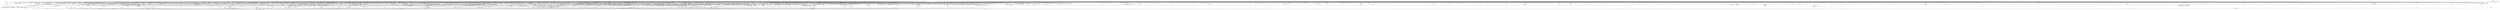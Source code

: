 digraph kerncollapsed {
    "qdisc_qstats_cpu_backlog_dec" [color="black"];
    "oom_unkillable_task.isra.0" [color="black"];
    "Indirect call145" [color="black"];
    "lru_deactivate_file_fn" [color="black"];
    "find_next_bit_15" [color="black"];
    "replace_mark_chunk" [color="black"];
    "should_fail_alloc_page" [color="black"];
    "__raw_spin_lock_irq_34" [color="black"];
    "__radix_tree_lookup" [color="black"];
    "test_ti_thread_flag_22" [color="black"];
    "mas_set_alloc_req" [color="black"];
    "arch_local_irq_save_8" [color="black"];
    "move_queued_task.constprop.0" [color="black"];
    "eth_type_vlan" [color="black"];
    "audit_gid_comparator" [color="black"];
    "rcu_segcblist_pend_cbs" [color="black"];
    "__skb_set_length_1" [color="black"];
    "crng_fast_key_erasure" [color="black"];
    "page_ref_inc_1" [color="black"];
    "pvm_determine_end_from_reverse" [color="black"];
    "Indirect call130" [color="black"];
    "Indirect call213" [color="black"];
    "test_ti_thread_flag_4" [color="black"];
    "do_raw_spin_lock_57" [color="black"];
    "Indirect call92" [color="black"];
    "__kern_my_cpu_offset_133" [color="black"];
    "__irq_startup" [color="black"];
    "errseq_sample" [color="black"];
    "rcu_seq_set_state" [color="black"];
    "try_to_unmap_flush" [color="black"];
    "cpumask_intersects.constprop.0_1" [color="black"];
    "find_unlink_vmap_area" [color="black"];
    "do_raw_spin_lock_61" [color="black"];
    "find_task_by_pid_ns" [color="black"];
    "do_raw_spin_lock_47" [color="black"];
    "sk_mem_reclaim" [color="black"];
    "xas_clear_mark" [color="black"];
    "__update_load_avg_cfs_rq" [color="black"];
    "__bpf_free_used_maps" [color="black"];
    "Indirect call139" [color="black"];
    "igrab" [color="black"];
    "srcu_funnel_exp_start" [color="black"];
    "inode_io_list_move_locked" [color="black"];
    "__raw_spin_unlock_irqrestore_8" [color="black"];
    "skb_orphan_1" [color="black"];
    "kthread_insert_work_sanity_check" [color="black"];
    "fatal_signal_pending_5" [color="black"];
    "inode_lru_list_del" [color="black"];
    "number" [color="black"];
    "unreserve_highatomic_pageblock" [color="black"];
    "queued_write_lock.constprop.0_1" [color="black"];
    "__raw_spin_lock_27" [color="black"];
    "Indirect call193" [color="black"];
    "Indirect call174" [color="black"];
    "irq_enable" [color="black"];
    "pgattr_change_is_safe" [color="black"];
    "zone_watermark_ok_safe" [color="black"];
    "__kern_my_cpu_offset_17" [color="black"];
    "tty_name" [color="black"];
    "vma_last_pgoff" [color="black"];
    "__raw_spin_unlock_irq_5" [color="black"];
    "dev_pm_disable_wake_irq_check" [color="black"];
    "folio_mapped_3" [color="black"];
    "irq_to_desc" [color="black"];
    "iov_iter_revert" [color="black"];
    "find_next_bit_13" [color="black"];
    "Indirect call65" [color="black"];
    "__anon_vma_interval_tree_subtree_search" [color="black"];
    "osq_unlock" [color="black"];
    "__rb_rotate_set_parents" [color="black"];
    "Indirect call133" [color="black"];
    "generic_exec_single" [color="black"];
    "__bitmap_set" [color="black"];
    "__raw_spin_lock_irq_19" [color="black"];
    "memzero_explicit" [color="black"];
    "select_collect" [color="black"];
    "gup_must_unshare" [color="black"];
    "do_raw_spin_lock_18" [color="black"];
    "Indirect call10" [color="black"];
    "rcu_seq_end" [color="black"];
    "rwsem_set_reader_owned" [color="black"];
    "__nr_to_section" [color="black"];
    "xas_set_order.part.0" [color="black"];
    "rt_mutex_init_proxy_locked" [color="black"];
    "__raw_spin_unlock_irq_43" [color="black"];
    "console_verbose" [color="black"];
    "__raw_spin_lock_irq" [color="black"];
    "find_next_zero_bit" [color="black"];
    "fsnotify_group_assert_locked" [color="black"];
    "__raw_spin_lock_irq.constprop.0_2" [color="black"];
    "dl_bw_cpus" [color="black"];
    "find_next_zero_bit_1" [color="black"];
    "Indirect call131" [color="black"];
    "__wait_on_bit" [color="black"];
    "Indirect call90" [color="black"];
    "__kern_my_cpu_offset_4" [color="black"];
    "is_software_node" [color="black"];
    "signal_pending_state" [color="black"];
    "xa_find" [color="black"];
    "set_ti_thread_flag" [color="black"];
    "has_managed_dma" [color="black"];
    "pte_to_swp_entry_2" [color="black"];
    "__raw_spin_unlock_irqrestore_1" [color="black"];
    "d_find_any_alias" [color="black"];
    "mas_next_range" [color="black"];
    "find_next_bit_29" [color="black"];
    "set_kpti_asid_bits" [color="black"];
    "skb_flow_get_icmp_tci" [color="black"];
    "__cmpwait_case_32_3" [color="black"];
    "find_next_bit.constprop.0_21" [color="black"];
    "Indirect call76" [color="black"];
    "tlb_gather_mmu" [color="black"];
    "get_sd_balance_interval" [color="black"];
    "find_next_bit.constprop.0_1" [color="black"];
    "__raw_spin_lock_irqsave_7" [color="black"];
    "Indirect call163" [color="black"];
    "rt_mutex_top_waiter" [color="black"];
    "futex_q_unlock" [color="black"];
    "__raw_spin_lock_15" [color="black"];
    "page_ref_add_1" [color="black"];
    "__rt_mutex_futex_trylock" [color="black"];
    "get_pfnblock_flags_mask" [color="black"];
    "Indirect call192" [color="black"];
    "hrtimer_cancel" [color="black"];
    "finish_swait" [color="black"];
    "thread_group_cputime" [color="black"];
    "req_set_fail_3" [color="black"];
    "Indirect call128" [color="black"];
    "__raw_spin_lock_irqsave_17" [color="black"];
    "compaction_defer_reset" [color="black"];
    "__reuseport_detach_sock.isra.0" [color="black"];
    "Indirect call208" [color="black"];
    "slab_is_available" [color="black"];
    "fsnotify_put_sb_connectors" [color="black"];
    "__raw_spin_unlock_irqrestore_24" [color="black"];
    "__hrtimer_get_next_event" [color="black"];
    "rseq_migrate" [color="black"];
    "is_rlimit_overlimit" [color="black"];
    "workingset_refault" [color="black"];
    "__raw_spin_lock_irqsave.constprop.0_8" [color="black"];
    "__raw_spin_unlock_irqrestore_6" [color="black"];
    "folio_trylock_1" [color="black"];
    "steal_suitable_fallback" [color="black"];
    "__raw_write_lock_irq.constprop.0" [color="black"];
    "__d_instantiate" [color="black"];
    "d_shrink_del" [color="black"];
    "Indirect call55" [color="black"];
    "__attach_mnt" [color="black"];
    "wakeup_kcompactd" [color="black"];
    "list_del_init_8" [color="black"];
    "__raw_spin_lock_irq_7" [color="black"];
    "__raw_write_unlock_irq_4" [color="black"];
    "Indirect call33" [color="black"];
    "free_pcppages_bulk" [color="black"];
    "__raw_spin_unlock_irq_37" [color="black"];
    "noop_dirty_folio" [color="black"];
    "prepend_path" [color="black"];
    "clear_ti_thread_flag_6" [color="black"];
    "skb_tailroom" [color="black"];
    "folio_mapping" [color="black"];
    "do_kernel_restart" [color="black"];
    "do_raw_spin_lock_26" [color="black"];
    "tcp_get_info_chrono_stats" [color="black"];
    "_compound_head_4" [color="black"];
    "futex_top_waiter" [color="black"];
    "__raw_spin_unlock_irqrestore_5" [color="black"];
    "rcu_is_watching" [color="black"];
    "test_ti_thread_flag_21" [color="black"];
    "__raw_spin_lock_irq_17" [color="black"];
    "wb_io_lists_depopulated" [color="black"];
    "irqd_set.isra.0_1" [color="black"];
    "do_raw_spin_lock.constprop.0_13" [color="black"];
    "__raw_spin_unlock_irq_36" [color="black"];
    "cpumask_first" [color="black"];
    "ldsem_down_read_trylock" [color="black"];
    "Indirect call41" [color="black"];
    "raw_spin_rq_lock_1" [color="black"];
    "raw_spin_rq_unlock" [color="black"];
    "local_bh_enable" [color="black"];
    "pcpu_chunk_slot" [color="black"];
    "copy_highpage" [color="black"];
    "entity_eligible" [color="black"];
    "do_raw_spin_lock_37" [color="black"];
    "Indirect call210" [color="black"];
    "mnt_get_count" [color="black"];
    "can_set_direct_map" [color="black"];
    "to_desc" [color="black"];
    "__put_unused_fd" [color="black"];
    "list_lru_del" [color="black"];
    "__update_min_deadline" [color="black"];
    "__const_udelay" [color="black"];
    "vma_interval_tree_remove" [color="black"];
    "__raw_read_unlock.constprop.0_2" [color="black"];
    "fpsimd_thread_switch" [color="black"];
    "_find_first_bit" [color="black"];
    "kernfs_name_hash" [color="black"];
    "posix_cpu_timers_exit" [color="black"];
    "__fsnotify_recalc_mask" [color="black"];
    "init_multi_vma_prep" [color="black"];
    "io_wq_work_match_all" [color="black"];
    "do_raw_spin_lock_32" [color="black"];
    "convert_prio" [color="black"];
    "pcpu_post_unmap_tlb_flush" [color="black"];
    "lockref_get_not_zero" [color="black"];
    "sane_fdtable_size" [color="black"];
    "Indirect call215" [color="black"];
    "dcache_clean_pou" [color="black"];
    "Indirect call184" [color="black"];
    "Indirect call118" [color="black"];
    "do_raw_spin_lock.constprop.0_14" [color="black"];
    "__get_task_comm" [color="black"];
    "rcu_gpnum_ovf" [color="black"];
    "list_splice" [color="black"];
    "__raw_spin_lock_42" [color="black"];
    "__raw_read_lock.constprop.0_5" [color="black"];
    "do_raw_spin_lock_50" [color="black"];
    "class_raw_spinlock_irqsave_destructor" [color="black"];
    "do_raw_spin_lock_33" [color="black"];
    "is_current_pgrp_orphaned" [color="black"];
    "efi_reboot" [color="black"];
    "Indirect call171" [color="black"];
    "vm_unacct_memory_1" [color="black"];
    "cpu_online_3" [color="black"];
    "_copy_from_iter" [color="black"];
    "_compound_head_1" [color="black"];
    "io_prep_async_link" [color="black"];
    "futex_cmpxchg_value_locked" [color="black"];
    "__kern_my_cpu_offset_49" [color="black"];
    "io_cqring_wake" [color="black"];
    "put_cpu_fpsimd_context" [color="black"];
    "__raw_spin_unlock_irqrestore_4" [color="black"];
    "io_wq_exit_start" [color="black"];
    "timer_delete" [color="black"];
    "__sk_mem_reduce_allocated" [color="black"];
    "lockref_put_or_lock" [color="black"];
    "dev_xmit_recursion_dec" [color="black"];
    "irq_set_thread_affinity" [color="black"];
    "do_raw_spin_lock_10" [color="black"];
    "do_raw_spin_lock.constprop.0_3" [color="black"];
    "anon_vma_interval_tree_iter_next" [color="black"];
    "update_sctlr_el1" [color="black"];
    "percpu_counter_add" [color="black"];
    "count_vm_events_1" [color="black"];
    "do_raw_spin_lock_41" [color="black"];
    "__wake_up_bit" [color="black"];
    "pcpu_next_fit_region.constprop.0" [color="black"];
    "__cmpxchg_case_rel_32" [color="black"];
    "io_wq_worker_running" [color="black"];
    "_find_next_or_bit" [color="black"];
    "_find_last_bit" [color="black"];
    "domain_dirty_limits" [color="black"];
    "mas_wr_walk" [color="black"];
    "__bitmap_subset" [color="black"];
    "compaction_zonelist_suitable" [color="black"];
    "Indirect call169" [color="black"];
    "skb_tailroom_1" [color="black"];
    "zone_page_state_snapshot.constprop.0" [color="black"];
    "mas_parent_type" [color="black"];
    "mod_node_page_state" [color="black"];
    "Indirect call194" [color="black"];
    "folio_evictable" [color="black"];
    "lockref_put_return" [color="black"];
    "clear_buddies.isra.0" [color="black"];
    "lru_add_fn" [color="black"];
    "do_raw_spin_lock_58" [color="black"];
    "do_raw_spin_lock_27" [color="black"];
    "do_raw_spin_lock_2" [color="black"];
    "xas_init_marks" [color="black"];
    "change_page_range" [color="black"];
    "__raw_spin_lock_irqsave_11" [color="black"];
    "mas_data_end" [color="black"];
    "posix_cputimers_group_init" [color="black"];
    "list_del_init_7" [color="black"];
    "lock_mnt_tree" [color="black"];
    "reusable_anon_vma" [color="black"];
    "cleanup_timerqueue" [color="black"];
    "__raw_spin_lock_62" [color="black"];
    "flush_tlb_batched_pending" [color="black"];
    "arch_local_irq_save_1" [color="black"];
    "__integrity_iint_find" [color="black"];
    "lock_timer_base" [color="black"];
    "__cmpxchg_case_acq_32.constprop.0_12" [color="black"];
    "__raw_spin_lock_irqsave_5" [color="black"];
    "update_min_vruntime" [color="black"];
    "__bitmap_intersects" [color="black"];
    "set_task_reclaim_state" [color="black"];
    "kernfs_release_file.part.0.isra.0" [color="black"];
    "page_ref_inc_4" [color="black"];
    "Indirect call136" [color="black"];
    "Indirect call170" [color="black"];
    "sock_inuse_add" [color="black"];
    "filemap_release_folio" [color="black"];
    "__raw_spin_unlock_irq_38" [color="black"];
    "__mutex_add_waiter" [color="black"];
    "pagefault_enable_1" [color="black"];
    "__kern_my_cpu_offset_21" [color="black"];
    "lookup_mountpoint" [color="black"];
    "percpu_counter_add_batch" [color="black"];
    "update_blocked_averages" [color="black"];
    "io_req_defer_failed" [color="black"];
    "rcu_poll_gp_seq_start_unlocked" [color="black"];
    "__set_fixmap" [color="black"];
    "klist_node_attached" [color="black"];
    "__raw_spin_lock_irq_11" [color="black"];
    "fatal_signal_pending_6" [color="black"];
    "set_ptes.constprop.0.isra.0_1" [color="black"];
    "check_class_changed" [color="black"];
    "search_cmp_ftr_reg" [color="black"];
    "__cmpwait_case_32_1" [color="black"];
    "Indirect call191" [color="black"];
    "Indirect call52" [color="black"];
    "security_inode_init_security_anon" [color="black"];
    "mas_next_sibling" [color="black"];
    "Indirect call95" [color="black"];
    "mas_new_ma_node" [color="black"];
    "console_trylock" [color="black"];
    "cd_forget" [color="black"];
    "sched_asym_prefer" [color="black"];
    "__cmpxchg_case_acq_32.constprop.0_6" [color="black"];
    "Indirect call207" [color="black"];
    "rcu_segcblist_init" [color="black"];
    "___d_drop" [color="black"];
    "queued_read_lock_slowpath" [color="black"];
    "__raw_spin_lock.constprop.0_2" [color="black"];
    "Indirect call15" [color="black"];
    "__pfn_to_section" [color="black"];
    "list_lru_add" [color="black"];
    "device_links_read_lock" [color="black"];
    "tag_clear_highpage" [color="black"];
    "__raw_spin_lock_irqsave_21" [color="black"];
    "data_alloc" [color="black"];
    "printk_parse_prefix" [color="black"];
    "mas_walk" [color="black"];
    "mab_mas_cp" [color="black"];
    "Indirect call175" [color="black"];
    "memblock_search" [color="black"];
    "Indirect call93" [color="black"];
    "compound_order" [color="black"];
    "vma_fs_can_writeback" [color="black"];
    "do_raw_spin_lock_69" [color="black"];
    "sched_post_fork" [color="black"];
    "find_next_bit.constprop.0_7" [color="black"];
    "prb_commit" [color="black"];
    "Indirect call64" [color="black"];
    "mapping_unmap_writable" [color="black"];
    "unlock_page" [color="black"];
    "Indirect call29" [color="black"];
    "aio_nr_sub" [color="black"];
    "idr_find" [color="black"];
    "radix_tree_lookup" [color="black"];
    "folio_nr_pages_4" [color="black"];
    "__irq_put_desc_unlock" [color="black"];
    "__cmpxchg_case_acq_32.constprop.0_10" [color="black"];
    "gup_folio_next" [color="black"];
    "take_dentry_name_snapshot" [color="black"];
    "Indirect call204" [color="black"];
    "Indirect call79" [color="black"];
    "__raw_spin_unlock_irqrestore_9" [color="black"];
    "__mnt_drop_write" [color="black"];
    "io_run_local_work_continue" [color="black"];
    "audit_mark_compare" [color="black"];
    "arch_teardown_dma_ops" [color="black"];
    "pcpu_chunk_relocate" [color="black"];
    "ktime_get_with_offset" [color="black"];
    "freezing_slow_path" [color="black"];
    "__add_wait_queue" [color="black"];
    "Indirect call151" [color="black"];
    "__raw_spin_lock_irq_31" [color="black"];
    "do_raw_spin_lock_117" [color="black"];
    "tty_driver_name" [color="black"];
    "pfn_is_map_memory" [color="black"];
    "posixtimer_rearm" [color="black"];
    "__cmpxchg_case_mb_64_1" [color="black"];
    "__raw_spin_lock_46" [color="black"];
    "mas_wr_walk_descend" [color="black"];
    "__raw_spin_unlock_irq_3" [color="black"];
    "stackinfo_on_stack" [color="black"];
    "remove_wait_queue" [color="black"];
    "cpu_util.constprop.0" [color="black"];
    "__inode_add_lru" [color="black"];
    "page_ref_dec_and_test_2" [color="black"];
    "inode_io_list_del" [color="black"];
    "__kern_my_cpu_offset_78" [color="black"];
    "d_instantiate" [color="black"];
    "list_move_1" [color="black"];
    "lockref_get" [color="black"];
    "account_pipe_buffers" [color="black"];
    "__mutex_remove_waiter" [color="black"];
    "xas_set_mark" [color="black"];
    "d_hash" [color="black"];
    "skb_checksum" [color="black"];
    "debug_locks_off" [color="black"];
    "rpm_check_suspend_allowed" [color="black"];
    "collect_posix_cputimers" [color="black"];
    "Indirect call71" [color="black"];
    "Indirect call124" [color="black"];
    "try_to_take_rt_mutex" [color="black"];
    "system_supports_mte" [color="black"];
    "pagefault_enable" [color="black"];
    "Indirect call51" [color="black"];
    "__kern_my_cpu_offset_70" [color="black"];
    "__iget" [color="black"];
    "enqueue_pushable_dl_task" [color="black"];
    "add_device_randomness" [color="black"];
    "posix_cpu_timers_exit_group" [color="black"];
    "Indirect call70" [color="black"];
    "folio_anon_vma" [color="black"];
    "req_set_fail" [color="black"];
    "smp_call_function_many_cond" [color="black"];
    "get_new_cred" [color="black"];
    "__raw_spin_lock_18" [color="black"];
    "pcpu_unit_page_offset" [color="black"];
    "Indirect call39" [color="black"];
    "arch_local_irq_enable_2" [color="black"];
    "do_raw_spin_lock_73" [color="black"];
    "xas_next_entry" [color="black"];
    "mas_adopt_children.isra.0" [color="black"];
    "do_softirq_own_stack" [color="black"];
    "add_nr_running" [color="black"];
    "_double_lock_balance" [color="black"];
    "Indirect call97" [color="black"];
    "rcu_segcblist_enqueue" [color="black"];
    "update_newidle_cost" [color="black"];
    "add_timer" [color="black"];
    "init_timer_key" [color="black"];
    "Indirect call168" [color="black"];
    "get_file_2" [color="black"];
    "vmalloc_to_page" [color="black"];
    "__raw_spin_unlock_irq_11" [color="black"];
    "req_set_fail_4" [color="black"];
    "__lock_task_sighand" [color="black"];
    "rcu_seq_end_1" [color="black"];
    "get_cred" [color="black"];
    "rb_first" [color="black"];
    "pfn_valid_1" [color="black"];
    "clear_bit_unlock.constprop.0" [color="black"];
    "__efistub_caches_clean_inval_pou" [color="black"];
    "io_timeout_extract" [color="black"];
    "__mutex_trylock" [color="black"];
    "osq_wait_next" [color="black"];
    "page_ref_dec_and_test_1" [color="black"];
    "io_run_cancel" [color="black"];
    "folio_unlock" [color="black"];
    "__wake_up_locked_key_bookmark" [color="black"];
    "cpumask_copy_1" [color="black"];
    "io_poll_find.constprop.0" [color="black"];
    "clear_ti_thread_flag_4" [color="black"];
    "do_softirq" [color="black"];
    "__dput_to_list" [color="black"];
    "inc_rlimit_ucounts" [color="black"];
    "__raw_spin_lock_irqsave_25" [color="black"];
    "cpudl_set" [color="black"];
    "mas_max_gap" [color="black"];
    "__raw_spin_lock_34" [color="black"];
    "pmd_offset.isra.0_1" [color="black"];
    "cfs_rq_of" [color="black"];
    "do_raw_spin_lock_63" [color="black"];
    "__raw_spin_unlock_irq_29" [color="black"];
    "__lookup_mnt" [color="black"];
    "mod_zone_state" [color="black"];
    "__raw_write_lock.constprop.0_1" [color="black"];
    "csum_partial_ext" [color="black"];
    "tty_ldisc_close" [color="black"];
    "put_filesystem" [color="black"];
    "Indirect call22" [color="black"];
    "lazy_max_pages" [color="black"];
    "decay_load" [color="black"];
    "u64_stats_add_1" [color="black"];
    "__wake_q_add" [color="black"];
    "Indirect call63" [color="black"];
    "vma_interval_tree_subtree_search" [color="black"];
    "Indirect call200" [color="black"];
    "kthread_probe_data" [color="black"];
    "mas_prev_range" [color="black"];
    "__raw_spin_unlock_irqrestore_11" [color="black"];
    "__raw_spin_unlock_irqrestore_37" [color="black"];
    "__percpu_add_case_64_7" [color="black"];
    "bit_waitqueue" [color="black"];
    "strcpy" [color="black"];
    "mapping_shrinkable_2" [color="black"];
    "next_mnt" [color="black"];
    "__raw_spin_unlock_irq_35" [color="black"];
    "mm_counter" [color="black"];
    "xas_error.isra.0" [color="black"];
    "__find_vmap_area.constprop.0" [color="black"];
    "__cmpxchg_case_acq_32.constprop.0_7" [color="black"];
    "mask_irq" [color="black"];
    "ttwu_do_activate.constprop.0" [color="black"];
    "enqueue_hrtimer.constprop.0" [color="black"];
    "__skb_zcopy_downgrade_managed" [color="black"];
    "extfrag_for_order" [color="black"];
    "Indirect call31" [color="black"];
    "__skb_header_pointer" [color="black"];
    "get_arm64_ftr_reg" [color="black"];
    "__cmpxchg_case_mb_32.constprop.0" [color="black"];
    "virt_to_head_page.isra.0" [color="black"];
    "flush_dcache_folio" [color="black"];
    "xas_result" [color="black"];
    "timer_wait_running" [color="black"];
    "mas_set_height" [color="black"];
    "rcu_segcblist_first_pend_cb" [color="black"];
    "fsnotify_grab_connector" [color="black"];
    "hlist_del_init_2" [color="black"];
    "tty_port_kopened" [color="black"];
    "__posix_timers_find" [color="black"];
    "__raw_spin_lock_irqsave.constprop.0_9" [color="black"];
    "__skb_flow_get_ports" [color="black"];
    "space_used" [color="black"];
    "get_file" [color="black"];
    "get_page" [color="black"];
    "do_raw_spin_lock_116" [color="black"];
    "cpu_clock_sample" [color="black"];
    "gup_signal_pending" [color="black"];
    "__kern_my_cpu_offset_53" [color="black"];
    "Indirect call138" [color="black"];
    "folio_try_get_rcu" [color="black"];
    "__irq_can_set_affinity" [color="black"];
    "process_shares_mm" [color="black"];
    "_compound_head_3" [color="black"];
    "__skb_set_length" [color="black"];
    "find_first_bit_4" [color="black"];
    "__raw_spin_unlock_irq_45" [color="black"];
    "futex_hb_waiters_dec" [color="black"];
    "u64_stats_add_2" [color="black"];
    "rcu_segcblist_add_len" [color="black"];
    "do_raw_spin_lock_29" [color="black"];
    "mast_split_data" [color="black"];
    "xas_next_entry.constprop.0" [color="black"];
    "__raw_spin_unlock_irqrestore_32" [color="black"];
    "anon_vma_interval_tree_post_update_vma" [color="black"];
    "mas_wr_end_piv" [color="black"];
    "__kern_my_cpu_offset_83" [color="black"];
    "vma_interval_tree_augment_rotate" [color="black"];
    "Indirect call196" [color="black"];
    "workingset_update_node" [color="black"];
    "Indirect call23" [color="black"];
    "__finish_swait" [color="black"];
    "prep_compound_page" [color="black"];
    "cpumask_and" [color="black"];
    "add_wait_queue_exclusive" [color="black"];
    "__clear_open_fd" [color="black"];
    "page_ref_add" [color="black"];
    "ma_data_end" [color="black"];
    "signal_pending_state_2" [color="black"];
    "ktime_get_mono_fast_ns" [color="black"];
    "page_vma_mapped_walk_done_1" [color="black"];
    "Indirect call153" [color="black"];
    "arch_stack_walk" [color="black"];
    "compaction_suitable" [color="black"];
    "__ipi_send_mask" [color="black"];
    "__cmpxchg_case_acq_32.constprop.0_16" [color="black"];
    "__kern_my_cpu_offset_6" [color="black"];
    "desc_make_reusable" [color="black"];
    "mast_fill_bnode" [color="black"];
    "do_raw_spin_lock_86" [color="black"];
    "do_raw_spin_lock_28" [color="black"];
    "__timer_delete" [color="black"];
    "task_get_vl" [color="black"];
    "pmd_set_huge" [color="black"];
    "__acct_reclaim_writeback" [color="black"];
    "rb_erase" [color="black"];
    "__raw_spin_lock_23" [color="black"];
    "__raw_spin_unlock_irqrestore_14" [color="black"];
    "active_load_balance_cpu_stop" [color="black"];
    "hrtimer_start_expires" [color="black"];
    "__hrtimer_next_event_base.constprop.0" [color="black"];
    "__srcu_read_lock" [color="black"];
    "do_raw_spin_lock_15" [color="black"];
    "bsearch" [color="black"];
    "down_read_trylock" [color="black"];
    "mte_dead_leaves.constprop.0" [color="black"];
    "skb_header_cloned" [color="black"];
    "__io_put_kbuf" [color="black"];
    "Indirect call13" [color="black"];
    "__kern_my_cpu_offset_77" [color="black"];
    "cpudl_find" [color="black"];
    "__kern_my_cpu_offset_44" [color="black"];
    "get_ldops" [color="black"];
    "io_wq_cancel_pending_work" [color="black"];
    "__raw_read_lock_irqsave.constprop.0_1" [color="black"];
    "membarrier_update_current_mm" [color="black"];
    "rb_insert_color" [color="black"];
    "put_prev_task" [color="black"];
    "__raw_spin_lock_4" [color="black"];
    "pick_next_pushable_dl_task" [color="black"];
    "__kern_my_cpu_offset_2" [color="black"];
    "netlink_overrun" [color="black"];
    "double_rq_lock" [color="black"];
    "is_subdir" [color="black"];
    "find_next_bit.constprop.0_8" [color="black"];
    "sched_clock" [color="black"];
    "pte_to_swp_entry" [color="black"];
    "rcu_poll_gp_seq_end" [color="black"];
    "__ksize" [color="black"];
    "__mutex_trylock_common" [color="black"];
    "__raw_spin_lock_irqsave_19" [color="black"];
    "global_dirtyable_memory" [color="black"];
    "find_submount" [color="black"];
    "do_raw_spin_lock_9" [color="black"];
    "find_first_bit_6" [color="black"];
    "cpu_active" [color="black"];
    "__raw_spin_unlock_irq_7" [color="black"];
    "__kern_my_cpu_offset_28" [color="black"];
    "io_acct_cancel_pending_work" [color="black"];
    "Indirect call38" [color="black"];
    "cpu_online" [color="black"];
    "copy_user_highpage" [color="black"];
    "folio_nr_pages_3" [color="black"];
    "fatal_signal_pending_1" [color="black"];
    "Indirect call123" [color="black"];
    "percpu_ref_put_many.constprop.0" [color="black"];
    "timer_delete_sync" [color="black"];
    "folio_lruvec_relock_irq.constprop.0" [color="black"];
    "Indirect call105" [color="black"];
    "netlink_unlock_table" [color="black"];
    "find_next_bit_6" [color="black"];
    "mas_leaf_set_meta" [color="black"];
    "__pick_first_entity" [color="black"];
    "skb_frag_ref" [color="black"];
    "cpu_timer_dequeue" [color="black"];
    "update_sd_lb_stats" [color="black"];
    "security_current_getsecid_subj" [color="black"];
    "mte_update_sctlr_user" [color="black"];
    "task_sigpending_1" [color="black"];
    "__raw_spin_lock_irqsave_41" [color="black"];
    "lru_deactivate_fn" [color="black"];
    "copy_page" [color="black"];
    "test_ti_thread_flag_6" [color="black"];
    "down_trylock" [color="black"];
    "this_cpu_has_cap.part.0" [color="black"];
    "fasync_insert_entry" [color="black"];
    "io_should_retry_thread" [color="black"];
    "Indirect call159" [color="black"];
    "__percpu_add_case_32_3" [color="black"];
    "Indirect call77" [color="black"];
    "__raw_read_unlock.constprop.0_6" [color="black"];
    "sched_clock_noinstr" [color="black"];
    "zone_page_state_snapshot" [color="black"];
    "__raw_spin_lock" [color="black"];
    "dev_bus_name" [color="black"];
    "rcu_segcblist_move_seglen" [color="black"];
    "move_freepages_block" [color="black"];
    "Indirect call49" [color="black"];
    "do_raw_spin_lock.constprop.0_10" [color="black"];
    "next_zone" [color="black"];
    "mtree_range_walk" [color="black"];
    "Indirect call135" [color="black"];
    "fatal_signal_pending_3" [color="black"];
    "xas_reload" [color="black"];
    "folio_nr_pages" [color="black"];
    "__xchg_case_mb_32.constprop.0" [color="black"];
    "update_misfit_status" [color="black"];
    "__raw_write_unlock_irq_5" [color="black"];
    "__set_task_comm" [color="black"];
    "mod_timer" [color="black"];
    "get_file_1" [color="black"];
    "__io_prep_linked_timeout" [color="black"];
    "call_on_irq_stack" [color="black"];
    "pm_runtime_deactivate_timer" [color="black"];
    "__folio_cancel_dirty" [color="black"];
    "__mnt_want_write" [color="black"];
    "mte_destroy_descend.constprop.0" [color="black"];
    "do_raw_spin_lock_65" [color="black"];
    "rwsem_read_trylock" [color="black"];
    "sock_flag_1" [color="black"];
    "vma_interval_tree_augment_propagate" [color="black"];
    "folio_add_new_anon_rmap" [color="black"];
    "Indirect call115" [color="black"];
    "__raw_spin_trylock" [color="black"];
    "Indirect call183" [color="black"];
    "__raw_spin_lock_24" [color="black"];
    "allow_write_access" [color="black"];
    "get_state_synchronize_rcu" [color="black"];
    "__raw_spin_lock_32" [color="black"];
    "__xchg_case_mb_64.constprop.0_2" [color="black"];
    "d_ancestor" [color="black"];
    "dev_driver_string" [color="black"];
    "pcpu_update_empty_pages" [color="black"];
    "cpus_share_cache" [color="black"];
    "__percpu_add_case_64_6" [color="black"];
    "Indirect call53" [color="black"];
    "__raw_spin_lock_irqsave_51" [color="black"];
    "__skb_dequeue_3" [color="black"];
    "find_next_bit.constprop.0_11" [color="black"];
    "__pageblock_pfn_to_page" [color="black"];
    "mas_descend" [color="black"];
    "find_vma_prev" [color="black"];
    "__bitmap_and" [color="black"];
    "access_ok_7" [color="black"];
    "mas_is_err" [color="black"];
    "Indirect call12" [color="black"];
    "vma_interval_tree_insert" [color="black"];
    "set_area_direct_map" [color="black"];
    "add_timer_on" [color="black"];
    "__wake_up_locked_key" [color="black"];
    "Indirect call181" [color="black"];
    "next_online_pgdat" [color="black"];
    "mas_leaf_max_gap" [color="black"];
    "__raw_spin_lock_52" [color="black"];
    "arch_tlbbatch_should_defer.constprop.0" [color="black"];
    "select_collect2" [color="black"];
    "Indirect call17" [color="black"];
    "fsnotify_first_mark" [color="black"];
    "__init_waitqueue_head" [color="black"];
    "Indirect call18" [color="black"];
    "find_next_bit_3" [color="black"];
    "sve_get_vl" [color="black"];
    "mutex_spin_on_owner" [color="black"];
    "Indirect call72" [color="black"];
    "__raw_spin_lock_irq_26" [color="black"];
    "Indirect call202" [color="black"];
    "remove_nodes.constprop.0" [color="black"];
    "tag_clear" [color="black"];
    "mm_trace_rss_stat" [color="black"];
    "gfp_pfmemalloc_allowed" [color="black"];
    "__raw_spin_lock_irqsave_34" [color="black"];
    "radix_tree_tag_get" [color="black"];
    "prb_read_valid" [color="black"];
    "__wb_calc_thresh" [color="black"];
    "Indirect call1" [color="black"];
    "io_get_cqe_overflow" [color="black"];
    "raw_spin_rq_trylock" [color="black"];
    "_atomic_dec_and_lock_irqsave" [color="black"];
    "__raw_spin_lock_irq_20" [color="black"];
    "__flow_hash_from_keys" [color="black"];
    "tty_audit_fork" [color="black"];
    "__local_bh_enable_ip" [color="black"];
    "Indirect call101" [color="black"];
    "__raw_spin_lock_49" [color="black"];
    "task_work_cancel_match" [color="black"];
    "__zone_watermark_ok" [color="black"];
    "to_kthread" [color="black"];
    "__printk_safe_exit" [color="black"];
    "update_rt_rq_load_avg" [color="black"];
    "inactive_is_low.constprop.0" [color="black"];
    "rt_mutex_setprio" [color="black"];
    "__wb_update_bandwidth.constprop.0" [color="black"];
    "ktime_get" [color="black"];
    "set_ti_thread_flag_4" [color="black"];
    "__io_put_kbuf_list" [color="black"];
    "__raw_spin_unlock_irq_6" [color="black"];
    "__wake_up_pollfree" [color="black"];
    "do_raw_spin_lock" [color="black"];
    "Indirect call69" [color="black"];
    "Indirect call94" [color="black"];
    "sibling_imbalance.isra.0" [color="black"];
    "d_shrink_add" [color="black"];
    "Indirect call201" [color="black"];
    "net_eq_idr" [color="black"];
    "try_to_unmap_flush_dirty" [color="black"];
    "__raw_spin_lock_3" [color="black"];
    "do_raw_spin_lock_8" [color="black"];
    "pfn_swap_entry_to_page" [color="black"];
    "__disable_irq_nosync" [color="black"];
    "super_wake" [color="black"];
    "skb_cloned" [color="black"];
    "__wake_up_sync_key" [color="black"];
    "do_raw_spin_lock_12" [color="black"];
    "__raw_spin_unlock_irqrestore_18" [color="black"];
    "timerqueue_del" [color="black"];
    "tick_get_broadcast_device" [color="black"];
    "Indirect call155" [color="black"];
    "will_become_orphaned_pgrp" [color="black"];
    "set_next_entity" [color="black"];
    "__kern_my_cpu_offset_56" [color="black"];
    "finish_wait" [color="black"];
    "defer_console_output" [color="black"];
    "sock_rfree" [color="black"];
    "__disable_irq" [color="black"];
    "Indirect call21" [color="black"];
    "test_tsk_need_resched" [color="black"];
    "llist_add_batch" [color="black"];
    "skb_queue_tail" [color="black"];
    "__try_to_del_timer_sync" [color="black"];
    "get_data" [color="black"];
    "sched_clock_cpu" [color="black"];
    "Indirect call27" [color="black"];
    "xas_error.isra.0_1" [color="black"];
    "__init_rwsem" [color="black"];
    "io_req_complete_defer" [color="black"];
    "unlock_mount_hash" [color="black"];
    "__irq_get_desc_lock" [color="black"];
    "do_raw_spin_lock_99" [color="black"];
    "io_poll_get_ownership" [color="black"];
    "free_vmap_area_rb_augment_cb_rotate" [color="black"];
    "__mnt_is_readonly" [color="black"];
    "Indirect call161" [color="black"];
    "do_raw_spin_lock_42" [color="black"];
    "Indirect call144" [color="black"];
    "first_zones_zonelist_1" [color="black"];
    "ttwu_queue_wakelist" [color="black"];
    "filemap_check_errors" [color="black"];
    "task_clear_jobctl_pending" [color="black"];
    "__raw_spin_unlock_irqrestore_2" [color="black"];
    "__percpu_add_return_case_32_1" [color="black"];
    "__raw_spin_unlock_irq_20" [color="black"];
    "Indirect call180" [color="black"];
    "io_poll_remove_entry" [color="black"];
    "Indirect call109" [color="black"];
    "mnt_set_mountpoint" [color="black"];
    "__raw_spin_lock_irqsave_23" [color="black"];
    "Indirect call120" [color="black"];
    "rcu_advance_cbs" [color="black"];
    "is_bad_inode" [color="black"];
    "rwsem_set_nonspinnable" [color="black"];
    "list_del_init_2" [color="black"];
    "anon_vma_interval_tree_insert" [color="black"];
    "__bitmap_equal" [color="black"];
    "sb_clear_inode_writeback" [color="black"];
    "qdisc_run_begin" [color="black"];
    "folio_isolate_lru" [color="black"];
    "vma_address" [color="black"];
    "Indirect call44" [color="black"];
    "task_will_free_mem" [color="black"];
    "signal_set_stop_flags" [color="black"];
    "set_ptes.constprop.0.isra.0" [color="black"];
    "percpu_ref_get_many.constprop.0" [color="black"];
    "arch_send_call_function_ipi_mask" [color="black"];
    "update_load_avg" [color="black"];
    "mas_prev" [color="black"];
    "__cmpxchg_case_acq_32.constprop.0_20" [color="black"];
    "folio_account_cleaned" [color="black"];
    "skb_has_frag_list" [color="black"];
    "unhash_mnt" [color="black"];
    "tlb_flush_mmu_tlbonly" [color="black"];
    "__dl_add" [color="black"];
    "test_taint" [color="black"];
    "do_raw_spin_lock_52" [color="black"];
    "IS_ERR_OR_NULL_3" [color="black"];
    "do_raw_spin_lock_11" [color="black"];
    "u64_stats_inc" [color="black"];
    "__cmpxchg_case_mb_64_7" [color="black"];
    "migrate_disable" [color="black"];
    "__kern_my_cpu_offset_91" [color="black"];
    "Indirect call113" [color="black"];
    "isolation_suitable.isra.0" [color="black"];
    "mas_state_walk" [color="black"];
    "__cmpxchg_case_acq_32.constprop.0_15" [color="black"];
    "rcu_is_cpu_rrupt_from_idle" [color="black"];
    "xas_pause" [color="black"];
    "__percpu_add_case_32_8" [color="black"];
    "__kern_my_cpu_offset_47" [color="black"];
    "wakeup_kswapd" [color="black"];
    "virt_to_slab" [color="black"];
    "mte_parent_slot" [color="black"];
    "__raw_spin_lock_30" [color="black"];
    "Indirect call6" [color="black"];
    "free_unref_page_commit" [color="black"];
    "is_zero_page" [color="black"];
    "task_clear_jobctl_trapping" [color="black"];
    "tls_preserve_current_state" [color="black"];
    "skb_may_tx_timestamp.part.0" [color="black"];
    "__dl_clear_params" [color="black"];
    "__raw_spin_lock_14" [color="black"];
    "double_unlock_balance" [color="black"];
    "task_set_jobctl_pending" [color="black"];
    "ksize" [color="black"];
    "__kern_my_cpu_offset_71" [color="black"];
    "__fprop_add_percpu_max" [color="black"];
    "__cmpxchg_case_acq_32_1" [color="black"];
    "list_del_init" [color="black"];
    "set_pageblock_migratetype" [color="black"];
    "__percpu_add_case_64.constprop.0_3" [color="black"];
    "mnt_dec_writers" [color="black"];
    "Indirect call40" [color="black"];
    "deactivate_task" [color="black"];
    "__raw_spin_lock_irqsave.constprop.0_2" [color="black"];
    "io_prep_async_work" [color="black"];
    "check_and_switch_context" [color="black"];
    "ma_dead_node" [color="black"];
    "mnt_add_count" [color="black"];
    "__raw_spin_lock_28" [color="black"];
    "Indirect call164" [color="black"];
    "read_sanitised_ftr_reg" [color="black"];
    "__tlb_reset_range" [color="black"];
    "__raw_spin_unlock_irqrestore_33" [color="black"];
    "calc_wheel_index" [color="black"];
    "lockref_mark_dead" [color="black"];
    "mte_dead_walk" [color="black"];
    "console_srcu_read_unlock" [color="black"];
    "__cmpxchg_case_mb_32_6" [color="black"];
    "page_ref_inc_6" [color="black"];
    "timerqueue_iterate_next" [color="black"];
    "vm_stat_account" [color="black"];
    "cpumask_and.isra.0_1" [color="black"];
    "lock_hrtimer_base" [color="black"];
    "__prepare_to_swait" [color="black"];
    "_find_first_zero_bit" [color="black"];
    "do_raw_spin_lock_25" [color="black"];
    "__isolate_free_page" [color="black"];
    "__rb_erase_color" [color="black"];
    "__hlist_del" [color="black"];
    "kthread_data" [color="black"];
    "Indirect call45" [color="black"];
    "attach_pid" [color="black"];
    "_find_first_and_bit" [color="black"];
    "signalfd_cleanup" [color="black"];
    "Indirect call104" [color="black"];
    "netlink_lock_table" [color="black"];
    "io_schedule_prepare" [color="black"];
    "try_check_zero" [color="black"];
    "cpumask_subset" [color="black"];
    "lowest_in_progress" [color="black"];
    "rcu_exp_need_qs" [color="black"];
    "Indirect call7" [color="black"];
    "print_tainted" [color="black"];
    "mte_set_pivot" [color="black"];
    "__raw_spin_lock_irq_41" [color="black"];
    "dev_xmit_recursion_inc" [color="black"];
    "plist_add" [color="black"];
    "mmgrab_1" [color="black"];
    "__cmpxchg_case_mb_64_4" [color="black"];
    "xas_update.isra.0" [color="black"];
    "zone_watermark_ok" [color="black"];
    "purge_fragmented_block" [color="black"];
    "Indirect call199" [color="black"];
    "__xchg_case_64.constprop.0" [color="black"];
    "__percpu_add_case_32_21" [color="black"];
    "mt_find" [color="black"];
    "__count_vm_events_3" [color="black"];
    "system_supports_generic_auth" [color="black"];
    "mas_next_slot" [color="black"];
    "queued_read_unlock.constprop.0_2" [color="black"];
    "srcu_read_unlock.constprop.0" [color="black"];
    "del_page_from_free_list" [color="black"];
    "copy_fd_bitmaps" [color="black"];
    "prb_final_commit" [color="black"];
    "no_page_table" [color="black"];
    "mas_next_setup.constprop.0" [color="black"];
    "list_del_init_5" [color="black"];
    "folio_test_uptodate" [color="black"];
    "get_mm_exe_file" [color="black"];
    "move_linked_works" [color="black"];
    "__kern_my_cpu_offset_35" [color="black"];
    "irqd_irq_disabled.isra.0" [color="black"];
    "__raw_spin_trylock_3" [color="black"];
    "mm_set_has_pinned_flag" [color="black"];
    "mas_ascend" [color="black"];
    "do_init_timer.constprop.0" [color="black"];
    "d_path" [color="black"];
    "wants_signal" [color="black"];
    "folio_size" [color="black"];
    "list_del_3" [color="black"];
    "set_ptes.isra.0" [color="black"];
    "set_secondary_fwnode" [color="black"];
    "idle_cpu" [color="black"];
    "inode_add_lru" [color="black"];
    "__anon_vma_interval_tree_augment_rotate" [color="black"];
    "find_worker_executing_work" [color="black"];
    "__cmpxchg_case_8" [color="black"];
    "rb_insert_color_cached" [color="black"];
    "extract_entropy.constprop.0" [color="black"];
    "pde_subdir_first" [color="black"];
    "security_sock_rcv_skb" [color="black"];
    "group_classify" [color="black"];
    "arch_local_irq_restore_2" [color="black"];
    "skip_atoi" [color="black"];
    "fatal_signal_pending" [color="black"];
    "mm_counter_file" [color="black"];
    "vma_interval_tree_iter_next" [color="black"];
    "do_raw_spin_lock_80" [color="black"];
    "compound_order_2" [color="black"];
    "cpu_util_cfs_boost" [color="black"];
    "list_move_tail" [color="black"];
    "xas_find_marked" [color="black"];
    "Indirect call102" [color="black"];
    "skb_tailroom_2" [color="black"];
    "__raw_spin_lock_irq_25" [color="black"];
    "dequeue_load_avg" [color="black"];
    "do_raw_spin_lock_118" [color="black"];
    "add_wait_queue" [color="black"];
    "folio_nr_pages_2" [color="black"];
    "strncmp" [color="black"];
    "__mutex_init" [color="black"];
    "kick_process" [color="black"];
    "hrtimer_active" [color="black"];
    "Indirect call87" [color="black"];
    "strscpy" [color="black"];
    "__dequeue_entity" [color="black"];
    "__raw_spin_lock_irqsave_22" [color="black"];
    "cpu_util_cfs" [color="black"];
    "__raw_spin_unlock_irq_19" [color="black"];
    "kobj_ns_ops" [color="black"];
    "get_group_info.isra.0" [color="black"];
    "__raw_spin_lock_irq_18" [color="black"];
    "compound_order_1" [color="black"];
    "sk_leave_memory_pressure" [color="black"];
    "__raw_spin_lock_irqsave.constprop.0_1" [color="black"];
    "test_and_set_ti_thread_flag_1" [color="black"];
    "rcu_dynticks_snap" [color="black"];
    "__raw_spin_lock_irq_21" [color="black"];
    "find_lock_later_rq" [color="black"];
    "do_raw_spin_lock_56" [color="black"];
    "tty_update_time" [color="black"];
    "qdisc_qstats_cpu_qlen_dec" [color="black"];
    "Indirect call98" [color="black"];
    "is_migration_entry" [color="black"];
    "pcpu_block_update" [color="black"];
    "ihold" [color="black"];
    "xa_is_node" [color="black"];
    "__kern_my_cpu_offset_42" [color="black"];
    "system_supports_mte_1" [color="black"];
    "Indirect call26" [color="black"];
    "__kern_my_cpu_offset_15" [color="black"];
    "__raw_spin_unlock_irq_28" [color="black"];
    "find_vmap_area" [color="black"];
    "reweight_task" [color="black"];
    "skb_zcopy" [color="black"];
    "Indirect call42" [color="black"];
    "__cmpwait_case_32" [color="black"];
    "pcpu_free_area.isra.0" [color="black"];
    "__lock_timer" [color="black"];
    "do_raw_spin_lock.constprop.0_7" [color="black"];
    "_get_random_bytes" [color="black"];
    "hlist_bl_lock" [color="black"];
    "__raw_spin_lock_irqsave_4" [color="black"];
    "__kern_my_cpu_offset_27" [color="black"];
    "find_first_bit_3" [color="black"];
    "Indirect call141" [color="black"];
    "split_map_pages" [color="black"];
    "arm64_kernel_unmapped_at_el0_4" [color="black"];
    "task_sched_runtime" [color="black"];
    "_find_next_bit" [color="black"];
    "task_call_func" [color="black"];
    "zone_page_state_add" [color="black"];
    "do_raw_spin_lock_3" [color="black"];
    "__anon_vma_interval_tree_augment_propagate" [color="black"];
    "crng_make_state" [color="black"];
    "Indirect call178" [color="black"];
    "arch_get_random_seed_longs" [color="black"];
    "tk_xtime.constprop.0" [color="black"];
    "__dl_update" [color="black"];
    "__raw_spin_lock_irqsave_42" [color="black"];
    "eventfd_signal_mask" [color="black"];
    "__count_vm_events_2" [color="black"];
    "Indirect call88" [color="black"];
    "netlink_has_listeners" [color="black"];
    "__d_drop" [color="black"];
    "__delay" [color="black"];
    "posix_cpu_timer_rearm" [color="black"];
    "sock_flag_3" [color="black"];
    "d_flags_for_inode" [color="black"];
    "arch_local_irq_save_3" [color="black"];
    "node_dirty_ok" [color="black"];
    "system_supports_tlb_range" [color="black"];
    "Indirect call189" [color="black"];
    "folio_pfn" [color="black"];
    "__cmpxchg_case_rel_64" [color="black"];
    "__raw_spin_lock_31" [color="black"];
    "_find_next_zero_bit" [color="black"];
    "Indirect call30" [color="black"];
    "do_raw_spin_lock_46" [color="black"];
    "kthread_is_per_cpu" [color="black"];
    "Indirect call125" [color="black"];
    "attach_entity_load_avg" [color="black"];
    "__raw_spin_unlock_irqrestore.constprop.0_1" [color="black"];
    "pud_clear_huge" [color="black"];
    "access_ok_39" [color="black"];
    "fd_install" [color="black"];
    "__xas_next" [color="black"];
    "try_grab_page" [color="black"];
    "do_raw_spin_lock_93" [color="black"];
    "cpumask_next_and" [color="black"];
    "clear_ti_thread_flag_8" [color="black"];
    "__raw_spin_lock_irqsave.constprop.0_7" [color="black"];
    "__raw_spin_lock_irq_6" [color="black"];
    "workingset_test_recent" [color="black"];
    "cpu_online_2" [color="black"];
    "osq_lock" [color="black"];
    "__raw_spin_trylock_4" [color="black"];
    "Indirect call140" [color="black"];
    "dec_rlimit_ucounts" [color="black"];
    "Indirect call62" [color="black"];
    "get_cpu_fpsimd_context" [color="black"];
    "flush_tlb_mm" [color="black"];
    "io_cqe_cache_refill" [color="black"];
    "rcu_seq_start" [color="black"];
    "arm_smccc_1_1_get_conduit" [color="black"];
    "__cmpwait_case_32_2" [color="black"];
    "Indirect call96" [color="black"];
    "do_raw_spin_lock_16" [color="black"];
    "allow_direct_reclaim" [color="black"];
    "__timer_delete_sync" [color="black"];
    "do_raw_spin_lock_24" [color="black"];
    "cpumask_first_and" [color="black"];
    "io_poll_mark_cancelled" [color="black"];
    "pmd_install" [color="black"];
    "prepare_to_wait_event" [color="black"];
    "other_cpu_in_panic" [color="black"];
    "desc_make_final" [color="black"];
    "__list_del_entry_1" [color="black"];
    "__kern_my_cpu_offset_52" [color="black"];
    "plist_del" [color="black"];
    "io_put_kbuf_comp.isra.0" [color="black"];
    "Indirect call211" [color="black"];
    "drain_local_pages" [color="black"];
    "Indirect call86" [color="black"];
    "__raw_spin_lock.constprop.0" [color="black"];
    "test_ti_thread_flag_7" [color="black"];
    "security_task_getsecid_obj" [color="black"];
    "__raw_spin_unlock_irqrestore_10" [color="black"];
    "update_dl_migration" [color="black"];
    "tick_get_device" [color="black"];
    "__arch_copy_from_user" [color="black"];
    "mapping_shrinkable_1" [color="black"];
    "mas_wr_node_walk" [color="black"];
    "memcg_charge_kernel_stack.part.0" [color="black"];
    "tty_driver_flush_buffer" [color="black"];
    "__siphash_unaligned" [color="black"];
    "zone_reclaimable_pages" [color="black"];
    "addr_to_vb_xa" [color="black"];
    "rcu_accelerate_cbs" [color="black"];
    "kmsg_dump" [color="black"];
    "fsnotify_free_mark" [color="black"];
    "__cmpxchg_case_acq_32.constprop.0_4" [color="black"];
    "notifier_call_chain" [color="black"];
    "Indirect call28" [color="black"];
    "wp_page_reuse" [color="black"];
    "copyin" [color="black"];
    "Indirect call179" [color="black"];
    "__raw_spin_lock_irqsave_1" [color="black"];
    "tlb_remove_table_sync_one" [color="black"];
    "Indirect call167" [color="black"];
    "io_cancel_cb" [color="black"];
    "audit_serial" [color="black"];
    "__rpm_get_callback" [color="black"];
    "atomic_notifier_call_chain" [color="black"];
    "Indirect call162" [color="black"];
    "find_next_and_bit" [color="black"];
    "test_ti_thread_flag_10" [color="black"];
    "test_and_set_bit_lock.constprop.0" [color="black"];
    "Indirect call85" [color="black"];
    "get_work_pwq" [color="black"];
    "mas_safe_pivot" [color="black"];
    "__raw_spin_unlock_irq.constprop.0_2" [color="black"];
    "kernfs_should_drain_open_files" [color="black"];
    "fsnotify_detach_connector_from_object" [color="black"];
    "free_vmap_area_rb_augment_cb_propagate" [color="black"];
    "__get_cpu_fpsimd_context" [color="black"];
    "xa_mk_value" [color="black"];
    "Indirect call67" [color="black"];
    "__note_gp_changes" [color="black"];
    "radix_tree_iter_tag_clear" [color="black"];
    "__update_gt_cputime" [color="black"];
    "rcu_segcblist_accelerate" [color="black"];
    "arch_local_irq_restore" [color="black"];
    "cpudl_heapify" [color="black"];
    "rcu_cblist_dequeue" [color="black"];
    "__cmpxchg_case_acq_32.constprop.0_13" [color="black"];
    "copy_from_kernel_nofault_allowed" [color="black"];
    "prepare_to_swait_event" [color="black"];
    "list_del_init_6" [color="black"];
    "check_preempt_curr_dl" [color="black"];
    "mod_node_state" [color="black"];
    "data_check_size" [color="black"];
    "Indirect call198" [color="black"];
    "pcpu_find_block_fit" [color="black"];
    "find_next_bit.constprop.0_6" [color="black"];
    "security_capable" [color="black"];
    "__kern_my_cpu_offset_74" [color="black"];
    "__finalize_skb_around" [color="black"];
    "update_cached_migrate" [color="black"];
    "__percpu_down_write_trylock" [color="black"];
    "find_next_and_bit.constprop.0" [color="black"];
    "irq_disable" [color="black"];
    "get_task_exe_file" [color="black"];
    "Indirect call206" [color="black"];
    "task_join_group_stop" [color="black"];
    "kill_device" [color="black"];
    "__cmpxchg_case_64" [color="black"];
    "__raw_spin_lock_12" [color="black"];
    "srcu_get_delay.isra.0" [color="black"];
    "ptep_set_access_flags" [color="black"];
    "task_sigpending_2" [color="black"];
    "arch_get_random_longs" [color="black"];
    "clear_ti_thread_flag_5" [color="black"];
    "need_seqretry" [color="black"];
    "do_raw_spin_lock.constprop.0_6" [color="black"];
    "task_rq_unlock" [color="black"];
    "copy_to_user_page" [color="black"];
    "prepend_name" [color="black"];
    "__raw_spin_lock_irq_3" [color="black"];
    "check_vma_flags" [color="black"];
    "__cmpxchg_case_acq_32.constprop.0_21" [color="black"];
    "pcpu_page_idx" [color="black"];
    "__raise_softirq_irqoff" [color="black"];
    "Indirect call5" [color="black"];
    "__kern_my_cpu_offset_134" [color="black"];
    "sk_error_report" [color="black"];
    "req_ref_put_and_test" [color="black"];
    "__raw_write_lock_irq" [color="black"];
    "security_audit_rule_free" [color="black"];
    "__wake_up" [color="black"];
    "cpu_switch_to" [color="black"];
    "io_is_timeout_noseq" [color="black"];
    "pte_mkdirty" [color="black"];
    "list_del_2" [color="black"];
    "set_tlb_ubc_flush_pending" [color="black"];
    "__task_pid_nr_ns" [color="black"];
    "read_seqbegin_or_lock" [color="black"];
    "__enqueue_entity" [color="black"];
    "__cmpxchg_case_acq_32.constprop.0_9" [color="black"];
    "cpumask_empty_3" [color="black"];
    "fsnotify_handle_inode_event.isra.0" [color="black"];
    "rcu_segcblist_advance" [color="black"];
    "__rb_insert_augmented" [color="black"];
    "futex_q_lock" [color="black"];
    "user_disable_single_step" [color="black"];
    "get_task_mm" [color="black"];
    "__cmpxchg_case_acq_32_2" [color="black"];
    "Indirect call111" [color="black"];
    "Indirect call47" [color="black"];
    "tlb_flush" [color="black"];
    "update_dl_rq_load_avg" [color="black"];
    "timekeeping_get_ns" [color="black"];
    "fill_contig_page_info" [color="black"];
    "Indirect call160" [color="black"];
    "_atomic_dec_and_lock" [color="black"];
    "proto_memory_pcpu_drain" [color="black"];
    "pm_qos_update_flags" [color="black"];
    "get_ucounts_or_wrap" [color="black"];
    "__kern_my_cpu_offset_37" [color="black"];
    "lru_move_tail_fn" [color="black"];
    "__raw_spin_lock.constprop.0_1" [color="black"];
    "__mnt_drop_write_file" [color="black"];
    "__count_vm_events_1" [color="black"];
    "io_wq_get_acct" [color="black"];
    "signal_pending_state_1" [color="black"];
    "qdisc_maybe_clear_missed" [color="black"];
    "timer_delete_hook" [color="black"];
    "try_release_thread_stack_to_cache" [color="black"];
    "tlb_remove_table_smp_sync" [color="black"];
    "Indirect call9" [color="black"];
    "skb_zcopy_clear" [color="black"];
    "Indirect call154" [color="black"];
    "dput_to_list" [color="black"];
    "xas_retry" [color="black"];
    "kernfs_get" [color="black"];
    "netdev_start_xmit" [color="black"];
    "mmget" [color="black"];
    "current_is_kswapd" [color="black"];
    "hrtimer_forward" [color="black"];
    "oom_badness" [color="black"];
    "mte_thread_switch" [color="black"];
    "__percpu_add_case_64.constprop.0" [color="black"];
    "retain_dentry" [color="black"];
    "io_wq_hash_work" [color="black"];
    "__preempt_count_add.constprop.0_1" [color="black"];
    "find_next_bit_7" [color="black"];
    "clear_nonspinnable" [color="black"];
    "Indirect call57" [color="black"];
    "mutex_can_spin_on_owner" [color="black"];
    "__raw_spin_lock_irqsave_6" [color="black"];
    "get_arm64_ftr_reg_nowarn" [color="black"];
    "do_raw_spin_lock_51" [color="black"];
    "fast_dput" [color="black"];
    "min_deadline_cb_rotate" [color="black"];
    "Indirect call106" [color="black"];
    "internal_add_timer" [color="black"];
    "skb_pfmemalloc" [color="black"];
    "pvm_find_va_enclose_addr" [color="black"];
    "__raw_spin_unlock_irqrestore_12" [color="black"];
    "folio_trylock_2" [color="black"];
    "inc_tlb_flush_pending" [color="black"];
    "find_suitable_fallback" [color="black"];
    "wb_dirty_limits" [color="black"];
    "Indirect call25" [color="black"];
    "blake2s.constprop.0" [color="black"];
    "__cmpxchg_case_acq_32.constprop.0_2" [color="black"];
    "prep_new_page" [color="black"];
    "pm_runtime_autosuspend_expiration" [color="black"];
    "prb_first_valid_seq" [color="black"];
    "sve_state_size" [color="black"];
    "__kern_my_cpu_offset_51" [color="black"];
    "ptep_clear_flush" [color="black"];
    "raw_spin_rq_unlock_irqrestore" [color="black"];
    "__peernet2id" [color="black"];
    "__to_kthread" [color="black"];
    "skb_header_pointer_2" [color="black"];
    "task_ppid_nr" [color="black"];
    "find_lock_task_mm" [color="black"];
    "Indirect call35" [color="black"];
    "__rt_mutex_slowtrylock" [color="black"];
    "skb_zcopy_downgrade_managed" [color="black"];
    "__pm_relax" [color="black"];
    "new_context" [color="black"];
    "Indirect call43" [color="black"];
    "__cmpxchg_case_mb_32_10" [color="black"];
    "strcspn" [color="black"];
    "Indirect call150" [color="black"];
    "Indirect call203" [color="black"];
    "__raw_spin_lock_irq_1" [color="black"];
    "page_mapping" [color="black"];
    "__kern_my_cpu_offset_25" [color="black"];
    "rcu_seq_snap" [color="black"];
    "__percpu_add_case_64_2" [color="black"];
    "set_pud" [color="black"];
    "mas_store_prealloc.part.0" [color="black"];
    "__raw_spin_unlock_irq_18" [color="black"];
    "__ptrace_link" [color="black"];
    "rcu_start_this_gp" [color="black"];
    "__raw_spin_lock_irqsave_18" [color="black"];
    "__raw_spin_lock_64" [color="black"];
    "__io_disarm_linked_timeout" [color="black"];
    "invalid_mkclean_vma" [color="black"];
    "__mod_timer" [color="black"];
    "update_pm_runtime_accounting" [color="black"];
    "mapping_allow_writable" [color="black"];
    "pde_subdir_find" [color="black"];
    "arch_smp_send_reschedule" [color="black"];
    "__kern_my_cpu_offset_23" [color="black"];
    "folio_nr_pages_1" [color="black"];
    "__accumulate_pelt_segments" [color="black"];
    "queued_spin_lock_slowpath" [color="black"];
    "wake_up_var" [color="black"];
    "dl_bw_of" [color="black"];
    "xas_not_node" [color="black"];
    "__pi_strcmp" [color="black"];
    "access_ok_16" [color="black"];
    "check_cb_ovld_locked" [color="black"];
    "detach_if_pending" [color="black"];
    "split_page" [color="black"];
    "Indirect call50" [color="black"];
    "post_ttbr_update_workaround" [color="black"];
    "hrtimer_sleeper_start_expires" [color="black"];
    "pm_runtime_put_noidle_2" [color="black"];
    "device_links_read_unlock" [color="black"];
    "percpu_ref_get_many" [color="black"];
    "rt_mutex_proxy_unlock" [color="black"];
    "page_ref_inc" [color="black"];
    "security_release_secctx" [color="black"];
    "__sync_icache_dcache" [color="black"];
    "online_section_nr" [color="black"];
    "__mod_node_page_state" [color="black"];
    "vma_iter_config" [color="black"];
    "call_function_single_prep_ipi" [color="black"];
    "__page_set_anon_rmap" [color="black"];
    "__cmpxchg_case_mb_32_3" [color="black"];
    "find_mergeable_anon_vma" [color="black"];
    "Indirect call147" [color="black"];
    "security_task_setrlimit" [color="black"];
    "folio_invalidate" [color="black"];
    "do_raw_spin_lock_72" [color="black"];
    "page_try_share_anon_rmap" [color="black"];
    "mast_spanning_rebalance.isra.0" [color="black"];
    "sme_save_state" [color="black"];
    "redirty_tail_locked" [color="black"];
    "__count_vm_events" [color="black"];
    "__rb_change_child.constprop.0" [color="black"];
    "__percpu_add_case_64" [color="black"];
    "__raw_read_lock.constprop.0_1" [color="black"];
    "do_raw_spin_lock_48" [color="black"];
    "io_acct_run_queue" [color="black"];
    "desc_read_finalized_seq" [color="black"];
    "Indirect call56" [color="black"];
    "pcpu_block_update_hint_alloc" [color="black"];
    "__xchg_case_acq_64.isra.0" [color="black"];
    "mas_find_setup.constprop.0" [color="black"];
    "__set_open_fd" [color="black"];
    "workingset_activation" [color="black"];
    "__raw_spin_lock_26" [color="black"];
    "Indirect call20" [color="black"];
    "list_del_4" [color="black"];
    "__cmpxchg_case_acq_64" [color="black"];
    "__raw_spin_unlock_irqrestore_31" [color="black"];
    "rcu_segcblist_inc_len" [color="black"];
    "next_signal" [color="black"];
    "lru_note_cost_refault" [color="black"];
    "__skb_fill_page_desc" [color="black"];
    "__raw_spin_lock_irq_23" [color="black"];
    "Indirect call100" [color="black"];
    "propagate_mount_unlock" [color="black"];
    "invalid_folio_referenced_vma" [color="black"];
    "cpumask_and.isra.0_3" [color="black"];
    "page_ref_dec_and_test" [color="black"];
    "move_freelist_tail" [color="black"];
    "do_raw_spin_lock_87" [color="black"];
    "set_task_cpu" [color="black"];
    "get_next_ino" [color="black"];
    "mas_allocated.isra.0" [color="black"];
    "jiffies_to_msecs" [color="black"];
    "blake2s_final" [color="black"];
    "Indirect call108" [color="black"];
    "fsnotify_compare_groups" [color="black"];
    "cpumask_weight.constprop.0_5" [color="black"];
    "__kern_my_cpu_offset_16" [color="black"];
    "find_vma" [color="black"];
    "Indirect call114" [color="black"];
    "copy_from_kernel_nofault" [color="black"];
    "can_migrate_task" [color="black"];
    "dequeue_task" [color="black"];
    "Indirect call143" [color="black"];
    "cpu_do_switch_mm" [color="black"];
    "_task_util_est" [color="black"];
    "__smp_call_single_queue" [color="black"];
    "Indirect call197" [color="black"];
    "workingset_age_nonresident" [color="black"];
    "ptrauth_keys_install_user" [color="black"];
    "io_poll_can_finish_inline.isra.0" [color="black"];
    "__raw_spin_unlock_bh.constprop.0" [color="black"];
    "____core____" [color="kernel"];
    "__arch_copy_to_user" [color="black"];
    "__kern_my_cpu_offset_18" [color="black"];
    "__raw_spin_lock_irq_12" [color="black"];
    "radix_tree_load_root" [color="black"];
    "Indirect call19" [color="black"];
    "__update_load_avg_se" [color="black"];
    "memblock_is_map_memory" [color="black"];
    "update_rlimit_cpu" [color="black"];
    "__raw_spin_lock_irq_4" [color="black"];
    "sig_handler_ignored" [color="black"];
    "__task_will_free_mem" [color="black"];
    "panic_smp_self_stop" [color="black"];
    "mas_prev_sibling" [color="black"];
    "wb_has_dirty_io" [color="black"];
    "pagefault_disable" [color="black"];
    "rcu_exp_jiffies_till_stall_check" [color="black"];
    "page_ref_inc_3" [color="black"];
    "dget" [color="black"];
    "csum_partial" [color="black"];
    "set_pfnblock_flags_mask" [color="black"];
    "Indirect call0" [color="black"];
    "__percpu_add_case_64_3" [color="black"];
    "percpu_ref_put_many" [color="black"];
    "__raw_spin_lock_irqsave_52" [color="black"];
    "__raw_spin_trylock_1" [color="black"];
    "__raw_write_lock_irq_1" [color="black"];
    "Indirect call142" [color="black"];
    "__mnt_want_write_file" [color="black"];
    "post_init_entity_util_avg" [color="black"];
    "__mod_zone_page_state" [color="black"];
    "flush_tlb_mm_1" [color="black"];
    "Indirect call173" [color="black"];
    "Indirect call132" [color="black"];
    "io_cancel_task_cb" [color="black"];
    "xas_next_offset" [color="black"];
    "enqueue_task" [color="black"];
    "find_next_bit.constprop.0_14" [color="black"];
    "sync_exp_work_done" [color="black"];
    "Indirect call48" [color="black"];
    "csum_block_add_ext" [color="black"];
    "__flush_tlb_page_nosync" [color="black"];
    "flush_signal_handlers" [color="black"];
    "task_fits_cpu" [color="black"];
    "find_next_bit_17" [color="black"];
    "init_entity_runnable_average" [color="black"];
    "__raw_spin_lock_5" [color="black"];
    "arch_send_call_function_single_ipi" [color="black"];
    "mas_set_parent.constprop.0" [color="black"];
    "__cmpxchg_case_acq_32.constprop.0_8" [color="black"];
    "mnt_get_writers" [color="black"];
    "audit_comparator" [color="black"];
    "kill_super_notify" [color="black"];
    "__raw_spin_lock_irqsave_50" [color="black"];
    "arch_local_irq_restore_3" [color="black"];
    "get_work_pool" [color="black"];
    "tlb_flush_mmu_tlbonly_1" [color="black"];
    "smp_call_function" [color="black"];
    "pm_qos_read_value" [color="black"];
    "anon_vma_interval_tree_remove" [color="black"];
    "fpsimd_save_state" [color="black"];
    "do_raw_spin_lock_88" [color="black"];
    "sve_save_state" [color="black"];
    "pmd_clear_huge" [color="black"];
    "count_vm_event" [color="black"];
    "Indirect call59" [color="black"];
    "__cmpxchg_case_acq_32.constprop.0_14" [color="black"];
    "__bitmap_clear" [color="black"];
    "rcu_segcblist_ready_cbs" [color="black"];
    "Indirect call182" [color="black"];
    "mab_no_null_split" [color="black"];
    "blake2s_update" [color="black"];
    "__raw_spin_trylock_5" [color="black"];
    "__cmpxchg_case_mb_32_13" [color="black"];
    "__kern_my_cpu_offset_36" [color="black"];
    "fpsimd_preserve_current_state" [color="black"];
    "__kern_my_cpu_offset_61" [color="black"];
    "vma_is_secretmem" [color="black"];
    "irq_domain_activate_irq" [color="black"];
    "__raw_spin_lock_irq_43" [color="black"];
    "Indirect call3" [color="black"];
    "rb_next" [color="black"];
    "mas_wr_walk_index.isra.0" [color="black"];
    "Indirect call82" [color="black"];
    "io_file_get_flags" [color="black"];
    "__irq_domain_activate_irq" [color="black"];
    "__percpu_add_case_32_15" [color="black"];
    "sock_flag.constprop.0" [color="black"];
    "console_is_usable" [color="black"];
    "Indirect call127" [color="black"];
    "__arm64_sys_getrlimit" [color="black"];
    "memset" [color="black"];
    "Indirect call158" [color="black"];
    "fsnotify_connector_sb" [color="black"];
    "mte_copy_page_tags" [color="black"];
    "arch_timer_evtstrm_available" [color="black"];
    "this_cpu_has_cap" [color="black"];
    "__sw_hweight32" [color="black"];
    "count_vm_event_2" [color="black"];
    "mas_find" [color="black"];
    "prepare_alloc_pages.constprop.0" [color="black"];
    "task_curr" [color="black"];
    "__raw_spin_unlock_irqrestore" [color="black"];
    "arch_local_irq_save" [color="black"];
    "xas_find_conflict" [color="black"];
    "jiffies_to_usecs" [color="black"];
    "__do_set_cpus_allowed" [color="black"];
    "__dev_put.part.0" [color="black"];
    "__kern_my_cpu_offset_62" [color="black"];
    "strnlen" [color="black"];
    "pageblock_skip_persistent" [color="black"];
    "__cmpxchg_case_mb_32_8" [color="black"];
    "__raw_spin_unlock_irq_1" [color="black"];
    "list_del_init_3" [color="black"];
    "strchr" [color="black"];
    "tick_get_broadcast_mask" [color="black"];
    "get_pwq" [color="black"];
    "cpudl_heapify_up" [color="black"];
    "folio_mapped" [color="black"];
    "hlist_bl_unlock" [color="black"];
    "Indirect call110" [color="black"];
    "mab_calc_split" [color="black"];
    "clear_page" [color="black"];
    "pte_offset_kernel.isra.0" [color="black"];
    "deny_write_access.isra.0" [color="black"];
    "qdisc_qstats_cpu_qlen_inc" [color="black"];
    "mab_set_b_end" [color="black"];
    "do_raw_spin_lock_66" [color="black"];
    "do_raw_spin_lock_60" [color="black"];
    "d_lru_del" [color="black"];
    "path_get" [color="black"];
    "_compound_head_2" [color="black"];
    "Indirect call66" [color="black"];
    "io_match_task_safe" [color="black"];
    "ktime_get_real_ts64" [color="black"];
    "arch_asym_cpu_priority" [color="black"];
    "int_sqrt" [color="black"];
    "__remove_inode_hash" [color="black"];
    "list_splice_tail_init" [color="black"];
    "__task_rq_lock" [color="black"];
    "mas_rewalk_if_dead" [color="black"];
    "__raw_spin_lock_irqsave_12" [color="black"];
    "pagefault_enable_2" [color="black"];
    "forward_timer_base" [color="black"];
    "test_ti_thread_flag_1" [color="black"];
    "Indirect call16" [color="black"];
    "is_cpu_allowed" [color="black"];
    "arm64_kernel_unmapped_at_el0_3" [color="black"];
    "mutex_is_locked" [color="black"];
    "percpu_ref_noop_confirm_switch" [color="black"];
    "__down_trylock_console_sem.constprop.0" [color="black"];
    "set_swapper_pgd" [color="black"];
    "spin_lock_irqsave_check_contention" [color="black"];
    "__raw_spin_unlock_irq_23" [color="black"];
    "mas_bulk_rebalance" [color="black"];
    "Indirect call187" [color="black"];
    "Indirect call148" [color="black"];
    "Indirect call185" [color="black"];
    "__kern_my_cpu_offset_60" [color="black"];
    "folio_activate_fn" [color="black"];
    "__kern_my_cpu_offset_26" [color="black"];
    "do_raw_spin_lock_13" [color="black"];
    "arm_timer" [color="black"];
    "vma_interval_tree_insert_after" [color="black"];
    "folio_not_mapped" [color="black"];
    "__fswab32_10" [color="black"];
    "wakeup_source_deactivate" [color="black"];
    "need_mlock_drain" [color="black"];
    "wq_worker_running" [color="black"];
    "kthread_should_stop" [color="black"];
    "tk_clock_read" [color="black"];
    "rcu_segcblist_entrain" [color="black"];
    "do_raw_spin_lock_45" [color="black"];
    "activate_task" [color="black"];
    "put_unused_fd" [color="black"];
    "__pi_memcmp" [color="black"];
    "wb_io_lists_populated" [color="black"];
    "Indirect call117" [color="black"];
    "access_ok_2" [color="black"];
    "load_unaligned_zeropad_1" [color="black"];
    "__var_waitqueue" [color="black"];
    "strscpy_pad" [color="black"];
    "__dl_sub" [color="black"];
    "__percpu_add_case_64.constprop.0_1" [color="black"];
    "arch_local_irq_disable_2" [color="black"];
    "lru_lazyfree_fn" [color="black"];
    "raw_spin_rq_lock_nested" [color="black"];
    "sub_running_bw.isra.0" [color="black"];
    "set_page_dirty" [color="black"];
    "inode_to_bdi" [color="black"];
    "_raw_spin_rq_lock_irqsave" [color="black"];
    "init_completion" [color="black"];
    "__raw_spin_unlock_irqrestore_38" [color="black"];
    "queued_read_lock.constprop.0" [color="black"];
    "__set_close_on_exec.isra.0" [color="black"];
    "__percpu_add_case_64_4" [color="black"];
    "arch_local_irq_save_5" [color="black"];
    "__wake_up_klogd.part.0" [color="black"];
    "set_process_cpu_timer" [color="black"];
    "__printk_cpu_sync_try_get" [color="black"];
    "mab_shift_right" [color="black"];
    "do_raw_spin_lock_17" [color="black"];
    "clear_inode" [color="black"];
    "find_alive_thread.isra.0" [color="black"];
    "fprop_fraction_percpu" [color="black"];
    "__d_find_any_alias" [color="black"];
    "exit_task_stack_account" [color="black"];
    "prepend" [color="black"];
    "node_page_state_add" [color="black"];
    "put_dec" [color="black"];
    "timer_base.isra.0" [color="black"];
    "Indirect call121" [color="black"];
    "desc_read" [color="black"];
    "need_active_balance" [color="black"];
    "wake_up_klogd" [color="black"];
    "__dev_fwnode" [color="black"];
    "flush_tlb_kernel_range" [color="black"];
    "do_raw_spin_lock_43" [color="black"];
    "irq_work_claim" [color="black"];
    "mas_start" [color="black"];
    "folio_order" [color="black"];
    "Indirect call126" [color="black"];
    "__cmpxchg_case_acq_32.constprop.0_1" [color="black"];
    "_compound_head" [color="black"];
    "mte_update_gcr_excl.isra.0" [color="black"];
    "Indirect call84" [color="black"];
    "wake_up_bit" [color="black"];
    "__reuseport_detach_closed_sock" [color="black"];
    "rcu_inkernel_boot_has_ended" [color="black"];
    "__msecs_to_jiffies" [color="black"];
    "__wb_writeout_add" [color="black"];
    "kobj_child_ns_ops" [color="black"];
    "vma_needs_dirty_tracking" [color="black"];
    "__put_cpu_fpsimd_context" [color="black"];
    "show_mem_node_skip" [color="black"];
    "__kern_my_cpu_offset_55" [color="black"];
    "__wake_up_common_lock" [color="black"];
    "rcu_cblist_init" [color="black"];
    "xas_find" [color="black"];
    "pfn_valid_2" [color="black"];
    "__dev_pm_qos_resume_latency" [color="black"];
    "Indirect call11" [color="black"];
    "mas_alloc_req.isra.0" [color="black"];
    "mas_next" [color="black"];
    "task_rq_lock" [color="black"];
    "page_vma_mapped_walk_done" [color="black"];
    "mas_split_final_node.isra.0" [color="black"];
    "__init_swait_queue_head" [color="black"];
    "nsec_to_clock_t" [color="black"];
    "Indirect call8" [color="black"];
    "timespec64_equal" [color="black"];
    "unlock_task_sighand.isra.0_1" [color="black"];
    "__remove_shared_vm_struct.constprop.0" [color="black"];
    "find_buddy_page_pfn" [color="black"];
    "sk_memory_allocated_sub" [color="black"];
    "clear_ti_thread_flag_1" [color="black"];
    "pagetable_pte_dtor" [color="black"];
    "folio_trylock" [color="black"];
    "irq_work_queue" [color="black"];
    "task_participate_group_stop" [color="black"];
    "srcu_gp_start" [color="black"];
    "invalid_migration_vma" [color="black"];
    "avg_vruntime" [color="black"];
    "tlb_flush_1" [color="black"];
    "find_vm_area" [color="black"];
    "cpu_mitigations_off" [color="black"];
    "__raw_spin_lock_irq_35" [color="black"];
    "num_other_online_cpus" [color="black"];
    "recalc_sigpending" [color="black"];
    "Indirect call137" [color="black"];
    "Indirect call172" [color="black"];
    "Indirect call60" [color="black"];
    "folio_mapped_2" [color="black"];
    "pm_runtime_get_noresume" [color="black"];
    "__futex_unqueue" [color="black"];
    "xas_load" [color="black"];
    "no_blink" [color="black"];
    "kernfs_leftmost_descendant" [color="black"];
    "se_weight.isra.0" [color="black"];
    "tag_get" [color="black"];
    "smp_call_function_many" [color="black"];
    "folio_trylock_4" [color="black"];
    "do_raw_spin_lock_64" [color="black"];
    "workingset_eviction" [color="black"];
    "find_next_bit_11" [color="black"];
    "flush_dcache_page" [color="black"];
    "__percpu_add_case_32_20" [color="black"];
    "chacha_block_generic" [color="black"];
    "access_ok_14" [color="black"];
    "pcpu_next_md_free_region" [color="black"];
    "netdev_name" [color="black"];
    "__sw_hweight64" [color="black"];
    "__wake_up_parent" [color="black"];
    "find_next_bit_8" [color="black"];
    "Indirect call103" [color="black"];
    "pcpu_alloc_area" [color="black"];
    "__lshrti3" [color="black"];
    "Indirect call209" [color="black"];
    "__raw_spin_unlock_irqrestore.constprop.0_2" [color="black"];
    "capacity_of" [color="black"];
    "__raw_spin_unlock_irq_12" [color="black"];
    "rcu_jiffies_till_stall_check" [color="black"];
    "Indirect call157" [color="black"];
    "_find_next_and_bit" [color="black"];
    "kmap_local_page" [color="black"];
    "Indirect call68" [color="black"];
    "set_ti_thread_flag_5" [color="black"];
    "security_task_kill" [color="black"];
    "group_open_release" [color="black"];
    "auditsc_get_stamp" [color="black"];
    "skb_headers_offset_update" [color="black"];
    "__kern_my_cpu_offset_38" [color="black"];
    "Indirect call34" [color="black"];
    "update_group_capacity" [color="black"];
    "lru_note_cost" [color="black"];
    "__raw_spin_lock_irqsave_39" [color="black"];
    "_compound_head_13" [color="black"];
    "Indirect call99" [color="black"];
    "kernfs_root" [color="black"];
    "find_next_zero_bit_2" [color="black"];
    "find_first_bit_1" [color="black"];
    "__raw_spin_lock_irq_32" [color="black"];
    "disable_irq_nosync" [color="black"];
    "__raw_spin_unlock_irqrestore_3" [color="black"];
    "radix_tree_next_chunk" [color="black"];
    "xas_start" [color="black"];
    "security_d_instantiate" [color="black"];
    "check_stable_address_space" [color="black"];
    "Indirect call32" [color="black"];
    "__clear_close_on_exec.isra.0" [color="black"];
    "tty_ldisc_open" [color="black"];
    "__kern_my_cpu_offset_50" [color="black"];
    "hlist_del_init" [color="black"];
    "timerqueue_add" [color="black"];
    "vm_commit_limit" [color="black"];
    "__page_dup_rmap.constprop.0" [color="black"];
    "pmd_offset.isra.0" [color="black"];
    "pid_nr_ns" [color="black"];
    "fetch_robust_entry" [color="black"];
    "do_raw_spin_lock_36" [color="black"];
    "do_raw_spin_lock_1" [color="black"];
    "__raw_spin_lock_irqsave_44" [color="black"];
    "io_fill_cqe_aux" [color="black"];
    "__raw_spin_unlock_irq_17" [color="black"];
    "prepend_char" [color="black"];
    "kmap_atomic_1" [color="black"];
    "xas_set_offset" [color="black"];
    "__cmpxchg_case_acq_64_1" [color="black"];
    "__wait_for_common" [color="black"];
    "rwsem_spin_on_owner" [color="black"];
    "__percpu_add_case_32" [color="black"];
    "mod_zone_page_state" [color="black"];
    "arch_local_irq_save_2" [color="black"];
    "Indirect call91" [color="black"];
    "mas_push_data" [color="black"];
    "copy_thread" [color="black"];
    "__udelay" [color="black"];
    "io_poll_add_hash" [color="black"];
    "security_sk_free" [color="black"];
    "wb_stat_mod" [color="black"];
    "fatal_signal_pending_4" [color="black"];
    "do_raw_spin_lock_83" [color="black"];
    "io_put_kbuf" [color="black"];
    "sched_ttwu_pending" [color="black"];
    "mas_prev_slot" [color="black"];
    "inode_cgwb_move_to_attached" [color="black"];
    "pm_ops_is_empty" [color="black"];
    "do_csum" [color="black"];
    "Indirect call212" [color="black"];
    "slab_want_init_on_alloc" [color="black"];
    "first_online_pgdat" [color="black"];
    "calc_delta_fair" [color="black"];
    "_copy_to_user_2" [color="black"];
    "__raw_spin_lock_1" [color="black"];
    "mmgrab_2" [color="black"];
    "put_ldops.constprop.0" [color="black"];
    "siginfo_layout" [color="black"];
    "set_work_data" [color="black"];
    "rcu_gp_is_expedited" [color="black"];
    "lock_parent" [color="black"];
    "do_raw_spin_lock_67" [color="black"];
    "__fprop_add_percpu" [color="black"];
    "cpuhp_invoke_callback" [color="black"];
    "mas_store_b_node" [color="black"];
    "mte_clear_page_tags" [color="black"];
    "Indirect call36" [color="black"];
    "__mod_lruvec_state" [color="black"];
    "do_prlimit" [color="black"];
    "__raw_spin_unlock_irq_25" [color="black"];
    "__percpu_add_case_64_1" [color="black"];
    "fsnotify" [color="black"];
    "hrtimer_try_to_cancel" [color="black"];
    "prepare_to_wait" [color="black"];
    "anon_vma_interval_tree_iter_first" [color="black"];
    "Indirect call2" [color="black"];
    "put_dec_trunc8" [color="black"];
    "Indirect call83" [color="black"];
    "tsk_fork_get_node" [color="black"];
    "task_pid_vnr_1" [color="black"];
    "xa_load" [color="black"];
    "__raw_read_unlock.constprop.0" [color="black"];
    "security_secid_to_secctx" [color="black"];
    "prb_next_seq" [color="black"];
    "fsnotify_update_flags" [color="black"];
    "__free_one_page" [color="black"];
    "__lock_parent" [color="black"];
    "cpu_online_1" [color="black"];
    "get_random_bytes" [color="black"];
    "mtree_load" [color="black"];
    "blake2s_compress" [color="black"];
    "update_cfs_rq_load_avg.isra.0" [color="black"];
    "arch_local_irq_save_4" [color="black"];
    "__gfp_pfmemalloc_flags" [color="black"];
    "dl_task_is_earliest_deadline" [color="black"];
    "d_set_d_op" [color="black"];
    "do_raw_spin_lock_23" [color="black"];
    "device_match_devt" [color="black"];
    "_prb_read_valid" [color="black"];
    "cpumask_any_distribute" [color="black"];
    "Indirect call165" [color="black"];
    "find_task_by_vpid" [color="black"];
    "folio_mapped_1" [color="black"];
    "__kern_my_cpu_offset_79" [color="black"];
    "__cmpxchg_case_mb_32_2" [color="black"];
    "__raw_spin_unlock_irqrestore_17" [color="black"];
    "__irq_disable" [color="black"];
    "__percpu_add_case_32_1" [color="black"];
    "irq_chip_retrigger_hierarchy" [color="black"];
    "__cmpxchg_case_acq_32.constprop.0" [color="black"];
    "__raw_spin_lock_irq_5" [color="black"];
    "_compound_head_5" [color="black"];
    "__kern_my_cpu_offset_80" [color="black"];
    "spin_lock_irqsave_ssp_contention" [color="black"];
    "wb_update_bandwidth" [color="black"];
    "__set_task_special" [color="black"];
    "data_push_tail" [color="black"];
    "idr_for_each" [color="black"];
    "dl_rq_of_se" [color="black"];
    "signal_pending" [color="black"];
    "__cmpxchg_case_64.isra.0" [color="black"];
    "io_cancel_ctx_cb" [color="black"];
    "__kern_my_cpu_offset_22" [color="black"];
    "__cmpxchg_case_acq_32.constprop.0_17" [color="black"];
    "Indirect call46" [color="black"];
    "folio_total_mapcount" [color="black"];
    "__kern_my_cpu_offset_54" [color="black"];
    "__srcu_read_unlock" [color="black"];
    "Indirect call75" [color="black"];
    "clear_ti_thread_flag_3" [color="black"];
    "__percpu_counter_sum" [color="black"];
    "fsnotify_data_inode" [color="black"];
    "llist_del_first" [color="black"];
    "__page_cache_release" [color="black"];
    "__sk_mem_reclaim" [color="black"];
    "xa_err" [color="black"];
    "rcu_seq_start_1" [color="black"];
    "local_cpu_stop" [color="black"];
    "__pi_strlen" [color="black"];
    "read_seqbegin.constprop.0" [color="black"];
    "virt_to_folio" [color="black"];
    "arch_irq_work_raise" [color="black"];
    "test_ti_thread_flag_11" [color="black"];
    "mas_mab_cp" [color="black"];
    "mas_push_node" [color="black"];
    "__wake_up_common" [color="black"];
    "arch_local_irq_save_7" [color="black"];
    "exit_rcu" [color="black"];
    "do_raw_spin_lock_31" [color="black"];
    "propagation_next" [color="black"];
    "clear_ti_thread_flag" [color="black"];
    "post_alloc_hook" [color="black"];
    "kernel_init_pages" [color="black"];
    "do_raw_spin_lock_5" [color="black"];
    "irq_get_irq_data" [color="black"];
    "page_ref_inc_2" [color="black"];
    "maybe_mkwrite.isra.0" [color="black"];
    "hrtimer_start_range_ns" [color="black"];
    "pcpu_init_md_blocks" [color="black"];
    "__kern_my_cpu_offset_24" [color="black"];
    "sub_rq_bw.isra.0" [color="black"];
    "__raw_spin_unlock_irq.constprop.0_1" [color="black"];
    "min_deadline_cb_propagate" [color="black"];
    "local_bh_disable" [color="black"];
    "Indirect call214" [color="black"];
    "__attach_to_pi_owner" [color="black"];
    "access_ok_12" [color="black"];
    "PageMovable" [color="black"];
    "rcu_gp_is_normal" [color="black"];
    "should_failslab" [color="black"];
    "__reset_isolation_pfn" [color="black"];
    "Indirect call80" [color="black"];
    "mntget" [color="black"];
    "__raw_spin_unlock_irq" [color="black"];
    "mas_put_in_tree" [color="black"];
    "current_wq_worker" [color="black"];
    "__cmpxchg_case_acq_32.constprop.0_3" [color="black"];
    "get_state_synchronize_rcu_full" [color="black"];
    "clear_siginfo" [color="black"];
    "kmalloc_size_roundup" [color="black"];
    "kmalloc_slab" [color="black"];
    "bump_cpu_timer" [color="black"];
    "Indirect call89" [color="black"];
    "Indirect call195" [color="black"];
    "__raw_spin_lock_6" [color="black"];
    "tlb_gather_mmu_fullmm" [color="black"];
    "zone_watermark_fast.constprop.0" [color="black"];
    "find_later_rq" [color="black"];
    "pcpu_size_to_slot" [color="black"];
    "tty_termios_input_baud_rate" [color="black"];
    "__raw_spin_unlock_irq_21" [color="black"];
    "futex_get_value_locked" [color="black"];
    "do_raw_spin_lock_44" [color="black"];
    "__kern_my_cpu_offset_89" [color="black"];
    "check_preempt_curr" [color="black"];
    "rcu_segcblist_extract_done_cbs" [color="black"];
    "cpu_timer_task_rcu" [color="black"];
    "pick_next_task_idle" [color="black"];
    "__printk_cpu_sync_put" [color="black"];
    "__raw_spin_lock_irqsave_32" [color="black"];
    "add_mm_rss_vec" [color="black"];
    "mas_wr_store_setup" [color="black"];
    "__percpu_add_case_32_2" [color="black"];
    "chacha_permute" [color="black"];
    "Indirect call61" [color="black"];
    "tty_termios_baud_rate" [color="black"];
    "rcu_poll_gp_seq_start" [color="black"];
    "get_cred_1" [color="black"];
    "update_rq_clock" [color="black"];
    "io_cancel_req_match" [color="black"];
    "list_del_1" [color="black"];
    "__cmpxchg_case_acq_32_3" [color="black"];
    "rb_prev" [color="black"];
    "mas_prev_setup.constprop.0" [color="black"];
    "page_move_anon_rmap" [color="black"];
    "sched_cgroup_fork" [color="black"];
    "Indirect call190" [color="black"];
    "dec_mm_counter" [color="black"];
    "mast_ascend" [color="black"];
    "task_active_pid_ns" [color="black"];
    "set_next_task" [color="black"];
    "freezing" [color="black"];
    "__preempt_count_sub" [color="black"];
    "slab_want_init_on_free" [color="black"];
    "pcpu_block_refresh_hint" [color="black"];
    "pcpu_chunk_populated" [color="black"];
    "folio_trylock_flag" [color="black"];
    "__audit_uring_entry" [color="black"];
    "percpu_counter_dec" [color="black"];
    "_compound_head_7" [color="black"];
    "__futex_queue" [color="black"];
    "Indirect call37" [color="black"];
    "expand" [color="black"];
    "memchr" [color="black"];
    "__raw_spin_lock_21" [color="black"];
    "auditd_test_task" [color="black"];
    "percpu_counter_set" [color="black"];
    "__raw_spin_lock_20" [color="black"];
    "kmem_valid_obj" [color="black"];
    "dl_set_overload.part.0" [color="black"];
    "sync_icache_aliases" [color="black"];
    "audit_uid_comparator" [color="black"];
    "detach_entity_load_avg" [color="black"];
    "fprop_reflect_period_percpu.isra.0" [color="black"];
    "count_vm_event_1" [color="black"];
    "Indirect call74" [color="black"];
    "count_vm_events_2" [color="black"];
    "__raw_spin_lock_bh.constprop.0_5" [color="black"];
    "drain_pages" [color="black"];
    "set_tsk_need_resched" [color="black"];
    "__bitmap_weight" [color="black"];
    "memmove" [color="black"];
    "cpu_clock_sample_group" [color="black"];
    "kernfs_next_descendant_post" [color="black"];
    "__cmpxchg_case_mb_64" [color="black"];
    "console_srcu_read_lock" [color="black"];
    "__raw_spin_lock_54" [color="black"];
    "do_raw_spin_lock_30" [color="black"];
    "update_curr" [color="black"];
    "mas_pop_node" [color="black"];
    "__raw_spin_lock_irqsave_15" [color="black"];
    "first_zones_zonelist" [color="black"];
    "__xa_clear_mark" [color="black"];
    "Indirect call186" [color="black"];
    "_mix_pool_bytes" [color="black"];
    "__kern_my_cpu_offset_19" [color="black"];
    "audit_string_contains_control" [color="black"];
    "__raw_spin_unlock_irqrestore_29" [color="black"];
    "__raw_spin_lock_2" [color="black"];
    "prb_reserve" [color="black"];
    "__printk_safe_enter" [color="black"];
    "Indirect call58" [color="black"];
    "Indirect call129" [color="black"];
    "count_vm_events" [color="black"];
    "Indirect call24" [color="black"];
    "signal_pending_11" [color="black"];
    "folio_evictable_1" [color="black"];
    "audit_rate_check.part.0" [color="black"];
    "do_raw_spin_lock_85" [color="black"];
    "queued_write_lock_slowpath" [color="black"];
    "mapping_shrinkable" [color="black"];
    "cpupri_set" [color="black"];
    "__printk_cpu_sync_wait" [color="black"];
    "__balance_callbacks" [color="black"];
    "mte_sync_tags" [color="black"];
    "__next_zones_zonelist" [color="black"];
    "Indirect call176" [color="black"];
    "pwq_activate_inactive_work" [color="black"];
    "llist_reverse_order" [color="black"];
    "find_next_bit_18" [color="black"];
    "__kern_my_cpu_offset_67" [color="black"];
    "fpsimd_flush_task_state" [color="black"];
    "find_busiest_group" [color="black"];
    "__irq_domain_deactivate_irq" [color="black"];
    "pageblock_pfn_to_page" [color="black"];
    "exit_oom_victim" [color="black"];
    "compact_lock_irqsave" [color="black"];
    "__raw_spin_lock_irqsave.constprop.0_3" [color="black"];
    "resched_curr" [color="black"];
    "do_raw_spin_lock_6" [color="black"];
    "tag_set" [color="black"];
    "Indirect call54" [color="black"];
    "anon_vma_interval_tree_pre_update_vma" [color="black"];
    "ktime_get_coarse_real_ts64" [color="black"];
    "dl_clear_overload.part.0" [color="black"];
    "Indirect call156" [color="black"];
    "__cmpxchg_case_mb_32_5" [color="black"];
    "Indirect call107" [color="black"];
    "__do_once_start" [color="black"];
    "arch_local_irq_restore_1" [color="black"];
    "compaction_free" [color="black"];
    "wake_all_kswapds" [color="black"];
    "__kern_my_cpu_offset_76" [color="black"];
    "mas_set_split_parent.isra.0" [color="black"];
    "vmf_pte_changed" [color="black"];
    "hlist_del_init_4" [color="black"];
    "__raw_spin_lock_22" [color="black"];
    "io_wq_work_match_item" [color="black"];
    "fpsimd_save" [color="black"];
    "pid_task" [color="black"];
    "folio_size_2" [color="black"];
    "__raw_spin_unlock_irq_4" [color="black"];
    "device_pm_check_callbacks" [color="black"];
    "__io_acct_run_queue" [color="black"];
    "fragmentation_index" [color="black"];
    "__kern_my_cpu_offset_11" [color="black"];
    "set_load_weight" [color="black"];
    "test_ti_thread_flag_19" [color="black"];
    "__raw_spin_lock_63" [color="black"];
    "ktime_get_real_seconds" [color="black"];
    "__raw_spin_lock_irqsave" [color="black"];
    "__irq_work_queue_local" [color="black"];
    "Indirect call119" [color="black"];
    "pud_set_huge" [color="black"];
    "_prb_commit" [color="black"];
    "enqueue_timer" [color="black"];
    "pcpu_chunk_refresh_hint" [color="black"];
    "prepare_to_wait_exclusive" [color="black"];
    "cpumask_any_and_distribute" [color="black"];
    "__raw_spin_lock_43" [color="black"];
    "__remove_hrtimer" [color="black"];
    "drain_pages_zone" [color="black"];
    "synchronize_rcu.part.0" [color="black"];
    "mte_zero_clear_page_tags" [color="black"];
    "skb_copy_bits" [color="black"];
    "__raw_spin_unlock_irqrestore_15" [color="black"];
    "mutex_trylock" [color="black"];
    "__list_del_entry" [color="black"];
    "rcu_stall_is_suppressed" [color="black"];
    "__kmem_obj_info" [color="black"];
    "__kern_my_cpu_offset_29" [color="black"];
    "Indirect call4" [color="black"];
    "security_file_set_fowner" [color="black"];
    "pgdat_balanced" [color="black"];
    "Indirect call166" [color="black"];
    "do_raw_spin_lock_97" [color="black"];
    "ktime_add_safe" [color="black"];
    "pi_state_update_owner" [color="black"];
    "__flush_tlb_kernel_pgtable" [color="black"];
    "mas_pause" [color="black"];
    "Indirect call152" [color="black"];
    "__raw_spin_lock_irq.constprop.0_1" [color="black"];
    "should_zap_page" [color="black"];
    "raw_spin_rq_lock" [color="black"];
    "find_next_bit_10" [color="black"];
    "percpu_ref_put_many.constprop.0_1" [color="black"];
    "Indirect call205" [color="black"];
    "shrink_lock_dentry" [color="black"];
    "dev_nit_active" [color="black"];
    "mas_safe_min" [color="black"];
    "group_close_release" [color="black"];
    "__raw_spin_unlock_irqrestore_21" [color="black"];
    "strreplace" [color="black"];
    "wb_stat_error" [color="black"];
    "file_ns_capable" [color="black"];
    "__cmpxchg_case_acq_32" [color="black"];
    "sock_rmem_free" [color="black"];
    "__cmpxchg_case_mb_32_4" [color="black"];
    "hrtimer_force_reprogram.constprop.0" [color="black"];
    "dev_to_swnode" [color="black"];
    "Indirect call177" [color="black"];
    "hrtimer_reprogram.constprop.0" [color="black"];
    "inode_maybe_inc_iversion" [color="black"];
    "vma_interval_tree_iter_first" [color="black"];
    "do_raw_spin_lock_38" [color="black"];
    "__raw_spin_lock_irqsave_29" [color="black"];
    "group_balance_cpu" [color="black"];
    "simple_xattr_space" [color="black"];
    "__fsnotify_update_child_dentry_flags" [color="black"];
    "Indirect call112" [color="black"];
    "rt_mutex_futex_trylock" [color="black"];
    "find_last_bit" [color="black"];
    "put_dec_full8" [color="black"];
    "__cmpxchg_case_acq_32.constprop.0_19" [color="black"];
    "ma_slots" [color="black"];
    "security_audit_rule_match" [color="black"];
    "__cmpxchg_case_mb_64_2" [color="black"];
    "Indirect call146" [color="black"];
    "get_file.isra.0" [color="black"];
    "mas_wr_new_end" [color="black"];
    "__xchg_case_mb_64.constprop.0_3" [color="black"];
    "node_tag_clear" [color="black"];
    "attach_task" [color="black"];
    "cpumask_next.constprop.0" [color="black"];
    "Indirect call73" [color="black"];
    "sync_rcu_exp_done_unlocked" [color="black"];
    "mas_find_child" [color="black"];
    "do_raw_spin_lock_14" [color="black"];
    "__skb_checksum" [color="black"];
    "tick_get_wakeup_device" [color="black"];
    "prb_reserve_in_last" [color="black"];
    "Indirect call122" [color="black"];
    "__raw_spin_lock_irqsave_3" [color="black"];
    "d_find_alias" [color="black"];
    "futex_hash" [color="black"];
    "is_vmalloc_addr" [color="black"];
    "rt_mutex_slowtrylock" [color="black"];
    "Indirect call149" [color="black"];
    "____do_softirq" [color="black"];
    "folio_mark_dirty" [color="black"];
    "mas_update_gap" [color="black"];
    "irq_work_single" [color="black"];
    "Indirect call81" [color="black"];
    "ma_pivots" [color="black"];
    "system_supports_address_auth_1" [color="black"];
    "folio_wake_bit" [color="black"];
    "__cmpxchg_case_mb_64_6" [color="black"];
    "Indirect call188" [color="black"];
    "set_cpu_online" [color="black"];
    "lock_mount_hash" [color="black"];
    "Indirect call14" [color="black"];
    "__raw_spin_lock_16" [color="black"];
    "__list_del_entry_2" [color="black"];
    "timer_reduce" [color="black"];
    "Indirect call78" [color="black"];
    "unmask_irq" [color="black"];
    "d_walk" [color="black"];
    "do_raw_spin_lock_34" [color="black"];
    "xa_find_after" [color="black"];
    "system_supports_tlb_range_1" [color="black"];
    "smp_call_function_single" [color="black"];
    "peernet2id" [color="black"];
    "__kern_my_cpu_offset_14" [color="black"];
    "__raw_spin_lock_41" [color="black"];
    "__cmpxchg_case_acq_32.constprop.0_18" [color="black"];
    "rb_erase_cached.isra.0" [color="black"];
    "override_creds" [color="black"];
    "find_next_bit.constprop.0_5" [color="black"];
    "do_raw_spin_lock_35" [color="black"];
    "bstats_update" [color="black"];
    "io_poll_remove_entries" [color="black"];
    "rcu_poll_gp_seq_end_unlocked" [color="black"];
    "release_thread" [color="black"];
    "cpumask_weight" [color="black"];
    "is_valid_gup_args" [color="black"];
    "arm64_kernel_unmapped_at_el0_2" [color="black"];
    "Indirect call116" [color="black"];
    "__cmpxchg_case_acq_32.constprop.0_5" [color="black"];
    "do_raw_spin_lock_7" [color="black"];
    "__percpu_add_case_32_13" [color="black"];
    "Indirect call134" [color="black"];
    "recalc_sigpending_tsk" [color="black"];
    "task_pid_vnr" [color="black"];
    "_raw_spin_rq_lock_irqsave" -> "arch_local_irq_save_1" [color="black"];
    "_raw_spin_rq_lock_irqsave" -> "raw_spin_rq_lock" [color="black"];
    "__raw_spin_lock_12" -> "queued_spin_lock_slowpath" [color="black"];
    "internal_add_timer" -> "calc_wheel_index" [color="black"];
    "internal_add_timer" -> "enqueue_timer" [color="black"];
    "panic_smp_self_stop" -> "local_cpu_stop" [color="black"];
    "queued_write_lock.constprop.0_1" -> "queued_write_lock_slowpath" [color="black"];
    "vma_interval_tree_insert" -> "vma_interval_tree_augment_rotate" [color="black"];
    "vma_interval_tree_insert" -> "__rb_insert_augmented" [color="black"];
    "vma_interval_tree_insert" -> "vma_last_pgoff" [color="black"];
    "folio_unlock" -> "folio_wake_bit" [color="black"];
    "skb_frag_ref" -> "get_page" [color="black"];
    "chacha_block_generic" -> "chacha_permute" [color="black"];
    "chacha_block_generic" -> "memmove" [color="black"];
    "set_area_direct_map" -> "Indirect call213" [color="black"];
    "xas_find" -> "xas_error.isra.0_1" [color="black"];
    "xas_find" -> "xas_load" [color="black"];
    "xas_find" -> "xas_next_offset" [color="black"];
    "xas_find" -> "xa_is_node" [color="black"];
    "xas_find" -> "xas_not_node" [color="black"];
    "prb_commit" -> "_prb_commit" [color="black"];
    "prb_commit" -> "desc_make_final" [color="black"];
    "__finalize_skb_around" -> "__kern_my_cpu_offset_78" [color="black"];
    "dequeue_task" -> "Indirect call10" [color="black"];
    "dequeue_task" -> "update_rq_clock" [color="black"];
    "ptrauth_keys_install_user" -> "system_supports_address_auth_1" [color="black"];
    "ptrauth_keys_install_user" -> "system_supports_generic_auth" [color="black"];
    "__raw_spin_trylock_1" -> "__cmpxchg_case_acq_32.constprop.0_9" [color="black"];
    "__wb_update_bandwidth.constprop.0" -> "do_raw_spin_lock_35" [color="black"];
    "is_cpu_allowed" -> "kthread_is_per_cpu" [color="black"];
    "is_cpu_allowed" -> "cpu_online_1" [color="black"];
    "cpumask_weight.constprop.0_5" -> "__bitmap_weight" [color="black"];
    "fsnotify_group_assert_locked" -> "mutex_is_locked" [color="black"];
    "read_seqbegin_or_lock" -> "queued_spin_lock_slowpath" [color="black"];
    "hlist_bl_lock" -> "hlist_bl_lock" [color="black"];
    "set_page_dirty" -> "folio_mark_dirty" [color="black"];
    "set_page_dirty" -> "_compound_head_1" [color="black"];
    "srcu_funnel_exp_start" -> "__raw_spin_unlock_irqrestore_8" [color="black"];
    "srcu_funnel_exp_start" -> "__raw_spin_lock_irqsave_11" [color="black"];
    "srcu_funnel_exp_start" -> "spin_lock_irqsave_ssp_contention" [color="black"];
    "__raw_spin_lock_irq_4" -> "do_raw_spin_lock_5" [color="black"];
    "remove_nodes.constprop.0" -> "group_open_release" [color="black"];
    "remove_nodes.constprop.0" -> "group_close_release" [color="black"];
    "__do_set_cpus_allowed" -> "set_next_task" [color="black"];
    "__do_set_cpus_allowed" -> "put_prev_task" [color="black"];
    "__do_set_cpus_allowed" -> "enqueue_task" [color="black"];
    "__do_set_cpus_allowed" -> "dequeue_task" [color="black"];
    "__do_set_cpus_allowed" -> "Indirect call7" [color="black"];
    "mod_zone_page_state" -> "mod_zone_state" [color="black"];
    "__wake_up_common_lock" -> "__raw_spin_unlock_irqrestore_4" [color="black"];
    "__wake_up_common_lock" -> "__raw_spin_lock_irqsave_5" [color="black"];
    "__wake_up_common_lock" -> "__wake_up_common" [color="black"];
    "_prb_commit" -> "to_desc" [color="black"];
    "_prb_commit" -> "__cmpxchg_case_mb_64_1" [color="black"];
    "online_section_nr" -> "__nr_to_section" [color="black"];
    "__xa_clear_mark" -> "xas_load" [color="black"];
    "__xa_clear_mark" -> "xas_clear_mark" [color="black"];
    "rseq_migrate" -> "set_ti_thread_flag_5" [color="black"];
    "proto_memory_pcpu_drain" -> "__kern_my_cpu_offset_77" [color="black"];
    "io_match_task_safe" -> "do_raw_spin_lock_60" [color="black"];
    "mas_store_b_node" -> "mas_safe_pivot" [color="black"];
    "mas_store_b_node" -> "mas_bulk_rebalance" [color="black"];
    "mas_store_b_node" -> "mas_mab_cp" [color="black"];
    "prb_next_seq" -> "_prb_read_valid" [color="black"];
    "prb_next_seq" -> "desc_read" [color="black"];
    "__raw_spin_lock.constprop.0_1" -> "queued_spin_lock_slowpath" [color="black"];
    "do_raw_spin_lock_45" -> "queued_spin_lock_slowpath" [color="black"];
    "__udelay" -> "__const_udelay" [color="black"];
    "__percpu_add_case_32_1" -> "__percpu_add_case_32_1" [color="black"];
    "kmsg_dump" -> "Indirect call18" [color="black"];
    "__raw_spin_lock_3" -> "do_raw_spin_lock_11" [color="black"];
    "set_task_cpu" -> "Indirect call86" [color="black"];
    "set_task_cpu" -> "rseq_migrate" [color="black"];
    "min_deadline_cb_propagate" -> "__update_min_deadline" [color="black"];
    "collect_posix_cputimers" -> "cpu_timer_dequeue" [color="black"];
    "__percpu_add_case_32_2" -> "__percpu_add_case_32_2" [color="black"];
    "_mix_pool_bytes" -> "blake2s_update" [color="black"];
    "rt_mutex_slowtrylock" -> "__raw_spin_lock_irqsave_7" [color="black"];
    "rt_mutex_slowtrylock" -> "__rt_mutex_slowtrylock" [color="black"];
    "rt_mutex_slowtrylock" -> "__raw_spin_unlock_irqrestore_6" [color="black"];
    "__raw_spin_lock_irq_7" -> "do_raw_spin_lock_15" [color="black"];
    "fprop_fraction_percpu" -> "fprop_reflect_period_percpu.isra.0" [color="black"];
    "flush_tlb_mm_1" -> "arm64_kernel_unmapped_at_el0_4" [color="black"];
    "strcspn" -> "strchr" [color="black"];
    "cpu_util.constprop.0" -> "_task_util_est" [color="black"];
    "find_lock_task_mm" -> "do_raw_spin_lock_34" [color="black"];
    "__d_instantiate" -> "__percpu_add_case_64_3" [color="black"];
    "__d_instantiate" -> "d_flags_for_inode" [color="black"];
    "__d_instantiate" -> "__raw_spin_lock_21" [color="black"];
    "__d_instantiate" -> "fsnotify_update_flags" [color="black"];
    "__d_instantiate" -> "__kern_my_cpu_offset_60" [color="black"];
    "set_kpti_asid_bits" -> "memset" [color="black"];
    "__delay" -> "Indirect call15" [color="black"];
    "__delay" -> "arch_timer_evtstrm_available" [color="black"];
    "__raw_spin_lock_irqsave_23" -> "do_raw_spin_lock_46" [color="black"];
    "netdev_name" -> "strchr" [color="black"];
    "timer_reduce" -> "__mod_timer" [color="black"];
    "migrate_disable" -> "__kern_my_cpu_offset_21" [color="black"];
    "sk_mem_reclaim" -> "__sk_mem_reclaim" [color="black"];
    "d_shrink_add" -> "__kern_my_cpu_offset_60" [color="black"];
    "d_shrink_add" -> "__percpu_add_case_64_3" [color="black"];
    "crng_make_state" -> "crng_fast_key_erasure" [color="black"];
    "crng_make_state" -> "do_raw_spin_lock_80" [color="black"];
    "crng_make_state" -> "__raw_spin_lock_irqsave_39" [color="black"];
    "crng_make_state" -> "extract_entropy.constprop.0" [color="black"];
    "crng_make_state" -> "arch_local_irq_save_7" [color="black"];
    "crng_make_state" -> "__kern_my_cpu_offset_74" [color="black"];
    "crng_make_state" -> "__raw_spin_unlock_irqrestore_29" [color="black"];
    "__raw_write_lock_irq.constprop.0" -> "__cmpxchg_case_acq_32.constprop.0_1" [color="black"];
    "__raw_write_lock_irq.constprop.0" -> "queued_write_lock_slowpath" [color="black"];
    "inode_add_lru" -> "__inode_add_lru" [color="black"];
    "folio_evictable" -> "folio_mapping" [color="black"];
    "__raw_spin_lock_irqsave_5" -> "do_raw_spin_lock_12" [color="black"];
    "__wake_up_locked_key" -> "__wake_up_common" [color="black"];
    "signal_pending_11" -> "test_ti_thread_flag_22" [color="black"];
    "skb_header_pointer_2" -> "skb_copy_bits" [color="black"];
    "kill_super_notify" -> "super_wake" [color="black"];
    "kill_super_notify" -> "__raw_spin_lock_16" [color="black"];
    "__raw_spin_lock_irqsave_41" -> "queued_spin_lock_slowpath" [color="black"];
    "dget" -> "lockref_get" [color="black"];
    "spin_lock_irqsave_ssp_contention" -> "__raw_spin_trylock" [color="black"];
    "spin_lock_irqsave_ssp_contention" -> "__raw_spin_lock_irqsave_11" [color="black"];
    "spin_lock_irqsave_ssp_contention" -> "spin_lock_irqsave_check_contention" [color="black"];
    "skb_copy_bits" -> "memmove" [color="black"];
    "skb_copy_bits" -> "pagefault_enable_2" [color="black"];
    "skb_copy_bits" -> "kmap_atomic_1" [color="black"];
    "skb_copy_bits" -> "skb_copy_bits" [color="black"];
    "do_raw_spin_lock_2" -> "__cmpxchg_case_acq_32.constprop.0_2" [color="black"];
    "do_raw_spin_lock_2" -> "queued_spin_lock_slowpath" [color="black"];
    "update_load_avg" -> "attach_entity_load_avg" [color="black"];
    "update_load_avg" -> "__update_load_avg_se" [color="black"];
    "update_load_avg" -> "update_cfs_rq_load_avg.isra.0" [color="black"];
    "update_load_avg" -> "detach_entity_load_avg" [color="black"];
    "find_next_bit_3" -> "_find_next_bit" [color="black"];
    "inode_io_list_move_locked" -> "wb_io_lists_populated" [color="black"];
    "inode_io_list_move_locked" -> "wb_io_lists_depopulated" [color="black"];
    "find_lock_later_rq" -> "find_later_rq" [color="black"];
    "find_lock_later_rq" -> "dl_task_is_earliest_deadline" [color="black"];
    "find_lock_later_rq" -> "double_unlock_balance" [color="black"];
    "find_lock_later_rq" -> "_double_lock_balance" [color="black"];
    "rcu_poll_gp_seq_end_unlocked" -> "rcu_poll_gp_seq_end" [color="black"];
    "rcu_poll_gp_seq_end_unlocked" -> "__raw_spin_lock_irqsave_12" [color="black"];
    "rcu_poll_gp_seq_end_unlocked" -> "__raw_spin_unlock_irqrestore_9" [color="black"];
    "__raw_spin_lock_4" -> "queued_spin_lock_slowpath" [color="black"];
    "mntget" -> "mnt_add_count" [color="black"];
    "security_file_set_fowner" -> "Indirect call198" [color="black"];
    "do_raw_spin_lock_57" -> "__cmpxchg_case_acq_32.constprop.0_19" [color="black"];
    "do_raw_spin_lock_57" -> "queued_spin_lock_slowpath" [color="black"];
    "percpu_counter_add" -> "percpu_counter_add_batch" [color="black"];
    "mask_irq" -> "Indirect call124" [color="black"];
    "mask_irq" -> "irqd_set.isra.0_1" [color="black"];
    "__raw_spin_lock_irqsave_44" -> "do_raw_spin_lock_88" [color="black"];
    "__bitmap_weight" -> "__sw_hweight64" [color="black"];
    "__raw_spin_lock_1" -> "__cmpxchg_case_acq_32.constprop.0_3" [color="black"];
    "__raw_spin_lock_1" -> "queued_spin_lock_slowpath" [color="black"];
    "list_lru_del" -> "do_raw_spin_lock_42" [color="black"];
    "workingset_update_node" -> "list_lru_add" [color="black"];
    "workingset_update_node" -> "list_lru_del" [color="black"];
    "workingset_update_node" -> "virt_to_head_page.isra.0" [color="black"];
    "workingset_update_node" -> "__mod_node_page_state" [color="black"];
    "posix_cpu_timers_exit" -> "cleanup_timerqueue" [color="black"];
    "__mod_zone_page_state" -> "__kern_my_cpu_offset_52" [color="black"];
    "__mod_zone_page_state" -> "zone_page_state_add" [color="black"];
    "__percpu_add_case_32" -> "__percpu_add_case_32" [color="black"];
    "__raw_write_lock_irq_1" -> "__cmpxchg_case_acq_32.constprop.0_18" [color="black"];
    "__raw_write_lock_irq_1" -> "queued_write_lock_slowpath" [color="black"];
    "find_next_bit_17" -> "_find_next_bit" [color="black"];
    "set_ptes.constprop.0.isra.0_1" -> "mte_sync_tags" [color="black"];
    "set_ptes.constprop.0.isra.0_1" -> "__sync_icache_dcache" [color="black"];
    "mas_find_child" -> "memmove" [color="black"];
    "mas_find_child" -> "ma_pivots" [color="black"];
    "mas_find_child" -> "ma_slots" [color="black"];
    "mas_find_child" -> "mas_descend" [color="black"];
    "mas_find_child" -> "ma_data_end" [color="black"];
    "smp_call_function" -> "smp_call_function_many" [color="black"];
    "pcpu_block_update_hint_alloc" -> "pcpu_chunk_refresh_hint" [color="black"];
    "pcpu_block_update_hint_alloc" -> "pcpu_block_refresh_hint" [color="black"];
    "pcpu_block_update_hint_alloc" -> "pcpu_update_empty_pages" [color="black"];
    "pcpu_block_update_hint_alloc" -> "_find_next_zero_bit" [color="black"];
    "atomic_notifier_call_chain" -> "notifier_call_chain" [color="black"];
    "lock_mount_hash" -> "__raw_spin_lock_24" [color="black"];
    "__raw_spin_lock_irq_34" -> "do_raw_spin_lock_72" [color="black"];
    "pud_set_huge" -> "set_pud" [color="black"];
    "pud_set_huge" -> "pgattr_change_is_safe" [color="black"];
    "task_join_group_stop" -> "task_set_jobctl_pending" [color="black"];
    "arch_stack_walk" -> "memset" [color="black"];
    "arch_stack_walk" -> "Indirect call214" [color="black"];
    "arch_stack_walk" -> "__kern_my_cpu_offset_6" [color="black"];
    "arch_stack_walk" -> "stackinfo_on_stack" [color="black"];
    "update_rlimit_cpu" -> "unlock_task_sighand.isra.0_1" [color="black"];
    "update_rlimit_cpu" -> "set_process_cpu_timer" [color="black"];
    "update_rlimit_cpu" -> "__lock_task_sighand" [color="black"];
    "first_zones_zonelist_1" -> "__next_zones_zonelist" [color="black"];
    "mod_node_page_state" -> "mod_node_state" [color="black"];
    "__free_one_page" -> "__mod_zone_page_state" [color="black"];
    "__free_one_page" -> "find_buddy_page_pfn" [color="black"];
    "__free_one_page" -> "del_page_from_free_list" [color="black"];
    "pcpu_chunk_relocate" -> "list_move_1" [color="black"];
    "pcpu_chunk_relocate" -> "pcpu_chunk_slot" [color="black"];
    "rwsem_read_trylock" -> "rwsem_set_reader_owned" [color="black"];
    "inode_cgwb_move_to_attached" -> "wb_io_lists_depopulated" [color="black"];
    "inode_cgwb_move_to_attached" -> "list_del_init_7" [color="black"];
    "xas_load" -> "xa_is_node" [color="black"];
    "xas_load" -> "xas_start" [color="black"];
    "kernel_init_pages" -> "clear_page" [color="black"];
    "__reset_isolation_pfn" -> "pfn_valid_1" [color="black"];
    "__reset_isolation_pfn" -> "_compound_head_2" [color="black"];
    "__reset_isolation_pfn" -> "pageblock_skip_persistent" [color="black"];
    "__reset_isolation_pfn" -> "get_pfnblock_flags_mask" [color="black"];
    "__reset_isolation_pfn" -> "set_pfnblock_flags_mask" [color="black"];
    "dev_xmit_recursion_inc" -> "__kern_my_cpu_offset_79" [color="black"];
    "mas_next_setup.constprop.0" -> "mas_walk" [color="black"];
    "unreserve_highatomic_pageblock" -> "move_freepages_block" [color="black"];
    "unreserve_highatomic_pageblock" -> "__next_zones_zonelist" [color="black"];
    "unreserve_highatomic_pageblock" -> "__raw_spin_unlock_irqrestore_18" [color="black"];
    "unreserve_highatomic_pageblock" -> "first_zones_zonelist_1" [color="black"];
    "unreserve_highatomic_pageblock" -> "__raw_spin_lock_irqsave_23" [color="black"];
    "unreserve_highatomic_pageblock" -> "get_pfnblock_flags_mask" [color="black"];
    "unreserve_highatomic_pageblock" -> "set_pageblock_migratetype" [color="black"];
    "__percpu_add_case_64_6" -> "__percpu_add_case_64_6" [color="black"];
    "osq_wait_next" -> "__kern_my_cpu_offset_26" [color="black"];
    "osq_wait_next" -> "__xchg_case_mb_64.constprop.0_2" [color="black"];
    "__raw_spin_lock_irq_1" -> "do_raw_spin_lock_1" [color="black"];
    "lockref_put_return" -> "__cmpxchg_case_64" [color="black"];
    "call_on_irq_stack" -> "Indirect call24" [color="black"];
    "__count_vm_events" -> "__kern_my_cpu_offset_50" [color="black"];
    "timerqueue_iterate_next" -> "rb_next" [color="black"];
    "sb_clear_inode_writeback" -> "do_raw_spin_lock_51" [color="black"];
    "sb_clear_inode_writeback" -> "list_del_init_7" [color="black"];
    "wakeup_kcompactd" -> "compaction_suitable" [color="black"];
    "wakeup_kcompactd" -> "zone_watermark_ok" [color="black"];
    "wakeup_kcompactd" -> "__wake_up" [color="black"];
    "__raw_spin_lock_irqsave_50" -> "do_raw_spin_lock_93" [color="black"];
    "strscpy_pad" -> "memset" [color="black"];
    "strscpy_pad" -> "strscpy" [color="black"];
    "fsnotify" -> "Indirect call58" [color="black"];
    "fsnotify" -> "__srcu_read_unlock" [color="black"];
    "fsnotify" -> "__srcu_read_lock" [color="black"];
    "fsnotify" -> "fsnotify_first_mark" [color="black"];
    "fsnotify" -> "fsnotify_handle_inode_event.isra.0" [color="black"];
    "fsnotify" -> "fsnotify_compare_groups" [color="black"];
    "fsnotify" -> "memset" [color="black"];
    "dev_xmit_recursion_dec" -> "__kern_my_cpu_offset_79" [color="black"];
    "qdisc_qstats_cpu_qlen_inc" -> "__kern_my_cpu_offset_89" [color="black"];
    "qdisc_qstats_cpu_qlen_inc" -> "__percpu_add_case_32_20" [color="black"];
    "__wake_up_locked_key_bookmark" -> "__wake_up_common" [color="black"];
    "activate_task" -> "enqueue_task" [color="black"];
    "workingset_activation" -> "workingset_age_nonresident" [color="black"];
    "set_next_task" -> "Indirect call8" [color="black"];
    "sched_asym_prefer" -> "arch_asym_cpu_priority" [color="black"];
    "local_cpu_stop" -> "__kern_my_cpu_offset_11" [color="black"];
    "local_cpu_stop" -> "set_cpu_online" [color="black"];
    "__raw_spin_lock_irq_23" -> "queued_spin_lock_slowpath" [color="black"];
    "arch_timer_evtstrm_available" -> "__kern_my_cpu_offset_76" [color="black"];
    "__put_cpu_fpsimd_context" -> "__kern_my_cpu_offset_4" [color="black"];
    "timerqueue_del" -> "rb_next" [color="black"];
    "timerqueue_del" -> "rb_erase" [color="black"];
    "find_next_bit_10" -> "_find_next_bit" [color="black"];
    "__raw_spin_lock_26" -> "do_raw_spin_lock_51" [color="black"];
    "zone_watermark_ok" -> "__zone_watermark_ok" [color="black"];
    "blake2s_update" -> "blake2s_compress" [color="black"];
    "blake2s_update" -> "memmove" [color="black"];
    "__siphash_unaligned" -> "load_unaligned_zeropad_1" [color="black"];
    "io_poll_remove_entry" -> "do_raw_spin_lock_63" [color="black"];
    "get_cred" -> "get_new_cred" [color="black"];
    "__futex_queue" -> "plist_add" [color="black"];
    "io_get_cqe_overflow" -> "io_cqe_cache_refill" [color="black"];
    "set_tlb_ubc_flush_pending" -> "__cmpxchg_case_mb_32_3" [color="black"];
    "set_tlb_ubc_flush_pending" -> "__flush_tlb_page_nosync" [color="black"];
    "mast_ascend" -> "mas_ascend" [color="black"];
    "mast_ascend" -> "memset" [color="black"];
    "mast_ascend" -> "mas_wr_node_walk" [color="black"];
    "pfn_valid_2" -> "__pfn_to_section" [color="black"];
    "do_raw_spin_lock_33" -> "queued_spin_lock_slowpath" [color="black"];
    "posix_cputimers_group_init" -> "memset" [color="black"];
    "__put_unused_fd" -> "__clear_open_fd" [color="black"];
    "radix_tree_next_chunk" -> "radix_tree_load_root" [color="black"];
    "radix_tree_next_chunk" -> "tag_get" [color="black"];
    "fast_dput" -> "lockref_put_return" [color="black"];
    "fast_dput" -> "lockref_put_or_lock" [color="black"];
    "fast_dput" -> "__raw_spin_lock_21" [color="black"];
    "double_rq_lock" -> "raw_spin_rq_lock_nested" [color="black"];
    "double_rq_lock" -> "raw_spin_rq_lock" [color="black"];
    "__count_vm_events_3" -> "__kern_my_cpu_offset_56" [color="black"];
    "do_raw_spin_lock.constprop.0_14" -> "queued_spin_lock_slowpath" [color="black"];
    "do_raw_spin_lock_42" -> "queued_spin_lock_slowpath" [color="black"];
    "pde_subdir_find" -> "__pi_memcmp" [color="black"];
    "find_mergeable_anon_vma" -> "reusable_anon_vma" [color="black"];
    "find_mergeable_anon_vma" -> "mas_walk" [color="black"];
    "find_mergeable_anon_vma" -> "mas_prev" [color="black"];
    "__rt_mutex_slowtrylock" -> "__xchg_case_acq_64.isra.0" [color="black"];
    "__rt_mutex_slowtrylock" -> "try_to_take_rt_mutex" [color="black"];
    "console_srcu_read_unlock" -> "__srcu_read_unlock" [color="black"];
    "vma_address" -> "_compound_head_7" [color="black"];
    "cpupri_set" -> "convert_prio" [color="black"];
    "mas_rewalk_if_dead" -> "mas_state_walk" [color="black"];
    "mas_rewalk_if_dead" -> "ma_dead_node" [color="black"];
    "radix_tree_iter_tag_clear" -> "node_tag_clear" [color="black"];
    "osq_unlock" -> "__xchg_case_mb_64.constprop.0_2" [color="black"];
    "osq_unlock" -> "osq_wait_next" [color="black"];
    "osq_unlock" -> "__kern_my_cpu_offset_26" [color="black"];
    "radix_tree_tag_get" -> "radix_tree_load_root" [color="black"];
    "radix_tree_tag_get" -> "tag_get" [color="black"];
    "task_rq_lock" -> "raw_spin_rq_lock" [color="black"];
    "task_rq_lock" -> "__raw_spin_unlock_irqrestore_2" [color="black"];
    "task_rq_lock" -> "__raw_spin_lock_irqsave_3" [color="black"];
    "redirty_tail_locked" -> "wb_io_lists_depopulated" [color="black"];
    "redirty_tail_locked" -> "list_del_init_7" [color="black"];
    "redirty_tail_locked" -> "inode_io_list_move_locked" [color="black"];
    "tlb_remove_table_sync_one" -> "smp_call_function" [color="black"];
    "tlb_remove_table_sync_one" -> "tlb_remove_table_smp_sync" [color="black"];
    "__raw_spin_lock_42" -> "do_raw_spin_lock_65" [color="black"];
    "__task_pid_nr_ns" -> "pid_nr_ns" [color="black"];
    "__task_pid_nr_ns" -> "task_active_pid_ns" [color="black"];
    "__percpu_add_case_64_2" -> "__percpu_add_case_64_2" [color="black"];
    "__dl_sub" -> "__dl_update" [color="black"];
    "do_raw_spin_lock_87" -> "queued_spin_lock_slowpath" [color="black"];
    "find_next_and_bit.constprop.0" -> "_find_next_and_bit" [color="black"];
    "page_move_anon_rmap" -> "_compound_head_7" [color="black"];
    "do_raw_spin_lock_23" -> "queued_spin_lock_slowpath" [color="black"];
    "kernfs_release_file.part.0.isra.0" -> "Indirect call71" [color="black"];
    "__percpu_counter_sum" -> "_find_next_or_bit" [color="black"];
    "__percpu_counter_sum" -> "__raw_spin_unlock_irqrestore_21" [color="black"];
    "__percpu_counter_sum" -> "__raw_spin_lock_irqsave_29" [color="black"];
    "__raw_spin_lock_52" -> "do_raw_spin_lock_97" [color="black"];
    "__sk_mem_reduce_allocated" -> "sk_leave_memory_pressure" [color="black"];
    "__sk_mem_reduce_allocated" -> "sk_memory_allocated_sub" [color="black"];
    "__mod_lruvec_state" -> "__mod_node_page_state" [color="black"];
    "zone_page_state_snapshot" -> "_find_next_bit" [color="black"];
    "__anon_vma_interval_tree_augment_rotate" -> "vma_last_pgoff" [color="black"];
    "signalfd_cleanup" -> "__wake_up_pollfree" [color="black"];
    "io_poll_find.constprop.0" -> "do_raw_spin_lock_63" [color="black"];
    "do_raw_spin_lock_15" -> "__cmpxchg_case_acq_32.constprop.0_7" [color="black"];
    "do_raw_spin_lock_15" -> "queued_spin_lock_slowpath" [color="black"];
    "folio_activate_fn" -> "list_del_1" [color="black"];
    "folio_activate_fn" -> "folio_nr_pages_2" [color="black"];
    "folio_activate_fn" -> "__count_vm_events" [color="black"];
    "folio_activate_fn" -> "__mod_lruvec_state" [color="black"];
    "folio_activate_fn" -> "__mod_zone_page_state" [color="black"];
    "workingset_eviction" -> "workingset_age_nonresident" [color="black"];
    "device_links_read_lock" -> "__srcu_read_lock" [color="black"];
    "___d_drop" -> "d_hash" [color="black"];
    "___d_drop" -> "hlist_bl_unlock" [color="black"];
    "___d_drop" -> "hlist_bl_lock" [color="black"];
    "queued_write_lock_slowpath" -> "__cmpwait_case_32_2" [color="black"];
    "queued_write_lock_slowpath" -> "queued_spin_lock_slowpath" [color="black"];
    "queued_write_lock_slowpath" -> "__cmpxchg_case_acq_32_1" [color="black"];
    "__raw_spin_lock_irqsave_6" -> "do_raw_spin_lock_13" [color="black"];
    "tlb_gather_mmu" -> "__tlb_reset_range" [color="black"];
    "tlb_gather_mmu" -> "inc_tlb_flush_pending" [color="black"];
    "do_raw_spin_lock_52" -> "queued_spin_lock_slowpath" [color="black"];
    "__mutex_trylock_common" -> "__cmpxchg_case_acq_64" [color="black"];
    "task_work_cancel_match" -> "do_raw_spin_lock_6" [color="black"];
    "task_work_cancel_match" -> "Indirect call23" [color="black"];
    "task_work_cancel_match" -> "__cmpxchg_case_mb_64" [color="black"];
    "do_kernel_restart" -> "atomic_notifier_call_chain" [color="black"];
    "__dequeue_entity" -> "min_deadline_cb_propagate" [color="black"];
    "__dequeue_entity" -> "__rb_erase_color" [color="black"];
    "__dequeue_entity" -> "rb_next" [color="black"];
    "__dequeue_entity" -> "min_deadline_cb_rotate" [color="black"];
    "find_next_bit_6" -> "_find_next_bit" [color="black"];
    "__raw_spin_lock_64" -> "queued_spin_lock_slowpath" [color="black"];
    "prepare_to_swait_event" -> "__raw_spin_unlock_irqrestore_4" [color="black"];
    "prepare_to_swait_event" -> "signal_pending_state" [color="black"];
    "prepare_to_swait_event" -> "__raw_spin_lock_irqsave_5" [color="black"];
    "prepare_to_swait_event" -> "__prepare_to_swait" [color="black"];
    "prepare_to_swait_event" -> "list_del_init_2" [color="black"];
    "_copy_to_user_2" -> "access_ok_7" [color="black"];
    "_copy_to_user_2" -> "__arch_copy_to_user" [color="black"];
    "rcu_is_cpu_rrupt_from_idle" -> "__kern_my_cpu_offset_36" [color="black"];
    "ktime_get_coarse_real_ts64" -> "tk_xtime.constprop.0" [color="black"];
    "dev_pm_disable_wake_irq_check" -> "disable_irq_nosync" [color="black"];
    "rcu_start_this_gp" -> "__raw_spin_lock_6" [color="black"];
    "find_next_bit_18" -> "_find_next_bit" [color="black"];
    "detach_entity_load_avg" -> "dequeue_load_avg" [color="black"];
    "__count_vm_events_1" -> "__kern_my_cpu_offset_51" [color="black"];
    "igrab" -> "__raw_spin_lock_22" [color="black"];
    "igrab" -> "__iget" [color="black"];
    "netdev_start_xmit" -> "Indirect call100" [color="black"];
    "netdev_start_xmit" -> "__kern_my_cpu_offset_79" [color="black"];
    "double_unlock_balance" -> "raw_spin_rq_unlock" [color="black"];
    "cpu_timer_dequeue" -> "timerqueue_del" [color="black"];
    "find_next_zero_bit" -> "_find_next_zero_bit" [color="black"];
    "smp_call_function_many_cond" -> "__cmpwait_case_32_3" [color="black"];
    "smp_call_function_many_cond" -> "llist_add_batch" [color="black"];
    "smp_call_function_many_cond" -> "cpumask_first_and" [color="black"];
    "smp_call_function_many_cond" -> "Indirect call133" [color="black"];
    "smp_call_function_many_cond" -> "call_function_single_prep_ipi" [color="black"];
    "smp_call_function_many_cond" -> "find_next_bit_13" [color="black"];
    "smp_call_function_many_cond" -> "arch_send_call_function_ipi_mask" [color="black"];
    "smp_call_function_many_cond" -> "__bitmap_and" [color="black"];
    "smp_call_function_many_cond" -> "arch_send_call_function_single_ipi" [color="black"];
    "smp_call_function_many_cond" -> "cpu_online_3" [color="black"];
    "smp_call_function_many_cond" -> "cpumask_next_and" [color="black"];
    "smp_call_function_many_cond" -> "__kern_my_cpu_offset_42" [color="black"];
    "find_next_bit.constprop.0_8" -> "_find_next_bit" [color="black"];
    "anon_vma_interval_tree_insert" -> "vma_last_pgoff" [color="black"];
    "anon_vma_interval_tree_insert" -> "__anon_vma_interval_tree_augment_rotate" [color="black"];
    "anon_vma_interval_tree_insert" -> "__rb_insert_augmented" [color="black"];
    "ldsem_down_read_trylock" -> "__cmpxchg_case_mb_64_6" [color="black"];
    "__raw_spin_lock_21" -> "__cmpxchg_case_acq_32.constprop.0_16" [color="black"];
    "__raw_spin_lock_21" -> "queued_spin_lock_slowpath" [color="black"];
    "io_acct_cancel_pending_work" -> "io_run_cancel" [color="black"];
    "io_acct_cancel_pending_work" -> "__raw_spin_lock_42" [color="black"];
    "io_acct_cancel_pending_work" -> "Indirect call167" [color="black"];
    "__raw_spin_lock_irq_43" -> "do_raw_spin_lock_88" [color="black"];
    "init_timer_key" -> "do_init_timer.constprop.0" [color="black"];
    "__raw_spin_lock_irqsave_52" -> "queued_spin_lock_slowpath" [color="black"];
    "find_next_bit.constprop.0_11" -> "_find_next_bit" [color="black"];
    "__attach_to_pi_owner" -> "rt_mutex_init_proxy_locked" [color="black"];
    "do_raw_spin_lock_80" -> "queued_spin_lock_slowpath" [color="black"];
    "security_secid_to_secctx" -> "Indirect call148" [color="black"];
    "group_balance_cpu" -> "cpumask_first" [color="black"];
    "drain_local_pages" -> "__kern_my_cpu_offset_56" [color="black"];
    "drain_local_pages" -> "drain_pages_zone" [color="black"];
    "drain_local_pages" -> "drain_pages" [color="black"];
    "task_sched_runtime" -> "Indirect call144" [color="black"];
    "task_sched_runtime" -> "task_rq_unlock" [color="black"];
    "task_sched_runtime" -> "task_rq_lock" [color="black"];
    "task_sched_runtime" -> "update_rq_clock" [color="black"];
    "__raw_spin_lock_34" -> "queued_spin_lock_slowpath" [color="black"];
    "remove_wait_queue" -> "__raw_spin_unlock_irqrestore_4" [color="black"];
    "remove_wait_queue" -> "__raw_spin_lock_irqsave_5" [color="black"];
    "__mod_node_page_state" -> "__kern_my_cpu_offset_52" [color="black"];
    "__mod_node_page_state" -> "node_page_state_add" [color="black"];
    "do_raw_spin_lock_63" -> "queued_spin_lock_slowpath" [color="black"];
    "do_raw_spin_lock_27" -> "queued_spin_lock_slowpath" [color="black"];
    "try_to_unmap_flush_dirty" -> "try_to_unmap_flush" [color="black"];
    "check_class_changed" -> "Indirect call174" [color="black"];
    "skb_orphan_1" -> "Indirect call95" [color="black"];
    "simple_xattr_space" -> "__pi_strlen" [color="black"];
    "do_raw_spin_lock_47" -> "queued_spin_lock_slowpath" [color="black"];
    "netlink_lock_table" -> "queued_read_unlock.constprop.0_2" [color="black"];
    "netlink_lock_table" -> "__raw_read_lock_irqsave.constprop.0_1" [color="black"];
    "io_cqring_wake" -> "__wake_up" [color="black"];
    "rb_insert_color_cached" -> "rb_insert_color" [color="black"];
    "qdisc_qstats_cpu_backlog_dec" -> "__kern_my_cpu_offset_89" [color="black"];
    "qdisc_qstats_cpu_backlog_dec" -> "__percpu_add_case_32_20" [color="black"];
    "__sync_icache_dcache" -> "sync_icache_aliases" [color="black"];
    "finish_swait" -> "__raw_spin_lock_irqsave_5" [color="black"];
    "finish_swait" -> "list_del_init_2" [color="black"];
    "finish_swait" -> "__raw_spin_unlock_irqrestore_4" [color="black"];
    "access_ok_16" -> "test_ti_thread_flag_11" [color="black"];
    "get_page" -> "_compound_head_13" [color="black"];
    "__dl_update" -> "find_next_and_bit.constprop.0" [color="black"];
    "fpsimd_thread_switch" -> "set_ti_thread_flag" [color="black"];
    "fpsimd_thread_switch" -> "clear_ti_thread_flag" [color="black"];
    "fpsimd_thread_switch" -> "__kern_my_cpu_offset_4" [color="black"];
    "fpsimd_thread_switch" -> "__get_cpu_fpsimd_context" [color="black"];
    "fpsimd_thread_switch" -> "__put_cpu_fpsimd_context" [color="black"];
    "fpsimd_thread_switch" -> "fpsimd_save" [color="black"];
    "add_wait_queue_exclusive" -> "__raw_spin_unlock_irqrestore_4" [color="black"];
    "add_wait_queue_exclusive" -> "__raw_spin_lock_irqsave_5" [color="black"];
    "wb_io_lists_depopulated" -> "wb_has_dirty_io" [color="black"];
    "get_ldops" -> "__raw_spin_lock_irqsave.constprop.0_9" [color="black"];
    "irq_enable" -> "Indirect call118" [color="black"];
    "irq_enable" -> "irqd_irq_disabled.isra.0" [color="black"];
    "irq_enable" -> "unmask_irq" [color="black"];
    "mt_find" -> "mas_next_slot" [color="black"];
    "mt_find" -> "mas_state_walk" [color="black"];
    "mas_find_setup.constprop.0" -> "mas_walk" [color="black"];
    "cpumask_next_and" -> "_find_next_and_bit" [color="black"];
    "update_dl_migration" -> "dl_clear_overload.part.0" [color="black"];
    "update_dl_migration" -> "dl_set_overload.part.0" [color="black"];
    "deactivate_task" -> "dequeue_task" [color="black"];
    "netlink_overrun" -> "sk_error_report" [color="black"];
    "set_process_cpu_timer" -> "cpu_clock_sample_group" [color="black"];
    "futex_cmpxchg_value_locked" -> "pagefault_enable" [color="black"];
    "futex_cmpxchg_value_locked" -> "access_ok_12" [color="black"];
    "__mnt_drop_write" -> "mnt_dec_writers" [color="black"];
    "list_del_init_3" -> "__list_del_entry_1" [color="black"];
    "blake2s_compress" -> "memset" [color="black"];
    "blake2s_compress" -> "memmove" [color="black"];
    "hrtimer_active" -> "hrtimer_active" [color="black"];
    "__wake_up_pollfree" -> "__wake_up" [color="black"];
    "freezing" -> "freezing_slow_path" [color="black"];
    "mas_prev_setup.constprop.0" -> "mas_walk" [color="black"];
    "lru_add_fn" -> "folio_mapping" [color="black"];
    "lru_add_fn" -> "__mod_zone_page_state" [color="black"];
    "lru_add_fn" -> "folio_nr_pages_2" [color="black"];
    "lru_add_fn" -> "__count_vm_events" [color="black"];
    "lru_add_fn" -> "__mod_lruvec_state" [color="black"];
    "drain_pages_zone" -> "do_raw_spin_lock_46" [color="black"];
    "drain_pages_zone" -> "free_pcppages_bulk" [color="black"];
    "select_collect" -> "d_lru_del" [color="black"];
    "select_collect" -> "d_shrink_add" [color="black"];
    "fd_install" -> "__raw_spin_lock_23" [color="black"];
    "raw_spin_rq_lock_1" -> "raw_spin_rq_lock_nested" [color="black"];
    "skb_flow_get_icmp_tci" -> "__skb_header_pointer" [color="black"];
    "xas_next_entry.constprop.0" -> "xas_find" [color="black"];
    "__finish_swait" -> "list_del_init_2" [color="black"];
    "pageblock_skip_persistent" -> "_compound_head_2" [color="black"];
    "pageblock_skip_persistent" -> "compound_order_1" [color="black"];
    "__wake_up_common" -> "Indirect call31" [color="black"];
    "xas_find_marked" -> "xa_is_node" [color="black"];
    "xas_find_marked" -> "xas_set_offset" [color="black"];
    "xas_find_marked" -> "xas_error.isra.0_1" [color="black"];
    "__raw_spin_lock_irqsave.constprop.0_9" -> "queued_spin_lock_slowpath" [color="black"];
    "list_lru_add" -> "do_raw_spin_lock_42" [color="black"];
    "mab_mas_cp" -> "ma_slots" [color="black"];
    "mab_mas_cp" -> "mas_leaf_set_meta" [color="black"];
    "mab_mas_cp" -> "memmove" [color="black"];
    "mab_mas_cp" -> "ma_pivots" [color="black"];
    "lru_move_tail_fn" -> "__mod_lruvec_state" [color="black"];
    "lru_move_tail_fn" -> "__mod_zone_page_state" [color="black"];
    "lru_move_tail_fn" -> "list_del_1" [color="black"];
    "lru_move_tail_fn" -> "folio_nr_pages_2" [color="black"];
    "lru_move_tail_fn" -> "__count_vm_events" [color="black"];
    "netlink_unlock_table" -> "__wake_up" [color="black"];
    "dev_driver_string" -> "dev_bus_name" [color="black"];
    "__wake_up_bit" -> "__wake_up" [color="black"];
    "do_raw_spin_lock_29" -> "queued_spin_lock_slowpath" [color="black"];
    "__raw_spin_lock_43" -> "queued_spin_lock_slowpath" [color="black"];
    "__dev_put.part.0" -> "__percpu_add_case_32_15" [color="black"];
    "__dev_put.part.0" -> "__kern_my_cpu_offset_80" [color="black"];
    "pagetable_pte_dtor" -> "mod_node_page_state" [color="black"];
    "security_task_getsecid_obj" -> "Indirect call145" [color="black"];
    "do_init_timer.constprop.0" -> "__kern_my_cpu_offset_37" [color="black"];
    "pcpu_find_block_fit" -> "pcpu_next_fit_region.constprop.0" [color="black"];
    "pcpu_find_block_fit" -> "find_next_bit_17" [color="black"];
    "pcpu_find_block_fit" -> "find_next_zero_bit_1" [color="black"];
    "wp_page_reuse" -> "maybe_mkwrite.isra.0" [color="black"];
    "wp_page_reuse" -> "ptep_set_access_flags" [color="black"];
    "wp_page_reuse" -> "pte_mkdirty" [color="black"];
    "wp_page_reuse" -> "count_vm_event_1" [color="black"];
    "__arm64_sys_getrlimit" -> "do_prlimit" [color="black"];
    "__arm64_sys_getrlimit" -> "_copy_to_user_2" [color="black"];
    "find_vma" -> "mt_find" [color="black"];
    "__raw_spin_lock_62" -> "do_raw_spin_lock_117" [color="black"];
    "mas_ascend" -> "mas_parent_type" [color="black"];
    "mas_ascend" -> "ma_dead_node" [color="black"];
    "mas_ascend" -> "ma_pivots" [color="black"];
    "mas_ascend" -> "mte_parent_slot" [color="black"];
    "smp_call_function_single" -> "generic_exec_single" [color="black"];
    "smp_call_function_single" -> "__cmpwait_case_32_3" [color="black"];
    "smp_call_function_single" -> "__kern_my_cpu_offset_42" [color="black"];
    "smp_call_function_single" -> "cpu_online_3" [color="black"];
    "disable_irq_nosync" -> "__disable_irq_nosync" [color="black"];
    "wb_io_lists_populated" -> "wb_has_dirty_io" [color="black"];
    "rcu_segcblist_extract_done_cbs" -> "rcu_segcblist_ready_cbs" [color="black"];
    "do_raw_spin_lock.constprop.0_3" -> "queued_spin_lock_slowpath" [color="black"];
    "io_cancel_task_cb" -> "io_match_task_safe" [color="black"];
    "do_raw_spin_lock.constprop.0_7" -> "queued_spin_lock_slowpath" [color="black"];
    "prb_final_commit" -> "_prb_commit" [color="black"];
    "hrtimer_try_to_cancel" -> "__kern_my_cpu_offset_38" [color="black"];
    "hrtimer_try_to_cancel" -> "__raw_spin_unlock_irqrestore_12" [color="black"];
    "hrtimer_try_to_cancel" -> "hrtimer_active" [color="black"];
    "hrtimer_try_to_cancel" -> "__remove_hrtimer" [color="black"];
    "hrtimer_try_to_cancel" -> "lock_hrtimer_base" [color="black"];
    "xas_result" -> "xas_error.isra.0_1" [color="black"];
    "tty_driver_flush_buffer" -> "Indirect call201" [color="black"];
    "__raw_spin_lock_6" -> "do_raw_spin_lock_25" [color="black"];
    "wake_up_klogd" -> "__wake_up_klogd.part.0" [color="black"];
    "__down_trylock_console_sem.constprop.0" -> "__printk_safe_exit" [color="black"];
    "__down_trylock_console_sem.constprop.0" -> "down_trylock" [color="black"];
    "__down_trylock_console_sem.constprop.0" -> "arch_local_irq_save_3" [color="black"];
    "__down_trylock_console_sem.constprop.0" -> "arch_local_irq_restore_1" [color="black"];
    "__down_trylock_console_sem.constprop.0" -> "__printk_safe_enter" [color="black"];
    "set_pageblock_migratetype" -> "set_pfnblock_flags_mask" [color="black"];
    "mast_spanning_rebalance.isra.0" -> "mas_mab_cp" [color="black"];
    "mast_spanning_rebalance.isra.0" -> "mab_shift_right" [color="black"];
    "mast_spanning_rebalance.isra.0" -> "mas_ascend" [color="black"];
    "mast_spanning_rebalance.isra.0" -> "memmove" [color="black"];
    "mast_spanning_rebalance.isra.0" -> "mas_descend" [color="black"];
    "mast_spanning_rebalance.isra.0" -> "mas_data_end" [color="black"];
    "mm_counter" -> "_compound_head_5" [color="black"];
    "mm_counter" -> "mm_counter_file" [color="black"];
    "cpumask_any_distribute" -> "_find_first_bit" [color="black"];
    "cpumask_any_distribute" -> "__kern_my_cpu_offset_133" [color="black"];
    "cpumask_any_distribute" -> "find_next_bit_29" [color="black"];
    "__raw_spin_lock_irqsave_51" -> "queued_spin_lock_slowpath" [color="black"];
    "inactive_is_low.constprop.0" -> "int_sqrt" [color="black"];
    "__srcu_read_lock" -> "__percpu_add_case_64.constprop.0" [color="black"];
    "__srcu_read_lock" -> "__kern_my_cpu_offset_35" [color="black"];
    "retain_dentry" -> "__kern_my_cpu_offset_60" [color="black"];
    "retain_dentry" -> "__percpu_add_case_64_3" [color="black"];
    "retain_dentry" -> "Indirect call34" [color="black"];
    "retain_dentry" -> "list_lru_add" [color="black"];
    "folio_invalidate" -> "Indirect call41" [color="black"];
    "mte_thread_switch" -> "system_supports_mte" [color="black"];
    "mte_thread_switch" -> "mte_update_gcr_excl.isra.0" [color="black"];
    "mte_thread_switch" -> "mte_update_sctlr_user" [color="black"];
    "__raw_spin_lock_irqsave_18" -> "queued_spin_lock_slowpath" [color="black"];
    "cpumask_any_and_distribute" -> "__kern_my_cpu_offset_133" [color="black"];
    "cpumask_any_and_distribute" -> "_find_first_and_bit" [color="black"];
    "cpumask_any_and_distribute" -> "_find_next_and_bit" [color="black"];
    "hrtimer_force_reprogram.constprop.0" -> "__hrtimer_get_next_event" [color="black"];
    "update_sd_lb_stats" -> "find_next_and_bit" [color="black"];
    "update_sd_lb_stats" -> "sched_asym_prefer" [color="black"];
    "update_sd_lb_stats" -> "cpu_util_cfs" [color="black"];
    "update_sd_lb_stats" -> "group_classify" [color="black"];
    "update_sd_lb_stats" -> "capacity_of" [color="black"];
    "update_sd_lb_stats" -> "memset" [color="black"];
    "update_sd_lb_stats" -> "idle_cpu" [color="black"];
    "update_sd_lb_stats" -> "memmove" [color="black"];
    "update_sd_lb_stats" -> "update_group_capacity" [color="black"];
    "security_task_kill" -> "Indirect call147" [color="black"];
    "do_raw_spin_lock_1" -> "__cmpxchg_case_acq_32.constprop.0_1" [color="black"];
    "do_raw_spin_lock_1" -> "queued_spin_lock_slowpath" [color="black"];
    "sched_clock" -> "sched_clock_noinstr" [color="black"];
    "init_entity_runnable_average" -> "memset" [color="black"];
    "do_raw_spin_lock_97" -> "__cmpxchg_case_acq_32_3" [color="black"];
    "do_raw_spin_lock_97" -> "queued_spin_lock_slowpath" [color="black"];
    "futex_get_value_locked" -> "pagefault_enable" [color="black"];
    "futex_get_value_locked" -> "access_ok_12" [color="black"];
    "free_unref_page_commit" -> "__count_vm_events_3" [color="black"];
    "free_unref_page_commit" -> "free_pcppages_bulk" [color="black"];
    "irq_chip_retrigger_hierarchy" -> "Indirect call117" [color="black"];
    "irq_chip_retrigger_hierarchy" -> "irq_chip_retrigger_hierarchy" [color="black"];
    "__page_cache_release" -> "mod_zone_page_state" [color="black"];
    "__page_cache_release" -> "list_del_1" [color="black"];
    "__page_cache_release" -> "folio_nr_pages_2" [color="black"];
    "__page_cache_release" -> "__mod_zone_page_state" [color="black"];
    "__page_cache_release" -> "arch_local_irq_save_5" [color="black"];
    "__page_cache_release" -> "arch_local_irq_restore_3" [color="black"];
    "__page_cache_release" -> "__percpu_add_case_64" [color="black"];
    "__page_cache_release" -> "do_raw_spin_lock_36" [color="black"];
    "__page_cache_release" -> "__kern_my_cpu_offset_50" [color="black"];
    "__page_cache_release" -> "__mod_node_page_state" [color="black"];
    "__raw_write_lock_irq" -> "__cmpxchg_case_acq_32.constprop.0_15" [color="black"];
    "__raw_write_lock_irq" -> "queued_write_lock_slowpath" [color="black"];
    "efi_reboot" -> "Indirect call17" [color="black"];
    "rcu_segcblist_accelerate" -> "rcu_segcblist_move_seglen" [color="black"];
    "__irq_domain_deactivate_irq" -> "Indirect call122" [color="black"];
    "__irq_domain_deactivate_irq" -> "__irq_domain_deactivate_irq" [color="black"];
    "idr_for_each" -> "radix_tree_next_chunk" [color="black"];
    "idr_for_each" -> "Indirect call83" [color="black"];
    "pud_clear_huge" -> "set_pud" [color="black"];
    "arch_smp_send_reschedule" -> "__ipi_send_mask" [color="black"];
    "isolation_suitable.isra.0" -> "get_pfnblock_flags_mask" [color="black"];
    "task_clear_jobctl_trapping" -> "wake_up_bit" [color="black"];
    "__pm_relax" -> "__raw_spin_unlock_irqrestore_33" [color="black"];
    "__pm_relax" -> "__raw_spin_lock_irqsave_44" [color="black"];
    "__pm_relax" -> "wakeup_source_deactivate" [color="black"];
    "find_next_bit.constprop.0_1" -> "_find_next_bit" [color="black"];
    "__raw_spin_lock_27" -> "queued_spin_lock_slowpath" [color="black"];
    "task_rq_unlock" -> "__raw_spin_unlock_irqrestore_2" [color="black"];
    "__timer_delete" -> "__raw_spin_unlock_irqrestore_11" [color="black"];
    "__timer_delete" -> "detach_if_pending" [color="black"];
    "__timer_delete" -> "lock_timer_base" [color="black"];
    "__percpu_add_case_32_15" -> "__percpu_add_case_32_15" [color="black"];
    "find_next_and_bit" -> "_find_next_and_bit" [color="black"];
    "io_run_cancel" -> "Indirect call168" [color="black"];
    "mas_wr_end_piv" -> "mas_safe_min" [color="black"];
    "__hrtimer_get_next_event" -> "__hrtimer_next_event_base.constprop.0" [color="black"];
    "__percpu_add_case_64_4" -> "__percpu_add_case_64_4" [color="black"];
    "fatal_signal_pending_1" -> "task_sigpending_2" [color="black"];
    "current_wq_worker" -> "kthread_data" [color="black"];
    "mas_push_node" -> "mas_alloc_req.isra.0" [color="black"];
    "mas_push_node" -> "mas_allocated.isra.0" [color="black"];
    "mas_push_node" -> "mas_set_alloc_req" [color="black"];
    "copyin" -> "access_ok_39" [color="black"];
    "copyin" -> "__arch_copy_from_user" [color="black"];
    "idr_find" -> "radix_tree_lookup" [color="black"];
    "__raw_spin_lock_irq_26" -> "do_raw_spin_lock_52" [color="black"];
    "security_audit_rule_match" -> "Indirect call150" [color="black"];
    "auditsc_get_stamp" -> "audit_serial" [color="black"];
    "down_read_trylock" -> "__cmpxchg_case_acq_64_1" [color="black"];
    "down_read_trylock" -> "rwsem_set_reader_owned" [color="black"];
    "cpu_timer_task_rcu" -> "pid_task" [color="black"];
    "rcu_poll_gp_seq_start_unlocked" -> "__raw_spin_unlock_irqrestore_9" [color="black"];
    "rcu_poll_gp_seq_start_unlocked" -> "rcu_poll_gp_seq_start" [color="black"];
    "rcu_poll_gp_seq_start_unlocked" -> "__raw_spin_lock_irqsave_12" [color="black"];
    "mas_next" -> "mas_next_setup.constprop.0" [color="black"];
    "mas_next" -> "mas_next_slot" [color="black"];
    "count_vm_event" -> "__kern_my_cpu_offset_51" [color="black"];
    "count_vm_event" -> "__percpu_add_case_64_1" [color="black"];
    "do_raw_spin_lock_116" -> "queued_spin_lock_slowpath" [color="black"];
    "do_raw_spin_lock_93" -> "queued_spin_lock_slowpath" [color="black"];
    "number" -> "put_dec" [color="black"];
    "xas_next_entry" -> "xas_find" [color="black"];
    "_atomic_dec_and_lock" -> "__cmpxchg_case_mb_32_13" [color="black"];
    "_atomic_dec_and_lock" -> "do_raw_spin_lock_116" [color="black"];
    "sk_leave_memory_pressure" -> "Indirect call90" [color="black"];
    "folio_lruvec_relock_irq.constprop.0" -> "do_raw_spin_lock_43" [color="black"];
    "mas_push_data" -> "mas_next_sibling" [color="black"];
    "mas_push_data" -> "mast_split_data" [color="black"];
    "mas_push_data" -> "memmove" [color="black"];
    "mas_push_data" -> "mas_mab_cp" [color="black"];
    "mas_push_data" -> "mast_fill_bnode" [color="black"];
    "mas_push_data" -> "mas_data_end" [color="black"];
    "mas_push_data" -> "mab_shift_right" [color="black"];
    "mas_push_data" -> "mas_prev_sibling" [color="black"];
    "mas_push_data" -> "mab_no_null_split" [color="black"];
    "mas_push_data" -> "mas_split_final_node.isra.0" [color="black"];
    "this_cpu_has_cap" -> "this_cpu_has_cap.part.0" [color="black"];
    "mod_zone_state" -> "__cmpxchg_case_8" [color="black"];
    "mod_zone_state" -> "__kern_my_cpu_offset_52" [color="black"];
    "mod_zone_state" -> "zone_page_state_add" [color="black"];
    "timer_delete" -> "__timer_delete" [color="black"];
    "__mnt_want_write_file" -> "__mnt_is_readonly" [color="black"];
    "__mnt_want_write_file" -> "__mnt_want_write" [color="black"];
    "find_next_bit.constprop.0_14" -> "_find_next_bit" [color="black"];
    "__remove_hrtimer" -> "hrtimer_force_reprogram.constprop.0" [color="black"];
    "__remove_hrtimer" -> "timerqueue_del" [color="black"];
    "__skb_zcopy_downgrade_managed" -> "skb_frag_ref" [color="black"];
    "sk_error_report" -> "Indirect call91" [color="black"];
    "first_zones_zonelist" -> "__next_zones_zonelist" [color="black"];
    "kobj_child_ns_ops" -> "Indirect call106" [color="black"];
    "do_raw_spin_lock_83" -> "queued_spin_lock_slowpath" [color="black"];
    "__raw_spin_lock_46" -> "do_raw_spin_lock_69" [color="black"];
    "timer_delete_hook" -> "Indirect call183" [color="black"];
    "__raw_spin_lock_bh.constprop.0_5" -> "queued_spin_lock_slowpath" [color="black"];
    "mas_wr_node_walk" -> "ma_data_end" [color="black"];
    "mas_wr_node_walk" -> "ma_pivots" [color="black"];
    "mas_wr_node_walk" -> "mas_safe_min" [color="black"];
    "can_migrate_task" -> "kthread_is_per_cpu" [color="black"];
    "can_migrate_task" -> "cfs_rq_of" [color="black"];
    "can_migrate_task" -> "find_next_and_bit" [color="black"];
    "prb_reserve_in_last" -> "to_desc" [color="black"];
    "prb_reserve_in_last" -> "data_push_tail" [color="black"];
    "prb_reserve_in_last" -> "data_alloc" [color="black"];
    "prb_reserve_in_last" -> "__cmpxchg_case_mb_64_1" [color="black"];
    "prb_reserve_in_last" -> "data_check_size" [color="black"];
    "prb_reserve_in_last" -> "space_used" [color="black"];
    "prb_reserve_in_last" -> "prb_commit" [color="black"];
    "prb_reserve_in_last" -> "get_data" [color="black"];
    "prb_reserve_in_last" -> "memmove" [color="black"];
    "prb_reserve_in_last" -> "desc_read" [color="black"];
    "mnt_get_writers" -> "find_next_bit.constprop.0_11" [color="black"];
    "prepend_path" -> "prepend_char" [color="black"];
    "prepend_path" -> "need_seqretry" [color="black"];
    "prepend_path" -> "read_seqbegin_or_lock" [color="black"];
    "prepend_path" -> "prepend_name" [color="black"];
    "should_zap_page" -> "_compound_head_5" [color="black"];
    "__raw_spin_lock_41" -> "do_raw_spin_lock_60" [color="black"];
    "__raw_spin_lock_irqsave_25" -> "do_raw_spin_lock_47" [color="black"];
    "find_next_zero_bit_1" -> "_find_next_zero_bit" [color="black"];
    "kthread_should_stop" -> "to_kthread" [color="black"];
    "add_mm_rss_vec" -> "percpu_counter_add" [color="black"];
    "do_raw_spin_lock_12" -> "queued_spin_lock_slowpath" [color="black"];
    "tlb_flush" -> "flush_tlb_mm" [color="black"];
    "tlb_flush" -> "system_supports_tlb_range" [color="black"];
    "tlb_flush" -> "arm64_kernel_unmapped_at_el0_3" [color="black"];
    "lockref_get_not_zero" -> "__cmpxchg_case_64" [color="black"];
    "lockref_get_not_zero" -> "__raw_spin_lock_43" [color="black"];
    "__raw_read_lock.constprop.0_5" -> "queued_read_lock_slowpath" [color="black"];
    "class_raw_spinlock_irqsave_destructor" -> "__raw_spin_unlock_irqrestore_2" [color="black"];
    "down_trylock" -> "__raw_spin_unlock_irqrestore_5" [color="black"];
    "down_trylock" -> "__raw_spin_lock_irqsave_6" [color="black"];
    "__raw_spin_lock_irq_12" -> "do_raw_spin_lock_24" [color="black"];
    "is_subdir" -> "d_ancestor" [color="black"];
    "is_subdir" -> "read_seqbegin.constprop.0" [color="black"];
    "do_raw_spin_lock_46" -> "__cmpxchg_case_acq_32.constprop.0_13" [color="black"];
    "do_raw_spin_lock_46" -> "queued_spin_lock_slowpath" [color="black"];
    "lockref_put_or_lock" -> "__cmpxchg_case_64" [color="black"];
    "lockref_put_or_lock" -> "__raw_spin_lock_43" [color="black"];
    "get_arm64_ftr_reg_nowarn" -> "search_cmp_ftr_reg" [color="black"];
    "get_arm64_ftr_reg_nowarn" -> "bsearch" [color="black"];
    "__io_disarm_linked_timeout" -> "hrtimer_try_to_cancel" [color="black"];
    "__mnt_want_write" -> "__percpu_add_case_32_8" [color="black"];
    "__mnt_want_write" -> "__mnt_is_readonly" [color="black"];
    "__mnt_want_write" -> "mnt_dec_writers" [color="black"];
    "__mnt_want_write" -> "__kern_my_cpu_offset_62" [color="black"];
    "percpu_ref_get_many.constprop.0" -> "__kern_my_cpu_offset_70" [color="black"];
    "percpu_ref_get_many.constprop.0" -> "__percpu_add_case_64_7" [color="black"];
    "flush_tlb_batched_pending" -> "__cmpxchg_case_mb_32_3" [color="black"];
    "do_raw_spin_lock_99" -> "queued_spin_lock_slowpath" [color="black"];
    "__raw_spin_trylock_4" -> "__cmpxchg_case_acq_32.constprop.0_16" [color="black"];
    "zone_watermark_fast.constprop.0" -> "__zone_watermark_ok" [color="black"];
    "__rb_erase_color" -> "Indirect call30" [color="black"];
    "__rb_erase_color" -> "__rb_rotate_set_parents" [color="black"];
    "__raw_spin_lock_54" -> "do_raw_spin_lock_99" [color="black"];
    "rt_mutex_futex_trylock" -> "rt_mutex_slowtrylock" [color="black"];
    "desc_make_final" -> "to_desc" [color="black"];
    "desc_make_final" -> "__cmpxchg_case_64.isra.0" [color="black"];
    "has_managed_dma" -> "first_online_pgdat" [color="black"];
    "has_managed_dma" -> "next_online_pgdat" [color="black"];
    "__raw_spin_lock_24" -> "queued_spin_lock_slowpath" [color="black"];
    "rcu_segcblist_entrain" -> "rcu_segcblist_inc_len" [color="black"];
    "pi_state_update_owner" -> "do_raw_spin_lock_31" [color="black"];
    "__disable_irq" -> "irq_disable" [color="black"];
    "__note_gp_changes" -> "__kern_my_cpu_offset_36" [color="black"];
    "__note_gp_changes" -> "rcu_gpnum_ovf" [color="black"];
    "__note_gp_changes" -> "rcu_accelerate_cbs" [color="black"];
    "__note_gp_changes" -> "rcu_advance_cbs" [color="black"];
    "vma_interval_tree_augment_rotate" -> "vma_last_pgoff" [color="black"];
    "sched_ttwu_pending" -> "__kern_my_cpu_offset_21" [color="black"];
    "sched_ttwu_pending" -> "raw_spin_rq_unlock_irqrestore" [color="black"];
    "sched_ttwu_pending" -> "_raw_spin_rq_lock_irqsave" [color="black"];
    "sched_ttwu_pending" -> "update_rq_clock" [color="black"];
    "sched_ttwu_pending" -> "ttwu_do_activate.constprop.0" [color="black"];
    "do_raw_spin_lock_41" -> "queued_spin_lock_slowpath" [color="black"];
    "__remove_inode_hash" -> "__raw_spin_lock_22" [color="black"];
    "__count_vm_events_2" -> "__kern_my_cpu_offset_54" [color="black"];
    "fasync_insert_entry" -> "__raw_write_lock_irq" [color="black"];
    "fasync_insert_entry" -> "__raw_spin_lock_20" [color="black"];
    "fasync_insert_entry" -> "__raw_write_unlock_irq_4" [color="black"];
    "do_raw_spin_lock_14" -> "queued_spin_lock_slowpath" [color="black"];
    "__raise_softirq_irqoff" -> "__kern_my_cpu_offset_2" [color="black"];
    "do_raw_spin_lock_8" -> "queued_spin_lock_slowpath" [color="black"];
    "__futex_unqueue" -> "futex_hb_waiters_dec" [color="black"];
    "__futex_unqueue" -> "plist_del" [color="black"];
    "__raw_spin_lock_irq_18" -> "do_raw_spin_lock_31" [color="black"];
    "security_audit_rule_free" -> "Indirect call164" [color="black"];
    "find_next_bit_8" -> "_find_next_bit" [color="black"];
    "mas_update_gap" -> "mas_parent_type" [color="black"];
    "mas_update_gap" -> "mte_parent_slot" [color="black"];
    "mas_update_gap" -> "mas_max_gap" [color="black"];
    "data_alloc" -> "__cmpxchg_case_mb_64_1" [color="black"];
    "data_alloc" -> "data_push_tail" [color="black"];
    "compaction_suitable" -> "__zone_watermark_ok" [color="black"];
    "compaction_suitable" -> "fragmentation_index" [color="black"];
    "do_raw_spin_lock_86" -> "queued_spin_lock_slowpath" [color="black"];
    "lock_timer_base" -> "__raw_spin_unlock_irqrestore_11" [color="black"];
    "lock_timer_base" -> "do_raw_spin_lock_26" [color="black"];
    "mas_prev" -> "mas_prev_slot" [color="black"];
    "mas_prev" -> "mas_prev_setup.constprop.0" [color="black"];
    "read_sanitised_ftr_reg" -> "get_arm64_ftr_reg" [color="black"];
    "pmd_install" -> "__raw_spin_lock_12" [color="black"];
    "__raw_spin_lock_22" -> "do_raw_spin_lock_50" [color="black"];
    "do_raw_spin_lock_34" -> "queued_spin_lock_slowpath" [color="black"];
    "__irq_work_queue_local" -> "arch_irq_work_raise" [color="black"];
    "__irq_work_queue_local" -> "__kern_my_cpu_offset_44" [color="black"];
    "__irq_work_queue_local" -> "llist_add_batch" [color="black"];
    "copy_thread" -> "get_random_bytes" [color="black"];
    "copy_thread" -> "memmove" [color="black"];
    "copy_thread" -> "memset" [color="black"];
    "copy_thread" -> "fpsimd_flush_task_state" [color="black"];
    "copy_thread" -> "system_supports_address_auth_1" [color="black"];
    "peernet2id" -> "__peernet2id" [color="black"];
    "__raw_spin_lock_irq.constprop.0_1" -> "do_raw_spin_lock.constprop.0_3" [color="black"];
    "skb_checksum" -> "csum_block_add_ext" [color="black"];
    "skb_checksum" -> "csum_partial_ext" [color="black"];
    "skb_checksum" -> "__skb_checksum" [color="black"];
    "dput_to_list" -> "fast_dput" [color="black"];
    "dput_to_list" -> "retain_dentry" [color="black"];
    "dput_to_list" -> "__dput_to_list" [color="black"];
    "hrtimer_start_expires" -> "hrtimer_start_range_ns" [color="black"];
    "io_cancel_cb" -> "io_cancel_req_match" [color="black"];
    "vma_fs_can_writeback" -> "inode_to_bdi" [color="black"];
    "enqueue_hrtimer.constprop.0" -> "timerqueue_add" [color="black"];
    "__wb_writeout_add" -> "wb_stat_mod" [color="black"];
    "__wb_writeout_add" -> "__fprop_add_percpu_max" [color="black"];
    "__wb_writeout_add" -> "mod_timer" [color="black"];
    "percpu_counter_set" -> "_find_next_bit" [color="black"];
    "percpu_counter_set" -> "__raw_spin_unlock_irqrestore_21" [color="black"];
    "percpu_counter_set" -> "__raw_spin_lock_irqsave_29" [color="black"];
    "aio_nr_sub" -> "__raw_spin_lock_32" [color="black"];
    "mtree_load" -> "ma_data_end" [color="black"];
    "mtree_load" -> "ma_dead_node" [color="black"];
    "mtree_load" -> "ma_pivots" [color="black"];
    "mtree_load" -> "ma_slots" [color="black"];
    "mtree_load" -> "mas_start" [color="black"];
    "_get_random_bytes" -> "crng_make_state" [color="black"];
    "_get_random_bytes" -> "memmove" [color="black"];
    "_get_random_bytes" -> "memset" [color="black"];
    "_get_random_bytes" -> "chacha_block_generic" [color="black"];
    "_get_random_bytes" -> "memzero_explicit" [color="black"];
    "__raw_spin_lock_23" -> "queued_spin_lock_slowpath" [color="black"];
    "local_bh_enable" -> "__local_bh_enable_ip" [color="black"];
    "local_bh_enable" -> "local_bh_enable" [color="black"];
    "__raw_spin_lock_irq.constprop.0_2" -> "queued_spin_lock_slowpath" [color="black"];
    "find_unlink_vmap_area" -> "__find_vmap_area.constprop.0" [color="black"];
    "find_unlink_vmap_area" -> "__raw_spin_lock_15" [color="black"];
    "find_unlink_vmap_area" -> "rb_erase" [color="black"];
    "find_unlink_vmap_area" -> "list_del_init_5" [color="black"];
    "do_raw_spin_lock_25" -> "__cmpxchg_case_acq_32.constprop.0_9" [color="black"];
    "do_raw_spin_lock_25" -> "queued_spin_lock_slowpath" [color="black"];
    "find_first_bit_1" -> "_find_first_bit" [color="black"];
    "arm_timer" -> "timer_base.isra.0" [color="black"];
    "arm_timer" -> "timerqueue_add" [color="black"];
    "other_cpu_in_panic" -> "__kern_my_cpu_offset_28" [color="black"];
    "folio_add_new_anon_rmap" -> "__mod_node_page_state" [color="black"];
    "folio_add_new_anon_rmap" -> "__page_set_anon_rmap" [color="black"];
    "wb_dirty_limits" -> "wb_stat_error" [color="black"];
    "wb_dirty_limits" -> "__wb_calc_thresh" [color="black"];
    "wb_dirty_limits" -> "__percpu_counter_sum" [color="black"];
    "raw_spin_rq_trylock" -> "__cmpxchg_case_acq_32" [color="black"];
    "__balance_callbacks" -> "Indirect call175" [color="black"];
    "override_creds" -> "get_new_cred" [color="black"];
    "anon_vma_interval_tree_remove" -> "__anon_vma_interval_tree_augment_propagate" [color="black"];
    "anon_vma_interval_tree_remove" -> "__anon_vma_interval_tree_augment_rotate" [color="black"];
    "anon_vma_interval_tree_remove" -> "__rb_erase_color" [color="black"];
    "anon_vma_interval_tree_remove" -> "rb_next" [color="black"];
    "__printk_safe_enter" -> "__kern_my_cpu_offset_29" [color="black"];
    "__printk_safe_enter" -> "__percpu_add_case_32_2" [color="black"];
    "cpumask_and" -> "__bitmap_and" [color="black"];
    "lru_deactivate_file_fn" -> "__mod_zone_page_state" [color="black"];
    "lru_deactivate_file_fn" -> "list_del_1" [color="black"];
    "lru_deactivate_file_fn" -> "folio_nr_pages_2" [color="black"];
    "lru_deactivate_file_fn" -> "__count_vm_events" [color="black"];
    "lru_deactivate_file_fn" -> "__mod_lruvec_state" [color="black"];
    "do_raw_spin_lock_65" -> "queued_spin_lock_slowpath" [color="black"];
    "find_busiest_group" -> "sibling_imbalance.isra.0" [color="black"];
    "find_busiest_group" -> "update_sd_lb_stats" [color="black"];
    "find_busiest_group" -> "memset" [color="black"];
    "do_raw_spin_lock_28" -> "queued_spin_lock_slowpath" [color="black"];
    "zone_watermark_ok_safe" -> "zone_page_state_snapshot.constprop.0" [color="black"];
    "zone_watermark_ok_safe" -> "__zone_watermark_ok" [color="black"];
    "is_current_pgrp_orphaned" -> "__raw_read_unlock.constprop.0" [color="black"];
    "is_current_pgrp_orphaned" -> "queued_read_lock.constprop.0" [color="black"];
    "is_current_pgrp_orphaned" -> "will_become_orphaned_pgrp" [color="black"];
    "do_raw_spin_lock_69" -> "queued_spin_lock_slowpath" [color="black"];
    "__raw_spin_lock_irq_41" -> "do_raw_spin_lock_86" [color="black"];
    "check_vma_flags" -> "vma_is_secretmem" [color="black"];
    "check_vma_flags" -> "vma_needs_dirty_tracking" [color="black"];
    "fetch_robust_entry" -> "access_ok_12" [color="black"];
    "security_d_instantiate" -> "Indirect call64" [color="black"];
    "select_collect2" -> "d_lru_del" [color="black"];
    "select_collect2" -> "d_shrink_add" [color="black"];
    "d_shrink_del" -> "__kern_my_cpu_offset_60" [color="black"];
    "d_shrink_del" -> "__percpu_add_case_64_3" [color="black"];
    "find_vmap_area" -> "__find_vmap_area.constprop.0" [color="black"];
    "find_vmap_area" -> "__raw_spin_lock_15" [color="black"];
    "tk_clock_read" -> "Indirect call20" [color="black"];
    "__percpu_add_case_64_7" -> "__percpu_add_case_64_7" [color="black"];
    "io_put_kbuf" -> "__io_put_kbuf" [color="black"];
    "path_get" -> "dget" [color="black"];
    "path_get" -> "mntget" [color="black"];
    "clear_buddies.isra.0" -> "cfs_rq_of" [color="black"];
    "lock_hrtimer_base" -> "__raw_spin_lock_irqsave_15" [color="black"];
    "lock_hrtimer_base" -> "__raw_spin_unlock_irqrestore_12" [color="black"];
    "cpumask_and.isra.0_1" -> "__bitmap_and" [color="black"];
    "cpumask_subset" -> "__bitmap_subset" [color="black"];
    "d_find_alias" -> "__d_find_any_alias" [color="black"];
    "d_find_alias" -> "__raw_spin_lock_21" [color="black"];
    "__wake_up_klogd.part.0" -> "__kern_my_cpu_offset_28" [color="black"];
    "__wake_up_klogd.part.0" -> "irq_work_queue" [color="black"];
    "do_raw_spin_lock_67" -> "queued_spin_lock_slowpath" [color="black"];
    "tty_ldisc_close" -> "Indirect call202" [color="black"];
    "cpudl_find" -> "__bitmap_and" [color="black"];
    "cpudl_find" -> "find_next_bit_8" [color="black"];
    "cpudl_find" -> "find_first_bit_3" [color="black"];
    "__lock_parent" -> "__raw_spin_lock_21" [color="black"];
    "__fprop_add_percpu_max" -> "__fprop_add_percpu" [color="black"];
    "__fprop_add_percpu_max" -> "fprop_fraction_percpu" [color="black"];
    "__wait_for_common" -> "__raw_spin_unlock_irq_5" [color="black"];
    "__wait_for_common" -> "__raw_spin_lock_irq_5" [color="black"];
    "__wait_for_common" -> "__prepare_to_swait" [color="black"];
    "__wait_for_common" -> "__finish_swait" [color="black"];
    "__wait_for_common" -> "Indirect call12" [color="black"];
    "__wait_for_common" -> "signal_pending_state" [color="black"];
    "do_raw_spin_lock_43" -> "queued_spin_lock_slowpath" [color="black"];
    "__raw_spin_lock_irqsave_29" -> "do_raw_spin_lock_67" [color="black"];
    "skb_zcopy_clear" -> "Indirect call75" [color="black"];
    "skb_zcopy_clear" -> "skb_zcopy" [color="black"];
    "task_pid_vnr" -> "__task_pid_nr_ns" [color="black"];
    "srcu_gp_start" -> "__kern_my_cpu_offset_35" [color="black"];
    "srcu_gp_start" -> "rcu_seq_start" [color="black"];
    "srcu_gp_start" -> "do_raw_spin_lock_24" [color="black"];
    "srcu_gp_start" -> "rcu_segcblist_advance" [color="black"];
    "rcu_exp_jiffies_till_stall_check" -> "rcu_jiffies_till_stall_check" [color="black"];
    "rcu_exp_jiffies_till_stall_check" -> "jiffies_to_msecs" [color="black"];
    "rcu_exp_jiffies_till_stall_check" -> "__msecs_to_jiffies" [color="black"];
    "mas_next_range" -> "mas_next_setup.constprop.0" [color="black"];
    "mas_next_range" -> "mas_next_slot" [color="black"];
    "csum_partial_ext" -> "csum_partial" [color="black"];
    "__raw_spin_lock_irqsave_3" -> "arch_local_irq_save_1" [color="black"];
    "__raw_spin_lock_irqsave_3" -> "do_raw_spin_lock_9" [color="black"];
    "pgdat_balanced" -> "zone_watermark_ok_safe" [color="black"];
    "rcu_poll_gp_seq_end" -> "rcu_seq_end_1" [color="black"];
    "set_load_weight" -> "reweight_task" [color="black"];
    "fpsimd_save" -> "sve_get_vl" [color="black"];
    "fpsimd_save" -> "sme_save_state" [color="black"];
    "fpsimd_save" -> "__kern_my_cpu_offset_4" [color="black"];
    "fpsimd_save" -> "test_ti_thread_flag_1" [color="black"];
    "fpsimd_save" -> "fpsimd_save_state" [color="black"];
    "fpsimd_save" -> "sve_save_state" [color="black"];
    "skb_zcopy_downgrade_managed" -> "__skb_zcopy_downgrade_managed" [color="black"];
    "do_raw_spin_lock_66" -> "queued_spin_lock_slowpath" [color="black"];
    "__ksize" -> "virt_to_folio" [color="black"];
    "get_sd_balance_interval" -> "__msecs_to_jiffies" [color="black"];
    "__rb_insert_augmented" -> "Indirect call28" [color="black"];
    "__rb_insert_augmented" -> "__rb_rotate_set_parents" [color="black"];
    "__dput_to_list" -> "d_shrink_add" [color="black"];
    "__dput_to_list" -> "d_lru_del" [color="black"];
    "__raw_spin_lock_irqsave.constprop.0_1" -> "queued_spin_lock_slowpath" [color="black"];
    "irq_work_single" -> "Indirect call88" [color="black"];
    "arch_irq_work_raise" -> "__kern_my_cpu_offset_11" [color="black"];
    "arch_irq_work_raise" -> "__ipi_send_mask" [color="black"];
    "folio_mark_dirty" -> "Indirect call42" [color="black"];
    "folio_mark_dirty" -> "noop_dirty_folio" [color="black"];
    "folio_mark_dirty" -> "folio_mapping" [color="black"];
    "post_alloc_hook" -> "tag_clear_highpage" [color="black"];
    "post_alloc_hook" -> "kernel_init_pages" [color="black"];
    "percpu_ref_put_many.constprop.0_1" -> "Indirect call136" [color="black"];
    "percpu_ref_put_many.constprop.0_1" -> "__kern_my_cpu_offset_70" [color="black"];
    "percpu_ref_put_many.constprop.0_1" -> "__percpu_add_case_64_7" [color="black"];
    "ttwu_do_activate.constprop.0" -> "activate_task" [color="black"];
    "ttwu_do_activate.constprop.0" -> "check_preempt_curr" [color="black"];
    "ttwu_do_activate.constprop.0" -> "Indirect call4" [color="black"];
    "update_curr" -> "resched_curr" [color="black"];
    "update_curr" -> "calc_delta_fair" [color="black"];
    "update_curr" -> "clear_buddies.isra.0" [color="black"];
    "update_curr" -> "update_min_vruntime" [color="black"];
    "set_pud" -> "set_swapper_pgd" [color="black"];
    "pcpu_chunk_populated" -> "pcpu_update_empty_pages" [color="black"];
    "pcpu_chunk_populated" -> "__bitmap_set" [color="black"];
    "__raw_spin_lock_irqsave_15" -> "do_raw_spin_lock_27" [color="black"];
    "task_clear_jobctl_pending" -> "task_clear_jobctl_trapping" [color="black"];
    "data_push_tail" -> "__cmpxchg_case_mb_64_1" [color="black"];
    "data_push_tail" -> "desc_read" [color="black"];
    "data_push_tail" -> "desc_make_reusable" [color="black"];
    "mod_node_state" -> "node_page_state_add" [color="black"];
    "mod_node_state" -> "__cmpxchg_case_8" [color="black"];
    "mod_node_state" -> "__kern_my_cpu_offset_52" [color="black"];
    "do_raw_spin_lock_5" -> "queued_spin_lock_slowpath" [color="black"];
    "percpu_counter_add_batch" -> "__kern_my_cpu_offset_71" [color="black"];
    "percpu_counter_add_batch" -> "do_raw_spin_lock_67" [color="black"];
    "mte_sync_tags" -> "mte_clear_page_tags" [color="black"];
    "io_poll_can_finish_inline.isra.0" -> "io_poll_get_ownership" [color="black"];
    "__isolate_free_page" -> "get_pfnblock_flags_mask" [color="black"];
    "__isolate_free_page" -> "set_pageblock_migratetype" [color="black"];
    "__isolate_free_page" -> "zone_watermark_ok" [color="black"];
    "__isolate_free_page" -> "__mod_zone_page_state" [color="black"];
    "__isolate_free_page" -> "del_page_from_free_list" [color="black"];
    "irq_to_desc" -> "mtree_load" [color="black"];
    "mas_walk" -> "mas_state_walk" [color="black"];
    "crng_fast_key_erasure" -> "memset" [color="black"];
    "crng_fast_key_erasure" -> "chacha_block_generic" [color="black"];
    "crng_fast_key_erasure" -> "memzero_explicit" [color="black"];
    "crng_fast_key_erasure" -> "memmove" [color="black"];
    "task_sigpending_2" -> "test_ti_thread_flag_6" [color="black"];
    "desc_read_finalized_seq" -> "desc_read" [color="black"];
    "__const_udelay" -> "__delay" [color="black"];
    "__task_rq_lock" -> "raw_spin_rq_lock" [color="black"];
    "fpsimd_preserve_current_state" -> "put_cpu_fpsimd_context" [color="black"];
    "fpsimd_preserve_current_state" -> "get_cpu_fpsimd_context" [color="black"];
    "fpsimd_preserve_current_state" -> "fpsimd_save" [color="black"];
    "get_state_synchronize_rcu_full" -> "rcu_seq_snap" [color="black"];
    "fsnotify_put_sb_connectors" -> "wake_up_var" [color="black"];
    "fsnotify_put_sb_connectors" -> "fsnotify_connector_sb" [color="black"];
    "do_raw_spin_lock_11" -> "__cmpxchg_case_acq_32.constprop.0_5" [color="black"];
    "do_raw_spin_lock_11" -> "queued_spin_lock_slowpath" [color="black"];
    "console_srcu_read_lock" -> "__srcu_read_lock" [color="black"];
    "cpumask_and.isra.0_3" -> "__bitmap_and" [color="black"];
    "_prb_read_valid" -> "desc_read_finalized_seq" [color="black"];
    "_prb_read_valid" -> "get_data" [color="black"];
    "_prb_read_valid" -> "memchr" [color="black"];
    "_prb_read_valid" -> "memmove" [color="black"];
    "_prb_read_valid" -> "to_desc" [color="black"];
    "_prb_read_valid" -> "desc_read" [color="black"];
    "io_prep_async_work" -> "get_cred_1" [color="black"];
    "io_prep_async_work" -> "io_file_get_flags" [color="black"];
    "io_prep_async_work" -> "io_wq_hash_work" [color="black"];
    "queued_read_lock_slowpath" -> "queued_spin_lock_slowpath" [color="black"];
    "queued_read_lock_slowpath" -> "__cmpxchg_case_acq_32_1" [color="black"];
    "queued_read_lock_slowpath" -> "__cmpwait_case_32_2" [color="black"];
    "tlb_flush_mmu_tlbonly_1" -> "__tlb_reset_range" [color="black"];
    "tlb_flush_mmu_tlbonly_1" -> "tlb_flush_1" [color="black"];
    "init_completion" -> "__init_swait_queue_head" [color="black"];
    "update_cfs_rq_load_avg.isra.0" -> "do_raw_spin_lock_10" [color="black"];
    "update_cfs_rq_load_avg.isra.0" -> "__update_load_avg_cfs_rq" [color="black"];
    "prepend_name" -> "prepend_char" [color="black"];
    "prepend_name" -> "prepend" [color="black"];
    "____core____" -> "lowest_in_progress" [color="black"];
    "____core____" -> "fatal_signal_pending_1" [color="black"];
    "____core____" -> "get_work_pool" [color="black"];
    "____core____" -> "anon_vma_interval_tree_insert" [color="black"];
    "____core____" -> "__printk_safe_enter" [color="black"];
    "____core____" -> "need_mlock_drain" [color="black"];
    "____core____" -> "unhash_mnt" [color="black"];
    "____core____" -> "tlb_flush_mmu_tlbonly_1" [color="black"];
    "____core____" -> "io_wq_get_acct" [color="black"];
    "____core____" -> "Indirect call52" [color="black"];
    "____core____" -> "skb_pfmemalloc" [color="black"];
    "____core____" -> "tty_termios_baud_rate" [color="black"];
    "____core____" -> "get_file" [color="black"];
    "____core____" -> "Indirect call73" [color="black"];
    "____core____" -> "__xchg_case_64.constprop.0" [color="black"];
    "____core____" -> "xas_pause" [color="black"];
    "____core____" -> "rt_mutex_futex_trylock" [color="black"];
    "____core____" -> "__irq_get_desc_lock" [color="black"];
    "____core____" -> "__dput_to_list" [color="black"];
    "____core____" -> "Indirect call11" [color="black"];
    "____core____" -> "__kern_my_cpu_offset_60" [color="black"];
    "____core____" -> "fatal_signal_pending_4" [color="black"];
    "____core____" -> "__clear_close_on_exec.isra.0" [color="black"];
    "____core____" -> "__raise_softirq_irqoff" [color="black"];
    "____core____" -> "Indirect call98" [color="black"];
    "____core____" -> "io_wq_worker_running" [color="black"];
    "____core____" -> "need_active_balance" [color="black"];
    "____core____" -> "__raw_spin_unlock_irq_19" [color="black"];
    "____core____" -> "vm_unacct_memory_1" [color="black"];
    "____core____" -> "mab_mas_cp" [color="black"];
    "____core____" -> "percpu_ref_get_many.constprop.0" [color="black"];
    "____core____" -> "_compound_head_1" [color="black"];
    "____core____" -> "__skb_header_pointer" [color="black"];
    "____core____" -> "__raw_spin_lock_irq_3" [color="black"];
    "____core____" -> "percpu_ref_put_many" [color="black"];
    "____core____" -> "ksize" [color="black"];
    "____core____" -> "__raw_spin_lock_34" [color="black"];
    "____core____" -> "netlink_unlock_table" [color="black"];
    "____core____" -> "local_bh_disable" [color="black"];
    "____core____" -> "kill_super_notify" [color="black"];
    "____core____" -> "prb_commit" [color="black"];
    "____core____" -> "exit_task_stack_account" [color="black"];
    "____core____" -> "mas_is_err" [color="black"];
    "____core____" -> "xas_init_marks" [color="black"];
    "____core____" -> "Indirect call125" [color="black"];
    "____core____" -> "dev_to_swnode" [color="black"];
    "____core____" -> "__printk_cpu_sync_wait" [color="black"];
    "____core____" -> "user_disable_single_step" [color="black"];
    "____core____" -> "do_raw_spin_lock_33" [color="black"];
    "____core____" -> "find_next_bit.constprop.0_14" [color="black"];
    "____core____" -> "fatal_signal_pending_3" [color="black"];
    "____core____" -> "__cmpxchg_case_acq_64_1" [color="black"];
    "____core____" -> "__percpu_add_case_32_21" [color="black"];
    "____core____" -> "__wake_q_add" [color="black"];
    "____core____" -> "io_put_kbuf_comp.isra.0" [color="black"];
    "____core____" -> "__raw_spin_lock_62" [color="black"];
    "____core____" -> "timespec64_equal" [color="black"];
    "____core____" -> "__reuseport_detach_closed_sock" [color="black"];
    "____core____" -> "mas_ascend" [color="black"];
    "____core____" -> "_compound_head_7" [color="black"];
    "____core____" -> "percpu_ref_put_many.constprop.0_1" [color="black"];
    "____core____" -> "set_page_dirty" [color="black"];
    "____core____" -> "get_random_bytes" [color="black"];
    "____core____" -> "rcu_segcblist_entrain" [color="black"];
    "____core____" -> "lazy_max_pages" [color="black"];
    "____core____" -> "cpumask_copy_1" [color="black"];
    "____core____" -> "Indirect call206" [color="black"];
    "____core____" -> "folio_isolate_lru" [color="black"];
    "____core____" -> "task_fits_cpu" [color="black"];
    "____core____" -> "defer_console_output" [color="black"];
    "____core____" -> "_double_lock_balance" [color="black"];
    "____core____" -> "folio_mapped_1" [color="black"];
    "____core____" -> "find_lock_task_mm" [color="black"];
    "____core____" -> "Indirect call47" [color="black"];
    "____core____" -> "skb_header_cloned" [color="black"];
    "____core____" -> "set_ptes.isra.0" [color="black"];
    "____core____" -> "mm_trace_rss_stat" [color="black"];
    "____core____" -> "freezing_slow_path" [color="black"];
    "____core____" -> "Indirect call60" [color="black"];
    "____core____" -> "get_ldops" [color="black"];
    "____core____" -> "folio_trylock_1" [color="black"];
    "____core____" -> "raw_spin_rq_lock_1" [color="black"];
    "____core____" -> "add_mm_rss_vec" [color="black"];
    "____core____" -> "mod_node_page_state" [color="black"];
    "____core____" -> "Indirect call112" [color="black"];
    "____core____" -> "panic_smp_self_stop" [color="black"];
    "____core____" -> "mutex_spin_on_owner" [color="black"];
    "____core____" -> "task_work_cancel_match" [color="black"];
    "____core____" -> "io_match_task_safe" [color="black"];
    "____core____" -> "rb_first" [color="black"];
    "____core____" -> "xas_find_conflict" [color="black"];
    "____core____" -> "device_match_devt" [color="black"];
    "____core____" -> "signal_pending_11" [color="black"];
    "____core____" -> "__fswab32_10" [color="black"];
    "____core____" -> "__raw_spin_lock_irq_18" [color="black"];
    "____core____" -> "skb_checksum" [color="black"];
    "____core____" -> "__dev_put.part.0" [color="black"];
    "____core____" -> "cpumask_any_and_distribute" [color="black"];
    "____core____" -> "is_cpu_allowed" [color="black"];
    "____core____" -> "do_init_timer.constprop.0" [color="black"];
    "____core____" -> "find_next_bit.constprop.0_7" [color="black"];
    "____core____" -> "anon_vma_interval_tree_iter_first" [color="black"];
    "____core____" -> "__raw_spin_unlock_irq_12" [color="black"];
    "____core____" -> "rcu_accelerate_cbs" [color="black"];
    "____core____" -> "skip_atoi" [color="black"];
    "____core____" -> "add_timer_on" [color="black"];
    "____core____" -> "kick_process" [color="black"];
    "____core____" -> "Indirect call161" [color="black"];
    "____core____" -> "signal_pending_state_2" [color="black"];
    "____core____" -> "__bpf_free_used_maps" [color="black"];
    "____core____" -> "clear_ti_thread_flag_6" [color="black"];
    "____core____" -> "Indirect call212" [color="black"];
    "____core____" -> "Indirect call32" [color="black"];
    "____core____" -> "mas_alloc_req.isra.0" [color="black"];
    "____core____" -> "rcu_poll_gp_seq_end_unlocked" [color="black"];
    "____core____" -> "tsk_fork_get_node" [color="black"];
    "____core____" -> "vma_interval_tree_iter_next" [color="black"];
    "____core____" -> "do_raw_spin_lock_31" [color="black"];
    "____core____" -> "clear_bit_unlock.constprop.0" [color="black"];
    "____core____" -> "migrate_disable" [color="black"];
    "____core____" -> "slab_is_available" [color="black"];
    "____core____" -> "rseq_migrate" [color="black"];
    "____core____" -> "io_run_local_work_continue" [color="black"];
    "____core____" -> "__set_task_special" [color="black"];
    "____core____" -> "mab_set_b_end" [color="black"];
    "____core____" -> "mas_pop_node" [color="black"];
    "____core____" -> "update_rq_clock" [color="black"];
    "____core____" -> "dev_driver_string" [color="black"];
    "____core____" -> "rb_erase_cached.isra.0" [color="black"];
    "____core____" -> "peernet2id" [color="black"];
    "____core____" -> "prb_read_valid" [color="black"];
    "____core____" -> "u64_stats_inc" [color="black"];
    "____core____" -> "irq_set_thread_affinity" [color="black"];
    "____core____" -> "__raw_spin_lock_irqsave" [color="black"];
    "____core____" -> "flush_tlb_kernel_range" [color="black"];
    "____core____" -> "do_raw_spin_lock_85" [color="black"];
    "____core____" -> "active_load_balance_cpu_stop" [color="black"];
    "____core____" -> "do_raw_spin_lock_34" [color="black"];
    "____core____" -> "virt_to_slab" [color="black"];
    "____core____" -> "__raw_spin_unlock_irqrestore_2" [color="black"];
    "____core____" -> "rcu_segcblist_pend_cbs" [color="black"];
    "____core____" -> "page_ref_inc_4" [color="black"];
    "____core____" -> "console_trylock" [color="black"];
    "____core____" -> "ihold" [color="black"];
    "____core____" -> "__raw_spin_unlock_irqrestore_10" [color="black"];
    "____core____" -> "mnt_get_writers" [color="black"];
    "____core____" -> "flush_tlb_batched_pending" [color="black"];
    "____core____" -> "pageblock_pfn_to_page" [color="black"];
    "____core____" -> "Indirect call110" [color="black"];
    "____core____" -> "_compound_head" [color="black"];
    "____core____" -> "signal_pending_state_1" [color="black"];
    "____core____" -> "clear_siginfo" [color="black"];
    "____core____" -> "__raw_spin_unlock_irqrestore_17" [color="black"];
    "____core____" -> "skb_zcopy_clear" [color="black"];
    "____core____" -> "rb_insert_color" [color="black"];
    "____core____" -> "unlock_page" [color="black"];
    "____core____" -> "pvm_find_va_enclose_addr" [color="black"];
    "____core____" -> "set_work_data" [color="black"];
    "____core____" -> "folio_mapped_2" [color="black"];
    "____core____" -> "Indirect call195" [color="black"];
    "____core____" -> "netlink_overrun" [color="black"];
    "____core____" -> "__raw_spin_lock_irq_17" [color="black"];
    "____core____" -> "first_online_pgdat" [color="black"];
    "____core____" -> "retain_dentry" [color="black"];
    "____core____" -> "__lock_parent" [color="black"];
    "____core____" -> "invalid_folio_referenced_vma" [color="black"];
    "____core____" -> "mapping_shrinkable" [color="black"];
    "____core____" -> "Indirect call72" [color="black"];
    "____core____" -> "cpumask_intersects.constprop.0_1" [color="black"];
    "____core____" -> "move_freepages_block" [color="black"];
    "____core____" -> "gup_must_unshare" [color="black"];
    "____core____" -> "__hlist_del" [color="black"];
    "____core____" -> "Indirect call55" [color="black"];
    "____core____" -> "mtree_load" [color="black"];
    "____core____" -> "__raw_spin_lock_irq_11" [color="black"];
    "____core____" -> "unlock_mount_hash" [color="black"];
    "____core____" -> "arch_local_irq_enable_2" [color="black"];
    "____core____" -> "dev_xmit_recursion_inc" [color="black"];
    "____core____" -> "Indirect call33" [color="black"];
    "____core____" -> "zone_watermark_ok" [color="black"];
    "____core____" -> "__raw_spin_lock_27" [color="black"];
    "____core____" -> "wake_up_klogd" [color="black"];
    "____core____" -> "raw_spin_rq_unlock" [color="black"];
    "____core____" -> "__kern_my_cpu_offset_18" [color="black"];
    "____core____" -> "init_completion" [color="black"];
    "____core____" -> "mas_push_data" [color="black"];
    "____core____" -> "steal_suitable_fallback" [color="black"];
    "____core____" -> "Indirect call65" [color="black"];
    "____core____" -> "get_file_1" [color="black"];
    "____core____" -> "security_sk_free" [color="black"];
    "____core____" -> "__flow_hash_from_keys" [color="black"];
    "____core____" -> "__raw_spin_lock_irq_23" [color="black"];
    "____core____" -> "mas_start" [color="black"];
    "____core____" -> "__kern_my_cpu_offset_36" [color="black"];
    "____core____" -> "__raw_spin_lock_irqsave_6" [color="black"];
    "____core____" -> "list_del_init_6" [color="black"];
    "____core____" -> "osq_lock" [color="black"];
    "____core____" -> "ttwu_do_activate.constprop.0" [color="black"];
    "____core____" -> "kernfs_should_drain_open_files" [color="black"];
    "____core____" -> "kernfs_next_descendant_post" [color="black"];
    "____core____" -> "mas_pause" [color="black"];
    "____core____" -> "req_ref_put_and_test" [color="black"];
    "____core____" -> "__wake_up_parent" [color="black"];
    "____core____" -> "vm_stat_account" [color="black"];
    "____core____" -> "__raw_spin_trylock_3" [color="black"];
    "____core____" -> "Indirect call156" [color="black"];
    "____core____" -> "__set_close_on_exec.isra.0" [color="black"];
    "____core____" -> "_find_first_zero_bit" [color="black"];
    "____core____" -> "check_and_switch_context" [color="black"];
    "____core____" -> "mas_wr_end_piv" [color="black"];
    "____core____" -> "fpsimd_preserve_current_state" [color="black"];
    "____core____" -> "__flush_tlb_page_nosync" [color="black"];
    "____core____" -> "page_try_share_anon_rmap" [color="black"];
    "____core____" -> "__raw_spin_unlock_irqrestore_5" [color="black"];
    "____core____" -> "ldsem_down_read_trylock" [color="black"];
    "____core____" -> "io_acct_cancel_pending_work" [color="black"];
    "____core____" -> "__raw_spin_lock_irq_26" [color="black"];
    "____core____" -> "memset" [color="black"];
    "____core____" -> "__do_once_start" [color="black"];
    "____core____" -> "srcu_funnel_exp_start" [color="black"];
    "____core____" -> "Indirect call197" [color="black"];
    "____core____" -> "Indirect call169" [color="black"];
    "____core____" -> "Indirect call132" [color="black"];
    "____core____" -> "clear_ti_thread_flag_3" [color="black"];
    "____core____" -> "arch_local_irq_save" [color="black"];
    "____core____" -> "drain_local_pages" [color="black"];
    "____core____" -> "list_del_4" [color="black"];
    "____core____" -> "lru_add_fn" [color="black"];
    "____core____" -> "mas_safe_pivot" [color="black"];
    "____core____" -> "__kern_my_cpu_offset_50" [color="black"];
    "____core____" -> "rb_erase" [color="black"];
    "____core____" -> "plist_add" [color="black"];
    "____core____" -> "__fsnotify_recalc_mask" [color="black"];
    "____core____" -> "pcpu_find_block_fit" [color="black"];
    "____core____" -> "__raw_spin_lock_31" [color="black"];
    "____core____" -> "__balance_callbacks" [color="black"];
    "____core____" -> "fatal_signal_pending_5" [color="black"];
    "____core____" -> "__srcu_read_unlock" [color="black"];
    "____core____" -> "vma_interval_tree_iter_first" [color="black"];
    "____core____" -> "__raw_spin_lock_irq_6" [color="black"];
    "____core____" -> "find_vma_prev" [color="black"];
    "____core____" -> "queued_write_lock.constprop.0_1" [color="black"];
    "____core____" -> "tcp_get_info_chrono_stats" [color="black"];
    "____core____" -> "take_dentry_name_snapshot" [color="black"];
    "____core____" -> "filemap_release_folio" [color="black"];
    "____core____" -> "list_move_tail" [color="black"];
    "____core____" -> "d_instantiate" [color="black"];
    "____core____" -> "kthread_should_stop" [color="black"];
    "____core____" -> "_compound_head_4" [color="black"];
    "____core____" -> "xas_result" [color="black"];
    "____core____" -> "mas_wr_store_setup" [color="black"];
    "____core____" -> "folio_not_mapped" [color="black"];
    "____core____" -> "__xa_clear_mark" [color="black"];
    "____core____" -> "fsnotify_grab_connector" [color="black"];
    "____core____" -> "cpu_online_2" [color="black"];
    "____core____" -> "update_pm_runtime_accounting" [color="black"];
    "____core____" -> "pcpu_post_unmap_tlb_flush" [color="black"];
    "____core____" -> "kernfs_name_hash" [color="black"];
    "____core____" -> "prb_reserve_in_last" [color="black"];
    "____core____" -> "d_set_d_op" [color="black"];
    "____core____" -> "xas_clear_mark" [color="black"];
    "____core____" -> "flush_signal_handlers" [color="black"];
    "____core____" -> "__raw_spin_lock" [color="black"];
    "____core____" -> "device_links_read_unlock" [color="black"];
    "____core____" -> "slab_want_init_on_free" [color="black"];
    "____core____" -> "kernfs_leftmost_descendant" [color="black"];
    "____core____" -> "__raw_spin_lock_22" [color="black"];
    "____core____" -> "override_creds" [color="black"];
    "____core____" -> "access_ok_14" [color="black"];
    "____core____" -> "check_stable_address_space" [color="black"];
    "____core____" -> "__raw_spin_lock_14" [color="black"];
    "____core____" -> "console_verbose" [color="black"];
    "____core____" -> "cpumask_and.isra.0_3" [color="black"];
    "____core____" -> "Indirect call154" [color="black"];
    "____core____" -> "__var_waitqueue" [color="black"];
    "____core____" -> "test_and_set_ti_thread_flag_1" [color="black"];
    "____core____" -> "do_raw_spin_lock_58" [color="black"];
    "____core____" -> "access_ok_2" [color="black"];
    "____core____" -> "posix_cputimers_group_init" [color="black"];
    "____core____" -> "__cmpxchg_case_mb_32_2" [color="black"];
    "____core____" -> "do_raw_spin_lock.constprop.0_7" [color="black"];
    "____core____" -> "skb_zcopy_downgrade_managed" [color="black"];
    "____core____" -> "Indirect call210" [color="black"];
    "____core____" -> "__raw_spin_unlock_irqrestore.constprop.0_1" [color="black"];
    "____core____" -> "workingset_refault" [color="black"];
    "____core____" -> "__init_rwsem" [color="black"];
    "____core____" -> "hrtimer_try_to_cancel" [color="black"];
    "____core____" -> "rwsem_set_reader_owned" [color="black"];
    "____core____" -> "_compound_head_3" [color="black"];
    "____core____" -> "rcu_gp_is_expedited" [color="black"];
    "____core____" -> "mntget" [color="black"];
    "____core____" -> "list_del_init_8" [color="black"];
    "____core____" -> "Indirect call39" [color="black"];
    "____core____" -> "set_ti_thread_flag_5" [color="black"];
    "____core____" -> "copy_highpage" [color="black"];
    "____core____" -> "__cmpxchg_case_mb_64" [color="black"];
    "____core____" -> "__mod_zone_page_state" [color="black"];
    "____core____" -> "__raw_spin_lock_irqsave_3" [color="black"];
    "____core____" -> "find_next_bit_17" [color="black"];
    "____core____" -> "mas_update_gap" [color="black"];
    "____core____" -> "__next_zones_zonelist" [color="black"];
    "____core____" -> "find_next_bit_11" [color="black"];
    "____core____" -> "oom_unkillable_task.isra.0" [color="black"];
    "____core____" -> "gup_folio_next" [color="black"];
    "____core____" -> "vma_interval_tree_insert" [color="black"];
    "____core____" -> "mutex_trylock" [color="black"];
    "____core____" -> "lookup_mountpoint" [color="black"];
    "____core____" -> "irq_work_single" [color="black"];
    "____core____" -> "ktime_add_safe" [color="black"];
    "____core____" -> "fsnotify_detach_connector_from_object" [color="black"];
    "____core____" -> "group_balance_cpu" [color="black"];
    "____core____" -> "qdisc_qstats_cpu_backlog_dec" [color="black"];
    "____core____" -> "move_queued_task.constprop.0" [color="black"];
    "____core____" -> "__get_task_comm" [color="black"];
    "____core____" -> "wake_up_bit" [color="black"];
    "____core____" -> "Indirect call182" [color="black"];
    "____core____" -> "sub_running_bw.isra.0" [color="black"];
    "____core____" -> "rcu_segcblist_init" [color="black"];
    "____core____" -> "wb_dirty_limits" [color="black"];
    "____core____" -> "futex_hash" [color="black"];
    "____core____" -> "xa_load" [color="black"];
    "____core____" -> "__task_rq_lock" [color="black"];
    "____core____" -> "xas_next_entry" [color="black"];
    "____core____" -> "page_ref_inc_1" [color="black"];
    "____core____" -> "pick_next_task_idle" [color="black"];
    "____core____" -> "task_pid_vnr" [color="black"];
    "____core____" -> "__raw_spin_lock_bh.constprop.0_5" [color="black"];
    "____core____" -> "_find_first_bit" [color="black"];
    "____core____" -> "test_ti_thread_flag_4" [color="black"];
    "____core____" -> "clear_ti_thread_flag_5" [color="black"];
    "____core____" -> "should_zap_page" [color="black"];
    "____core____" -> "ktime_get_with_offset" [color="black"];
    "____core____" -> "__raw_spin_unlock_irqrestore_18" [color="black"];
    "____core____" -> "pm_runtime_autosuspend_expiration" [color="black"];
    "____core____" -> "get_group_info.isra.0" [color="black"];
    "____core____" -> "folio_activate_fn" [color="black"];
    "____core____" -> "pfn_is_map_memory" [color="black"];
    "____core____" -> "__kern_my_cpu_offset_28" [color="black"];
    "____core____" -> "rcu_is_cpu_rrupt_from_idle" [color="black"];
    "____core____" -> "__init_waitqueue_head" [color="black"];
    "____core____" -> "ktime_get_real_ts64" [color="black"];
    "____core____" -> "Indirect call36" [color="black"];
    "____core____" -> "prep_new_page" [color="black"];
    "____core____" -> "synchronize_rcu.part.0" [color="black"];
    "____core____" -> "io_poll_mark_cancelled" [color="black"];
    "____core____" -> "print_tainted" [color="black"];
    "____core____" -> "expand" [color="black"];
    "____core____" -> "Indirect call69" [color="black"];
    "____core____" -> "timer_reduce" [color="black"];
    "____core____" -> "_copy_from_iter" [color="black"];
    "____core____" -> "__note_gp_changes" [color="black"];
    "____core____" -> "kernfs_get" [color="black"];
    "____core____" -> "prb_next_seq" [color="black"];
    "____core____" -> "folio_try_get_rcu" [color="black"];
    "____core____" -> "domain_dirty_limits" [color="black"];
    "____core____" -> "is_current_pgrp_orphaned" [color="black"];
    "____core____" -> "inode_lru_list_del" [color="black"];
    "____core____" -> "timer_wait_running" [color="black"];
    "____core____" -> "skb_has_frag_list" [color="black"];
    "____core____" -> "wb_stat_mod" [color="black"];
    "____core____" -> "memchr" [color="black"];
    "____core____" -> "find_vma" [color="black"];
    "____core____" -> "compound_order_2" [color="black"];
    "____core____" -> "pm_runtime_get_noresume" [color="black"];
    "____core____" -> "__raw_spin_lock_irqsave_18" [color="black"];
    "____core____" -> "mas_store_prealloc.part.0" [color="black"];
    "____core____" -> "__cmpxchg_case_mb_32_3" [color="black"];
    "____core____" -> "Indirect call54" [color="black"];
    "____core____" -> "kmsg_dump" [color="black"];
    "____core____" -> "put_filesystem" [color="black"];
    "____core____" -> "page_vma_mapped_walk_done_1" [color="black"];
    "____core____" -> "__raw_spin_lock_54" [color="black"];
    "____core____" -> "dec_rlimit_ucounts" [color="black"];
    "____core____" -> "set_ti_thread_flag_4" [color="black"];
    "____core____" -> "__raw_spin_lock_irqsave_12" [color="black"];
    "____core____" -> "io_cqring_wake" [color="black"];
    "____core____" -> "Indirect call21" [color="black"];
    "____core____" -> "exit_oom_victim" [color="black"];
    "____core____" -> "_find_next_and_bit" [color="black"];
    "____core____" -> "sched_cgroup_fork" [color="black"];
    "____core____" -> "mas_prev" [color="black"];
    "____core____" -> "Indirect call38" [color="black"];
    "____core____" -> "change_page_range" [color="black"];
    "____core____" -> "put_prev_task" [color="black"];
    "____core____" -> "posixtimer_rearm" [color="black"];
    "____core____" -> "compaction_defer_reset" [color="black"];
    "____core____" -> "cpumask_and.isra.0_1" [color="black"];
    "____core____" -> "membarrier_update_current_mm" [color="black"];
    "____core____" -> "split_map_pages" [color="black"];
    "____core____" -> "Indirect call81" [color="black"];
    "____core____" -> "mas_split_final_node.isra.0" [color="black"];
    "____core____" -> "mnt_add_count" [color="black"];
    "____core____" -> "list_move_1" [color="black"];
    "____core____" -> "skb_tailroom" [color="black"];
    "____core____" -> "mas_bulk_rebalance" [color="black"];
    "____core____" -> "posix_cpu_timers_exit" [color="black"];
    "____core____" -> "__ptrace_link" [color="black"];
    "____core____" -> "set_secondary_fwnode" [color="black"];
    "____core____" -> "__io_prep_linked_timeout" [color="black"];
    "____core____" -> "__local_bh_enable_ip" [color="black"];
    "____core____" -> "double_unlock_balance" [color="black"];
    "____core____" -> "inc_rlimit_ucounts" [color="black"];
    "____core____" -> "__irq_put_desc_unlock" [color="black"];
    "____core____" -> "__kern_my_cpu_offset_62" [color="black"];
    "____core____" -> "mas_set_height" [color="black"];
    "____core____" -> "do_raw_spin_lock_63" [color="black"];
    "____core____" -> "do_raw_spin_lock.constprop.0_14" [color="black"];
    "____core____" -> "Indirect call138" [color="black"];
    "____core____" -> "cpumask_and" [color="black"];
    "____core____" -> "fpsimd_thread_switch" [color="black"];
    "____core____" -> "mas_set_alloc_req" [color="black"];
    "____core____" -> "iov_iter_revert" [color="black"];
    "____core____" -> "find_busiest_group" [color="black"];
    "____core____" -> "find_submount" [color="black"];
    "____core____" -> "auditsc_get_stamp" [color="black"];
    "____core____" -> "lockref_get" [color="black"];
    "____core____" -> "rcu_exp_jiffies_till_stall_check" [color="black"];
    "____core____" -> "__raw_spin_lock_49" [color="black"];
    "____core____" -> "mas_wr_new_end" [color="black"];
    "____core____" -> "cpu_active" [color="black"];
    "____core____" -> "get_task_mm" [color="black"];
    "____core____" -> "sched_ttwu_pending" [color="black"];
    "____core____" -> "__reset_isolation_pfn" [color="black"];
    "____core____" -> "__raw_spin_unlock_irq" [color="black"];
    "____core____" -> "strnlen" [color="black"];
    "____core____" -> "wb_stat_error" [color="black"];
    "____core____" -> "copy_to_user_page" [color="black"];
    "____core____" -> "_find_next_zero_bit" [color="black"];
    "____core____" -> "exit_rcu" [color="black"];
    "____core____" -> "do_raw_spin_lock_30" [color="black"];
    "____core____" -> "get_cred" [color="black"];
    "____core____" -> "io_is_timeout_noseq" [color="black"];
    "____core____" -> "split_page" [color="black"];
    "____core____" -> "mte_dead_walk" [color="black"];
    "____core____" -> "Indirect call51" [color="black"];
    "____core____" -> "mas_mab_cp" [color="black"];
    "____core____" -> "sock_flag_1" [color="black"];
    "____core____" -> "security_release_secctx" [color="black"];
    "____core____" -> "io_poll_remove_entries" [color="black"];
    "____core____" -> "__futex_queue" [color="black"];
    "____core____" -> "anon_vma_interval_tree_pre_update_vma" [color="black"];
    "____core____" -> "vma_interval_tree_remove" [color="black"];
    "____core____" -> "__kern_my_cpu_offset_78" [color="black"];
    "____core____" -> "get_sd_balance_interval" [color="black"];
    "____core____" -> "io_poll_add_hash" [color="black"];
    "____core____" -> "__raw_write_lock_irq" [color="black"];
    "____core____" -> "do_raw_spin_lock_29" [color="black"];
    "____core____" -> "__raw_spin_unlock_irqrestore_6" [color="black"];
    "____core____" -> "addr_to_vb_xa" [color="black"];
    "____core____" -> "folio_anon_vma" [color="black"];
    "____core____" -> "timer_delete_sync" [color="black"];
    "____core____" -> "hlist_del_init_4" [color="black"];
    "____core____" -> "__raw_spin_lock_30" [color="black"];
    "____core____" -> "__cmpxchg_case_mb_64_7" [color="black"];
    "____core____" -> "redirty_tail_locked" [color="black"];
    "____core____" -> "pick_next_pushable_dl_task" [color="black"];
    "____core____" -> "prepare_to_wait_exclusive" [color="black"];
    "____core____" -> "clear_ti_thread_flag_8" [color="black"];
    "____core____" -> "io_cancel_ctx_cb" [color="black"];
    "____core____" -> "set_pud" [color="black"];
    "____core____" -> "futex_q_lock" [color="black"];
    "____core____" -> "__down_trylock_console_sem.constprop.0" [color="black"];
    "____core____" -> "dev_xmit_recursion_dec" [color="black"];
    "____core____" -> "Indirect call194" [color="black"];
    "____core____" -> "Indirect call63" [color="black"];
    "____core____" -> "update_dl_migration" [color="black"];
    "____core____" -> "folio_trylock_flag" [color="black"];
    "____core____" -> "Indirect call57" [color="black"];
    "____core____" -> "set_tlb_ubc_flush_pending" [color="black"];
    "____core____" -> "number" [color="black"];
    "____core____" -> "__raw_spin_lock_irqsave_21" [color="black"];
    "____core____" -> "do_raw_spin_lock.constprop.0_6" [color="black"];
    "____core____" -> "d_shrink_del" [color="black"];
    "____core____" -> "oom_badness" [color="black"];
    "____core____" -> "Indirect call142" [color="black"];
    "____core____" -> "account_pipe_buffers" [color="black"];
    "____core____" -> "pcpu_page_idx" [color="black"];
    "____core____" -> "rt_mutex_setprio" [color="black"];
    "____core____" -> "__lock_task_sighand" [color="black"];
    "____core____" -> "__cmpxchg_case_acq_64" [color="black"];
    "____core____" -> "pde_subdir_find" [color="black"];
    "____core____" -> "wake_all_kswapds" [color="black"];
    "____core____" -> "__raw_spin_unlock_irq_37" [color="black"];
    "____core____" -> "__raw_spin_unlock_irqrestore_14" [color="black"];
    "____core____" -> "Indirect call157" [color="black"];
    "____core____" -> "folio_order" [color="black"];
    "____core____" -> "Indirect call129" [color="black"];
    "____core____" -> "__raw_spin_lock_irq_35" [color="black"];
    "____core____" -> "wants_signal" [color="black"];
    "____core____" -> "do_raw_spin_lock_45" [color="black"];
    "____core____" -> "__raw_spin_lock_2" [color="black"];
    "____core____" -> "Indirect call190" [color="black"];
    "____core____" -> "Indirect call70" [color="black"];
    "____core____" -> "igrab" [color="black"];
    "____core____" -> "__raw_spin_unlock_irqrestore_4" [color="black"];
    "____core____" -> "kernfs_release_file.part.0.isra.0" [color="black"];
    "____core____" -> "tty_driver_flush_buffer" [color="black"];
    "____core____" -> "__raw_spin_unlock_irq_17" [color="black"];
    "____core____" -> "workingset_update_node" [color="black"];
    "____core____" -> "pcpu_free_area.isra.0" [color="black"];
    "____core____" -> "kthread_probe_data" [color="black"];
    "____core____" -> "__io_disarm_linked_timeout" [color="black"];
    "____core____" -> "select_collect" [color="black"];
    "____core____" -> "rt_mutex_proxy_unlock" [color="black"];
    "____core____" -> "__const_udelay" [color="black"];
    "____core____" -> "list_del_3" [color="black"];
    "____core____" -> "mnt_get_count" [color="black"];
    "____core____" -> "page_ref_dec_and_test" [color="black"];
    "____core____" -> "try_grab_page" [color="black"];
    "____core____" -> "page_move_anon_rmap" [color="black"];
    "____core____" -> "posix_cpu_timer_rearm" [color="black"];
    "____core____" -> "raw_spin_rq_lock" [color="black"];
    "____core____" -> "hrtimer_start_range_ns" [color="black"];
    "____core____" -> "arch_local_irq_restore_3" [color="black"];
    "____core____" -> "pte_to_swp_entry_2" [color="black"];
    "____core____" -> "inode_io_list_move_locked" [color="black"];
    "____core____" -> "__raw_spin_unlock_irq_18" [color="black"];
    "____core____" -> "drain_pages" [color="black"];
    "____core____" -> "percpu_counter_dec" [color="black"];
    "____core____" -> "__skb_set_length_1" [color="black"];
    "____core____" -> "__cmpxchg_case_acq_32.constprop.0_12" [color="black"];
    "____core____" -> "rcu_seq_snap" [color="black"];
    "____core____" -> "__raw_spin_lock_63" [color="black"];
    "____core____" -> "is_migration_entry" [color="black"];
    "____core____" -> "__raw_spin_lock_5" [color="black"];
    "____core____" -> "put_ldops.constprop.0" [color="black"];
    "____core____" -> "security_sock_rcv_skb" [color="black"];
    "____core____" -> "__kern_my_cpu_offset_49" [color="black"];
    "____core____" -> "deny_write_access.isra.0" [color="black"];
    "____core____" -> "Indirect call208" [color="black"];
    "____core____" -> "find_suitable_fallback" [color="black"];
    "____core____" -> "zone_page_state_snapshot" [color="black"];
    "____core____" -> "__set_open_fd" [color="black"];
    "____core____" -> "__raw_read_lock.constprop.0_5" [color="black"];
    "____core____" -> "kmap_atomic_1" [color="black"];
    "____core____" -> "pi_state_update_owner" [color="black"];
    "____core____" -> "Indirect call45" [color="black"];
    "____core____" -> "__mnt_drop_write_file" [color="black"];
    "____core____" -> "__kern_my_cpu_offset_134" [color="black"];
    "____core____" -> "__set_task_comm" [color="black"];
    "____core____" -> "rcu_segcblist_accelerate" [color="black"];
    "____core____" -> "ktime_get" [color="black"];
    "____core____" -> "try_release_thread_stack_to_cache" [color="black"];
    "____core____" -> "inode_io_list_del" [color="black"];
    "____core____" -> "_compound_head_13" [color="black"];
    "____core____" -> "list_del_init" [color="black"];
    "____core____" -> "system_supports_mte_1" [color="black"];
    "____core____" -> "mas_find_child" [color="black"];
    "____core____" -> "Indirect call199" [color="black"];
    "____core____" -> "req_set_fail_3" [color="black"];
    "____core____" -> "__free_one_page" [color="black"];
    "____core____" -> "__radix_tree_lookup" [color="black"];
    "____core____" -> "__kern_my_cpu_offset_54" [color="black"];
    "____core____" -> "no_page_table" [color="black"];
    "____core____" -> "radix_tree_iter_tag_clear" [color="black"];
    "____core____" -> "__folio_cancel_dirty" [color="black"];
    "____core____" -> "fsnotify_group_assert_locked" [color="black"];
    "____core____" -> "tag_clear" [color="black"];
    "____core____" -> "arch_local_irq_save_5" [color="black"];
    "____core____" -> "Indirect call105" [color="black"];
    "____core____" -> "Indirect call128" [color="black"];
    "____core____" -> "rcu_is_watching" [color="black"];
    "____core____" -> "find_next_and_bit" [color="black"];
    "____core____" -> "local_bh_enable" [color="black"];
    "____core____" -> "get_state_synchronize_rcu_full" [color="black"];
    "____core____" -> "find_mergeable_anon_vma" [color="black"];
    "____core____" -> "strncmp" [color="black"];
    "____core____" -> "mas_new_ma_node" [color="black"];
    "____core____" -> "rt_mutex_top_waiter" [color="black"];
    "____core____" -> "remove_nodes.constprop.0" [color="black"];
    "____core____" -> "sched_clock_cpu" [color="black"];
    "____core____" -> "Indirect call92" [color="black"];
    "____core____" -> "do_raw_spin_lock_69" [color="black"];
    "____core____" -> "xas_reload" [color="black"];
    "____core____" -> "free_vmap_area_rb_augment_cb_propagate" [color="black"];
    "____core____" -> "get_pfnblock_flags_mask" [color="black"];
    "____core____" -> "cpu_online" [color="black"];
    "____core____" -> "__flush_tlb_kernel_pgtable" [color="black"];
    "____core____" -> "io_wq_cancel_pending_work" [color="black"];
    "____core____" -> "will_become_orphaned_pgrp" [color="black"];
    "____core____" -> "queued_write_lock_slowpath" [color="black"];
    "____core____" -> "arch_teardown_dma_ops" [color="black"];
    "____core____" -> "fetch_robust_entry" [color="black"];
    "____core____" -> "rwsem_spin_on_owner" [color="black"];
    "____core____" -> "sched_asym_prefer" [color="black"];
    "____core____" -> "mm_set_has_pinned_flag" [color="black"];
    "____core____" -> "__mod_node_page_state" [color="black"];
    "____core____" -> "invalid_migration_vma" [color="black"];
    "____core____" -> "__kern_my_cpu_offset_47" [color="black"];
    "____core____" -> "__mod_lruvec_state" [color="black"];
    "____core____" -> "update_sctlr_el1" [color="black"];
    "____core____" -> "__raw_spin_lock_irq_4" [color="black"];
    "____core____" -> "__remove_shared_vm_struct.constprop.0" [color="black"];
    "____core____" -> "pwq_activate_inactive_work" [color="black"];
    "____core____" -> "xas_update.isra.0" [color="black"];
    "____core____" -> "console_is_usable" [color="black"];
    "____core____" -> "__list_del_entry" [color="black"];
    "____core____" -> "__pi_strlen" [color="black"];
    "____core____" -> "__xas_next" [color="black"];
    "____core____" -> "__raw_spin_unlock_irqrestore" [color="black"];
    "____core____" -> "fsnotify" [color="black"];
    "____core____" -> "debug_locks_off" [color="black"];
    "____core____" -> "Indirect call67" [color="black"];
    "____core____" -> "get_state_synchronize_rcu" [color="black"];
    "____core____" -> "timer_delete" [color="black"];
    "____core____" -> "__wb_writeout_add" [color="black"];
    "____core____" -> "xas_load" [color="black"];
    "____core____" -> "Indirect call181" [color="black"];
    "____core____" -> "down_read_trylock" [color="black"];
    "____core____" -> "mte_set_pivot" [color="black"];
    "____core____" -> "rcu_stall_is_suppressed" [color="black"];
    "____core____" -> "security_task_kill" [color="black"];
    "____core____" -> "rcu_segcblist_first_pend_cb" [color="black"];
    "____core____" -> "inode_add_lru" [color="black"];
    "____core____" -> "anon_vma_interval_tree_post_update_vma" [color="black"];
    "____core____" -> "get_ucounts_or_wrap" [color="black"];
    "____core____" -> "arch_local_irq_save_2" [color="black"];
    "____core____" -> "find_task_by_vpid" [color="black"];
    "____core____" -> "maybe_mkwrite.isra.0" [color="black"];
    "____core____" -> "__raw_spin_lock_16" [color="black"];
    "____core____" -> "sock_rmem_free" [color="black"];
    "____core____" -> "__raw_spin_lock_irqsave_41" [color="black"];
    "____core____" -> "Indirect call155" [color="black"];
    "____core____" -> "do_raw_spin_lock_6" [color="black"];
    "____core____" -> "pfn_valid_1" [color="black"];
    "____core____" -> "__cmpxchg_case_rel_64" [color="black"];
    "____core____" -> "finish_wait" [color="black"];
    "____core____" -> "pmd_offset.isra.0_1" [color="black"];
    "____core____" -> "__raw_spin_lock_irqsave_22" [color="black"];
    "____core____" -> "__cmpxchg_case_mb_32_10" [color="black"];
    "____core____" -> "audit_gid_comparator" [color="black"];
    "____core____" -> "rcu_poll_gp_seq_start_unlocked" [color="black"];
    "____core____" -> "__raw_spin_unlock_irq_45" [color="black"];
    "____core____" -> "__raw_write_lock_irq_1" [color="black"];
    "____core____" -> "class_raw_spinlock_irqsave_destructor" [color="black"];
    "____core____" -> "skb_flow_get_icmp_tci" [color="black"];
    "____core____" -> "qdisc_qstats_cpu_qlen_inc" [color="black"];
    "____core____" -> "__raw_spin_lock_12" [color="black"];
    "____core____" -> "security_secid_to_secctx" [color="black"];
    "____core____" -> "io_get_cqe_overflow" [color="black"];
    "____core____" -> "folio_evictable" [color="black"];
    "____core____" -> "zone_watermark_ok_safe" [color="black"];
    "____core____" -> "vmf_pte_changed" [color="black"];
    "____core____" -> "__reuseport_detach_sock.isra.0" [color="black"];
    "____core____" -> "compound_order_1" [color="black"];
    "____core____" -> "next_mnt" [color="black"];
    "____core____" -> "pcpu_chunk_populated" [color="black"];
    "____core____" -> "irq_chip_retrigger_hierarchy" [color="black"];
    "____core____" -> "audit_string_contains_control" [color="black"];
    "____core____" -> "__xchg_case_mb_32.constprop.0" [color="black"];
    "____core____" -> "Indirect call76" [color="black"];
    "____core____" -> "Indirect call93" [color="black"];
    "____core____" -> "llist_del_first" [color="black"];
    "____core____" -> "__raw_spin_lock_6" [color="black"];
    "____core____" -> "__printk_safe_exit" [color="black"];
    "____core____" -> "PageMovable" [color="black"];
    "____core____" -> "__kern_my_cpu_offset_29" [color="black"];
    "____core____" -> "__raw_spin_lock_irq_43" [color="black"];
    "____core____" -> "lru_deactivate_file_fn" [color="black"];
    "____core____" -> "futex_cmpxchg_value_locked" [color="black"];
    "____core____" -> "next_signal" [color="black"];
    "____core____" -> "show_mem_node_skip" [color="black"];
    "____core____" -> "access_ok_12" [color="black"];
    "____core____" -> "mapping_allow_writable" [color="black"];
    "____core____" -> "is_bad_inode" [color="black"];
    "____core____" -> "Indirect call170" [color="black"];
    "____core____" -> "irq_domain_activate_irq" [color="black"];
    "____core____" -> "is_subdir" [color="black"];
    "____core____" -> "allow_write_access" [color="black"];
    "____core____" -> "compound_order" [color="black"];
    "____core____" -> "__attach_to_pi_owner" [color="black"];
    "____core____" -> "compaction_free" [color="black"];
    "____core____" -> "__raw_spin_lock_irq_41" [color="black"];
    "____core____" -> "Indirect call49" [color="black"];
    "____core____" -> "pcpu_chunk_relocate" [color="black"];
    "____core____" -> "__count_vm_events_1" [color="black"];
    "____core____" -> "__page_set_anon_rmap" [color="black"];
    "____core____" -> "zone_page_state_snapshot.constprop.0" [color="black"];
    "____core____" -> "netdev_name" [color="black"];
    "____core____" -> "get_pwq" [color="black"];
    "____core____" -> "mmgrab_2" [color="black"];
    "____core____" -> "ma_pivots" [color="black"];
    "____core____" -> "__irq_can_set_affinity" [color="black"];
    "____core____" -> "io_put_kbuf" [color="black"];
    "____core____" -> "device_links_read_lock" [color="black"];
    "____core____" -> "auditd_test_task" [color="black"];
    "____core____" -> "__dl_add" [color="black"];
    "____core____" -> "cpumask_empty_3" [color="black"];
    "____core____" -> "collect_posix_cputimers" [color="black"];
    "____core____" -> "node_tag_clear" [color="black"];
    "____core____" -> "test_and_set_bit_lock.constprop.0" [color="black"];
    "____core____" -> "__gfp_pfmemalloc_flags" [color="black"];
    "____core____" -> "propagation_next" [color="black"];
    "____core____" -> "arch_local_irq_restore" [color="black"];
    "____core____" -> "to_kthread" [color="black"];
    "____core____" -> "__kern_my_cpu_offset_35" [color="black"];
    "____core____" -> "find_next_zero_bit_2" [color="black"];
    "____core____" -> "find_next_bit.constprop.0_5" [color="black"];
    "____core____" -> "task_ppid_nr" [color="black"];
    "____core____" -> "futex_top_waiter" [color="black"];
    "____core____" -> "vmalloc_to_page" [color="black"];
    "____core____" -> "attach_task" [color="black"];
    "____core____" -> "mod_zone_page_state" [color="black"];
    "____core____" -> "__raw_spin_lock_52" [color="black"];
    "____core____" -> "get_next_ino" [color="black"];
    "____core____" -> "wq_worker_running" [color="black"];
    "____core____" -> "Indirect call74" [color="black"];
    "____core____" -> "__raw_spin_unlock_irq_21" [color="black"];
    "____core____" -> "console_srcu_read_unlock" [color="black"];
    "____core____" -> "skb_zcopy" [color="black"];
    "____core____" -> "__sync_icache_dcache" [color="black"];
    "____core____" -> "__raw_spin_lock_irq_1" [color="black"];
    "____core____" -> "mte_thread_switch" [color="black"];
    "____core____" -> "kthread_data" [color="black"];
    "____core____" -> "mm_counter" [color="black"];
    "____core____" -> "io_poll_get_ownership" [color="black"];
    "____core____" -> "do_raw_spin_lock_117" [color="black"];
    "____core____" -> "pagetable_pte_dtor" [color="black"];
    "____core____" -> "__raw_spin_unlock_irqrestore_24" [color="black"];
    "____core____" -> "ktime_get_coarse_real_ts64" [color="black"];
    "____core____" -> "Indirect call193" [color="black"];
    "____core____" -> "__raw_spin_lock_irq" [color="black"];
    "____core____" -> "tty_audit_fork" [color="black"];
    "____core____" -> "__raw_spin_unlock_irqrestore_21" [color="black"];
    "____core____" -> "__mutex_remove_waiter" [color="black"];
    "____core____" -> "do_raw_spin_lock_18" [color="black"];
    "____core____" -> "__raw_spin_unlock_irq.constprop.0_2" [color="black"];
    "____core____" -> "cpu_online_3" [color="black"];
    "____core____" -> "task_join_group_stop" [color="black"];
    "____core____" -> "list_splice" [color="black"];
    "____core____" -> "path_get" [color="black"];
    "____core____" -> "netlink_lock_table" [color="black"];
    "____core____" -> "percpu_counter_add_batch" [color="black"];
    "____core____" -> "xa_is_node" [color="black"];
    "____core____" -> "inode_to_bdi" [color="black"];
    "____core____" -> "tag_get" [color="black"];
    "____core____" -> "__raw_spin_lock_irq_32" [color="black"];
    "____core____" -> "inode_maybe_inc_iversion" [color="black"];
    "____core____" -> "_find_next_bit" [color="black"];
    "____core____" -> "__inode_add_lru" [color="black"];
    "____core____" -> "__raw_spin_lock_irqsave_44" [color="black"];
    "____core____" -> "hlist_del_init" [color="black"];
    "____core____" -> "__mutex_trylock" [color="black"];
    "____core____" -> "radix_tree_tag_get" [color="black"];
    "____core____" -> "task_clear_jobctl_trapping" [color="black"];
    "____core____" -> "__count_vm_events_2" [color="black"];
    "____core____" -> "skb_tailroom_1" [color="black"];
    "____core____" -> "sock_inuse_add" [color="black"];
    "____core____" -> "qdisc_qstats_cpu_qlen_dec" [color="black"];
    "____core____" -> "wake_up_var" [color="black"];
    "____core____" -> "find_first_bit_1" [color="black"];
    "____core____" -> "gup_signal_pending" [color="black"];
    "____core____" -> "pm_runtime_put_noidle_2" [color="black"];
    "____core____" -> "do_raw_spin_lock_118" [color="black"];
    "____core____" -> "__raw_spin_lock_irqsave_17" [color="black"];
    "____core____" -> "Indirect call25" [color="black"];
    "____core____" -> "__printk_cpu_sync_put" [color="black"];
    "____core____" -> "sane_fdtable_size" [color="black"];
    "____core____" -> "__d_drop" [color="black"];
    "____core____" -> "skb_queue_tail" [color="black"];
    "____core____" -> "process_shares_mm" [color="black"];
    "____core____" -> "percpu_ref_get_many" [color="black"];
    "____core____" -> "__page_cache_release" [color="black"];
    "____core____" -> "eth_type_vlan" [color="black"];
    "____core____" -> "anon_vma_interval_tree_iter_next" [color="black"];
    "____core____" -> "__raw_spin_unlock_irq_36" [color="black"];
    "____core____" -> "security_inode_init_security_anon" [color="black"];
    "____core____" -> "lru_deactivate_fn" [color="black"];
    "____core____" -> "__raw_spin_unlock_irqrestore_15" [color="black"];
    "____core____" -> "__remove_inode_hash" [color="black"];
    "____core____" -> "__irq_startup" [color="black"];
    "____core____" -> "skb_frag_ref" [color="black"];
    "____core____" -> "__raw_write_unlock_irq_4" [color="black"];
    "____core____" -> "current_wq_worker" [color="black"];
    "____core____" -> "clear_inode" [color="black"];
    "____core____" -> "cpumask_weight.constprop.0_5" [color="black"];
    "____core____" -> "__raw_read_unlock.constprop.0_6" [color="black"];
    "____core____" -> "fast_dput" [color="black"];
    "____core____" -> "__bitmap_subset" [color="black"];
    "____core____" -> "do_raw_spin_lock_9" [color="black"];
    "____core____" -> "__raw_spin_lock.constprop.0_2" [color="black"];
    "____core____" -> "Indirect call53" [color="black"];
    "____core____" -> "IS_ERR_OR_NULL_3" [color="black"];
    "____core____" -> "folio_size" [color="black"];
    "____core____" -> "mte_sync_tags" [color="black"];
    "____core____" -> "next_online_pgdat" [color="black"];
    "____core____" -> "mas_wr_walk" [color="black"];
    "____core____" -> "kmalloc_size_roundup" [color="black"];
    "____core____" -> "skb_may_tx_timestamp.part.0" [color="black"];
    "____core____" -> "Indirect call44" [color="black"];
    "____core____" -> "dl_rq_of_se" [color="black"];
    "____core____" -> "dec_mm_counter" [color="black"];
    "____core____" -> "u64_stats_add_2" [color="black"];
    "____core____" -> "prb_final_commit" [color="black"];
    "____core____" -> "find_vm_area" [color="black"];
    "____core____" -> "is_rlimit_overlimit" [color="black"];
    "____core____" -> "__raw_spin_lock_irqsave_52" [color="black"];
    "____core____" -> "mas_set_split_parent.isra.0" [color="black"];
    "____core____" -> "hrtimer_forward" [color="black"];
    "____core____" -> "__raw_spin_lock_irqsave_7" [color="black"];
    "____core____" -> "skb_tailroom_2" [color="black"];
    "____core____" -> "set_pageblock_migratetype" [color="black"];
    "____core____" -> "sock_flag_3" [color="black"];
    "____core____" -> "lru_note_cost" [color="black"];
    "____core____" -> "Indirect call78" [color="black"];
    "____core____" -> "Indirect call102" [color="black"];
    "____core____" -> "audit_rate_check.part.0" [color="black"];
    "____core____" -> "do_raw_spin_lock_44" [color="black"];
    "____core____" -> "mas_next_range" [color="black"];
    "____core____" -> "mast_fill_bnode" [color="black"];
    "____core____" -> "Indirect call191" [color="black"];
    "____core____" -> "strscpy" [color="black"];
    "____core____" -> "audit_serial" [color="black"];
    "____core____" -> "__kern_my_cpu_offset_17" [color="black"];
    "____core____" -> "__percpu_add_case_32" [color="black"];
    "____core____" -> "__srcu_read_lock" [color="black"];
    "____core____" -> "__xchg_case_mb_64.constprop.0_3" [color="black"];
    "____core____" -> "__pm_relax" [color="black"];
    "____core____" -> "cpu_switch_to" [color="black"];
    "____core____" -> "recalc_sigpending" [color="black"];
    "____core____" -> "__kern_my_cpu_offset_15" [color="black"];
    "____core____" -> "online_section_nr" [color="black"];
    "____core____" -> "__raw_spin_lock_42" [color="black"];
    "____core____" -> "__integrity_iint_find" [color="black"];
    "____core____" -> "__futex_unqueue" [color="black"];
    "____core____" -> "__wb_update_bandwidth.constprop.0" [color="black"];
    "____core____" -> "folio_unlock" [color="black"];
    "____core____" -> "replace_mark_chunk" [color="black"];
    "____core____" -> "__tlb_reset_range" [color="black"];
    "____core____" -> "Indirect call192" [color="black"];
    "____core____" -> "first_zones_zonelist_1" [color="black"];
    "____core____" -> "do_raw_spin_lock_72" [color="black"];
    "____core____" -> "slab_want_init_on_alloc" [color="black"];
    "____core____" -> "__bitmap_equal" [color="black"];
    "____core____" -> "__raw_spin_unlock_irq_3" [color="black"];
    "____core____" -> "arch_local_irq_disable_2" [color="black"];
    "____core____" -> "Indirect call19" [color="black"];
    "____core____" -> "do_raw_spin_lock_36" [color="black"];
    "____core____" -> "io_wq_exit_start" [color="black"];
    "____core____" -> "mast_ascend" [color="black"];
    "____core____" -> "__clear_open_fd" [color="black"];
    "____core____" -> "__raw_spin_lock_irqsave.constprop.0_8" [color="black"];
    "____core____" -> "do_raw_spin_lock_8" [color="black"];
    "____core____" -> "dl_bw_cpus" [color="black"];
    "____core____" -> "fd_install" [color="black"];
    "____core____" -> "sched_post_fork" [color="black"];
    "____core____" -> "d_lru_del" [color="black"];
    "____core____" -> "__cmpxchg_case_mb_32_4" [color="black"];
    "____core____" -> "do_raw_spin_lock_2" [color="black"];
    "____core____" -> "security_capable" [color="black"];
    "____core____" -> "__bitmap_clear" [color="black"];
    "____core____" -> "__kern_my_cpu_offset_42" [color="black"];
    "____core____" -> "unlock_task_sighand.isra.0_1" [color="black"];
    "____core____" -> "io_cancel_task_cb" [color="black"];
    "____core____" -> "pmd_offset.isra.0" [color="black"];
    "____core____" -> "__dl_clear_params" [color="black"];
    "____core____" -> "list_del_init_2" [color="black"];
    "____core____" -> "arch_local_irq_restore_2" [color="black"];
    "____core____" -> "strcspn" [color="black"];
    "____core____" -> "tlb_remove_table_sync_one" [color="black"];
    "____core____" -> "task_clear_jobctl_pending" [color="black"];
    "____core____" -> "__raw_spin_unlock_irq_28" [color="black"];
    "____core____" -> "page_ref_add_1" [color="black"];
    "____core____" -> "folio_nr_pages" [color="black"];
    "____core____" -> "mte_parent_slot" [color="black"];
    "____core____" -> "pid_task" [color="black"];
    "____core____" -> "percpu_ref_noop_confirm_switch" [color="black"];
    "____core____" -> "do_raw_spin_lock_32" [color="black"];
    "____core____" -> "get_task_exe_file" [color="black"];
    "____core____" -> "copy_fd_bitmaps" [color="black"];
    "____core____" -> "__percpu_add_case_64_3" [color="black"];
    "____core____" -> "recalc_sigpending_tsk" [color="black"];
    "____core____" -> "global_dirtyable_memory" [color="black"];
    "____core____" -> "vma_interval_tree_insert_after" [color="black"];
    "____core____" -> "__raw_spin_lock_irqsave_1" [color="black"];
    "____core____" -> "siginfo_layout" [color="black"];
    "____core____" -> "arch_local_irq_restore_1" [color="black"];
    "____core____" -> "__raw_spin_lock_4" [color="black"];
    "____core____" -> "Indirect call115" [color="black"];
    "____core____" -> "find_next_bit_3" [color="black"];
    "____core____" -> "list_del_init_3" [color="black"];
    "____core____" -> "check_preempt_curr_dl" [color="black"];
    "____core____" -> "pcpu_alloc_area" [color="black"];
    "____core____" -> "do_kernel_restart" [color="black"];
    "____core____" -> "io_run_cancel" [color="black"];
    "____core____" -> "folio_mark_dirty" [color="black"];
    "____core____" -> "pde_subdir_first" [color="black"];
    "____core____" -> "Indirect call43" [color="black"];
    "____core____" -> "__kern_my_cpu_offset_55" [color="black"];
    "____core____" -> "do_raw_spin_lock_1" [color="black"];
    "____core____" -> "allow_direct_reclaim" [color="black"];
    "____core____" -> "add_device_randomness" [color="black"];
    "____core____" -> "find_next_bit.constprop.0_8" [color="black"];
    "____core____" -> "hrtimer_cancel" [color="black"];
    "____core____" -> "Indirect call173" [color="black"];
    "____core____" -> "can_set_direct_map" [color="black"];
    "____core____" -> "io_req_complete_defer" [color="black"];
    "____core____" -> "lockref_mark_dead" [color="black"];
    "____core____" -> "__kern_my_cpu_offset_56" [color="black"];
    "____core____" -> "hrtimer_sleeper_start_expires" [color="black"];
    "____core____" -> "Indirect call40" [color="black"];
    "____core____" -> "idle_cpu" [color="black"];
    "____core____" -> "Indirect call35" [color="black"];
    "____core____" -> "pte_mkdirty" [color="black"];
    "____core____" -> "__raw_spin_lock_26" [color="black"];
    "____core____" -> "sb_clear_inode_writeback" [color="black"];
    "____core____" -> "inode_cgwb_move_to_attached" [color="black"];
    "____core____" -> "__pick_first_entity" [color="black"];
    "____core____" -> "__raw_spin_lock_21" [color="black"];
    "____core____" -> "__mod_timer" [color="black"];
    "____core____" -> "__raw_spin_unlock_irq_29" [color="black"];
    "____core____" -> "clear_ti_thread_flag_4" [color="black"];
    "____core____" -> "check_vma_flags" [color="black"];
    "____core____" -> "__raw_spin_unlock_irq_43" [color="black"];
    "____core____" -> "__kern_my_cpu_offset_79" [color="black"];
    "____core____" -> "find_next_bit_6" [color="black"];
    "____core____" -> "tty_ldisc_close" [color="black"];
    "____core____" -> "strreplace" [color="black"];
    "____core____" -> "page_vma_mapped_walk_done" [color="black"];
    "____core____" -> "req_set_fail_4" [color="black"];
    "____core____" -> "__raw_spin_lock_irq_21" [color="black"];
    "____core____" -> "security_audit_rule_free" [color="black"];
    "____core____" -> "Indirect call1" [color="black"];
    "____core____" -> "do_raw_spin_lock_13" [color="black"];
    "____core____" -> "console_srcu_read_lock" [color="black"];
    "____core____" -> "Indirect call189" [color="black"];
    "____core____" -> "__kern_my_cpu_offset_2" [color="black"];
    "____core____" -> "__percpu_add_case_32_3" [color="black"];
    "____core____" -> "__io_acct_run_queue" [color="black"];
    "____core____" -> "__percpu_down_write_trylock" [color="black"];
    "____core____" -> "__cmpwait_case_32" [color="black"];
    "____core____" -> "__page_dup_rmap.constprop.0" [color="black"];
    "____core____" -> "plist_del" [color="black"];
    "____core____" -> "mas_adopt_children.isra.0" [color="black"];
    "____core____" -> "folio_nr_pages_1" [color="black"];
    "____core____" -> "__count_vm_events_3" [color="black"];
    "____core____" -> "Indirect call188" [color="black"];
    "____core____" -> "add_nr_running" [color="black"];
    "____core____" -> "Indirect call104" [color="black"];
    "____core____" -> "mas_allocated.isra.0" [color="black"];
    "____core____" -> "__skb_flow_get_ports" [color="black"];
    "____core____" -> "__kern_my_cpu_offset_89" [color="black"];
    "____core____" -> "folio_add_new_anon_rmap" [color="black"];
    "____core____" -> "io_wq_work_match_all" [color="black"];
    "____core____" -> "add_wait_queue_exclusive" [color="black"];
    "____core____" -> "folio_evictable_1" [color="black"];
    "____core____" -> "__raw_spin_trylock_4" [color="black"];
    "____core____" -> "folio_total_mapcount" [color="black"];
    "____core____" -> "__raw_spin_lock_irqsave_23" [color="black"];
    "____core____" -> "mas_prev_sibling" [color="black"];
    "____core____" -> "deactivate_task" [color="black"];
    "____core____" -> "vma_iter_config" [color="black"];
    "____core____" -> "lockref_get_not_zero" [color="black"];
    "____core____" -> "__raw_spin_trylock_1" [color="black"];
    "____core____" -> "rcu_seq_start_1" [color="black"];
    "____core____" -> "wakeup_kswapd" [color="black"];
    "____core____" -> "__raw_write_unlock_irq_5" [color="black"];
    "____core____" -> "count_vm_event" [color="black"];
    "____core____" -> "__raw_write_lock_irq.constprop.0" [color="black"];
    "____core____" -> "mtree_range_walk" [color="black"];
    "____core____" -> "move_freelist_tail" [color="black"];
    "____core____" -> "compaction_suitable" [color="black"];
    "____core____" -> "__percpu_counter_sum" [color="black"];
    "____core____" -> "__mutex_add_waiter" [color="black"];
    "____core____" -> "Indirect call163" [color="black"];
    "____core____" -> "sync_rcu_exp_done_unlocked" [color="black"];
    "____core____" -> "propagate_mount_unlock" [color="black"];
    "____core____" -> "remove_wait_queue" [color="black"];
    "____core____" -> "__raw_spin_lock_irq_25" [color="black"];
    "____core____" -> "tick_get_device" [color="black"];
    "____core____" -> "count_vm_event_2" [color="black"];
    "____core____" -> "Indirect call171" [color="black"];
    "____core____" -> "rcu_seq_end_1" [color="black"];
    "____core____" -> "__raw_spin_lock_irqsave.constprop.0_3" [color="black"];
    "____core____" -> "__skb_set_length" [color="black"];
    "____core____" -> "__raw_spin_unlock_irqrestore_38" [color="black"];
    "____core____" -> "mmgrab_1" [color="black"];
    "____core____" -> "prepare_alloc_pages.constprop.0" [color="black"];
    "____core____" -> "fasync_insert_entry" [color="black"];
    "____core____" -> "spin_lock_irqsave_ssp_contention" [color="black"];
    "____core____" -> "rcu_exp_need_qs" [color="black"];
    "____core____" -> "tick_get_wakeup_device" [color="black"];
    "____core____" -> "has_managed_dma" [color="black"];
    "____core____" -> "lock_mount_hash" [color="black"];
    "____core____" -> "__raw_spin_unlock_irq_1" [color="black"];
    "____core____" -> "invalid_mkclean_vma" [color="black"];
    "____core____" -> "srcu_get_delay.isra.0" [color="black"];
    "____core____" -> "Indirect call185" [color="black"];
    "____core____" -> "cpumask_weight" [color="black"];
    "____core____" -> "__pi_strcmp" [color="black"];
    "____core____" -> "__ipi_send_mask" [color="black"];
    "____core____" -> "task_call_func" [color="black"];
    "____core____" -> "pmd_set_huge" [color="black"];
    "____core____" -> "folio_invalidate" [color="black"];
    "____core____" -> "posix_cpu_timers_exit_group" [color="black"];
    "____core____" -> "Indirect call84" [color="black"];
    "____core____" -> "__kern_my_cpu_offset_22" [color="black"];
    "____core____" -> "__do_set_cpus_allowed" [color="black"];
    "____core____" -> "workingset_activation" [color="black"];
    "____core____" -> "d_find_any_alias" [color="black"];
    "____core____" -> "kmem_valid_obj" [color="black"];
    "____core____" -> "__attach_mnt" [color="black"];
    "____core____" -> "__raw_spin_unlock_irqrestore_33" [color="black"];
    "____core____" -> "arch_local_irq_save_4" [color="black"];
    "____core____" -> "tty_name" [color="black"];
    "____core____" -> "Indirect call101" [color="black"];
    "____core____" -> "__mnt_drop_write" [color="black"];
    "____core____" -> "Indirect call178" [color="black"];
    "____core____" -> "netlink_has_listeners" [color="black"];
    "____core____" -> "do_raw_spin_lock_16" [color="black"];
    "____core____" -> "__raw_spin_unlock_irq_35" [color="black"];
    "____core____" -> "del_page_from_free_list" [color="black"];
    "____core____" -> "virt_to_folio" [color="black"];
    "____core____" -> "tty_driver_name" [color="black"];
    "____core____" -> "__percpu_add_case_32_20" [color="black"];
    "____core____" -> "rcu_cblist_dequeue" [color="black"];
    "____core____" -> "__raw_spin_unlock_irqrestore_31" [color="black"];
    "____core____" -> "tick_get_broadcast_mask" [color="black"];
    "____core____" -> "inactive_is_low.constprop.0" [color="black"];
    "____core____" -> "pm_qos_read_value" [color="black"];
    "____core____" -> "Indirect call96" [color="black"];
    "____core____" -> "device_pm_check_callbacks" [color="black"];
    "____core____" -> "__kern_my_cpu_offset_11" [color="black"];
    "____core____" -> "clear_ti_thread_flag_1" [color="black"];
    "____core____" -> "list_splice_tail_init" [color="black"];
    "____core____" -> "__raw_spin_lock_irq_19" [color="black"];
    "____core____" -> "prepare_to_wait" [color="black"];
    "____core____" -> "__raw_spin_unlock_irqrestore_9" [color="black"];
    "____core____" -> "__kern_my_cpu_offset_38" [color="black"];
    "____core____" -> "errseq_sample" [color="black"];
    "____core____" -> "fatal_signal_pending" [color="black"];
    "____core____" -> "free_vmap_area_rb_augment_cb_rotate" [color="black"];
    "____core____" -> "Indirect call99" [color="black"];
    "____core____" -> "__raw_spin_unlock_irq_38" [color="black"];
    "____core____" -> "Indirect call109" [color="black"];
    "____core____" -> "__raw_spin_unlock_irq.constprop.0_1" [color="black"];
    "____core____" -> "folio_nr_pages_4" [color="black"];
    "____core____" -> "is_vmalloc_addr" [color="black"];
    "____core____" -> "folio_nr_pages_3" [color="black"];
    "____core____" -> "Indirect call14" [color="black"];
    "____core____" -> "__raw_spin_lock_irqsave_42" [color="black"];
    "____core____" -> "clear_nonspinnable" [color="black"];
    "____core____" -> "sync_exp_work_done" [color="black"];
    "____core____" -> "nsec_to_clock_t" [color="black"];
    "____core____" -> "fsnotify_data_inode" [color="black"];
    "____core____" -> "__list_del_entry_1" [color="black"];
    "____core____" -> "__kern_my_cpu_offset_83" [color="black"];
    "____core____" -> "security_task_getsecid_obj" [color="black"];
    "____core____" -> "task_rq_unlock" [color="black"];
    "____core____" -> "isolation_suitable.isra.0" [color="black"];
    "____core____" -> "rcu_segcblist_advance" [color="black"];
    "____core____" -> "__raw_spin_lock_irqsave_32" [color="black"];
    "____core____" -> "Indirect call211" [color="black"];
    "____core____" -> "set_ptes.constprop.0.isra.0" [color="black"];
    "____core____" -> "__isolate_free_page" [color="black"];
    "____core____" -> "io_poll_find.constprop.0" [color="black"];
    "____core____" -> "audit_comparator" [color="black"];
    "____core____" -> "security_audit_rule_match" [color="black"];
    "____core____" -> "capacity_of" [color="black"];
    "____core____" -> "lru_move_tail_fn" [color="black"];
    "____core____" -> "pte_to_swp_entry" [color="black"];
    "____core____" -> "update_cached_migrate" [color="black"];
    "____core____" -> "list_del_2" [color="black"];
    "____core____" -> "release_thread" [color="black"];
    "____core____" -> "find_alive_thread.isra.0" [color="black"];
    "____core____" -> "__wait_for_common" [color="black"];
    "____core____" -> "xas_find" [color="black"];
    "____core____" -> "__raw_spin_unlock_irqrestore_32" [color="black"];
    "____core____" -> "wb_update_bandwidth" [color="black"];
    "____core____" -> "do_raw_spin_lock_37" [color="black"];
    "____core____" -> "io_timeout_extract" [color="black"];
    "____core____" -> "jiffies_to_usecs" [color="black"];
    "____core____" -> "mas_put_in_tree" [color="black"];
    "____core____" -> "Indirect call6" [color="black"];
    "____core____" -> "mte_dead_leaves.constprop.0" [color="black"];
    "____core____" -> "io_acct_run_queue" [color="black"];
    "____core____" -> "netdev_start_xmit" [color="black"];
    "____core____" -> "Indirect call204" [color="black"];
    "____core____" -> "test_ti_thread_flag_10" [color="black"];
    "____core____" -> "pud_set_huge" [color="black"];
    "____core____" -> "lock_mnt_tree" [color="black"];
    "____core____" -> "count_vm_events_2" [color="black"];
    "____core____" -> "__raw_spin_lock_irq_34" [color="black"];
    "____core____" -> "find_unlink_vmap_area" [color="black"];
    "____core____" -> "rb_next" [color="black"];
    "____core____" -> "eventfd_signal_mask" [color="black"];
    "____core____" -> "task_sigpending_2" [color="black"];
    "____core____" -> "futex_get_value_locked" [color="black"];
    "____core____" -> "memcg_charge_kernel_stack.part.0" [color="black"];
    "____core____" -> "xas_find_marked" [color="black"];
    "____core____" -> "do_softirq" [color="black"];
    "____core____" -> "spin_lock_irqsave_check_contention" [color="black"];
    "____core____" -> "__wake_up" [color="black"];
    "____core____" -> "count_vm_event_1" [color="black"];
    "____core____" -> "do_raw_spin_lock_28" [color="black"];
    "____core____" -> "__raw_spin_unlock_irq_11" [color="black"];
    "____core____" -> "skb_orphan_1" [color="black"];
    "____core____" -> "list_del_init_5" [color="black"];
    "____core____" -> "__msecs_to_jiffies" [color="black"];
    "____core____" -> "qdisc_run_begin" [color="black"];
    "____core____" -> "num_other_online_cpus" [color="black"];
    "____core____" -> "__cmpxchg_case_mb_64_6" [color="black"];
    "____core____" -> "__percpu_add_case_32_1" [color="black"];
    "____core____" -> "Indirect call46" [color="black"];
    "____core____" -> "__arch_copy_from_user" [color="black"];
    "____core____" -> "vma_address" [color="black"];
    "____core____" -> "next_zone" [color="black"];
    "____core____" -> "__raw_spin_unlock_irq_25" [color="black"];
    "____core____" -> "mas_store_b_node" [color="black"];
    "____core____" -> "folio_trylock_2" [color="black"];
    "____core____" -> "__raw_read_unlock.constprop.0_2" [color="black"];
    "____core____" -> "init_timer_key" [color="black"];
    "____core____" -> "kthread_insert_work_sanity_check" [color="black"];
    "____core____" -> "__raw_spin_lock_41" [color="black"];
    "____core____" -> "tlb_gather_mmu" [color="black"];
    "____core____" -> "find_first_bit_3" [color="black"];
    "____core____" -> "folio_mapped" [color="black"];
    "____core____" -> "post_init_entity_util_avg" [color="black"];
    "____core____" -> "smp_call_function_single" [color="black"];
    "____core____" -> "task_will_free_mem" [color="black"];
    "____core____" -> "__raw_spin_unlock_irq_7" [color="black"];
    "____core____" -> "pud_clear_huge" [color="black"];
    "____core____" -> "add_timer" [color="black"];
    "____core____" -> "mas_wr_walk_index.isra.0" [color="black"];
    "____core____" -> "select_collect2" [color="black"];
    "____core____" -> "get_work_pwq" [color="black"];
    "____core____" -> "find_worker_executing_work" [color="black"];
    "____core____" -> "access_ok_16" [color="black"];
    "____core____" -> "freezing" [color="black"];
    "____core____" -> "flush_dcache_page" [color="black"];
    "____core____" -> "folio_pfn" [color="black"];
    "____core____" -> "rwsem_set_nonspinnable" [color="black"];
    "____core____" -> "rcu_segcblist_add_len" [color="black"];
    "____core____" -> "kill_device" [color="black"];
    "____core____" -> "filemap_check_errors" [color="black"];
    "____core____" -> "mmget" [color="black"];
    "____core____" -> "__raw_spin_lock_irqsave_29" [color="black"];
    "____core____" -> "atomic_notifier_call_chain" [color="black"];
    "____core____" -> "__kern_my_cpu_offset_25" [color="black"];
    "____core____" -> "__raw_write_lock.constprop.0_1" [color="black"];
    "____core____" -> "bit_waitqueue" [color="black"];
    "____core____" -> "page_ref_inc" [color="black"];
    "____core____" -> "__raw_spin_trylock" [color="black"];
    "____core____" -> "cpu_util_cfs_boost" [color="black"];
    "____core____" -> "pm_qos_update_flags" [color="black"];
    "____core____" -> "Indirect call116" [color="black"];
    "____core____" -> "__kern_my_cpu_offset_91" [color="black"];
    "____core____" -> "compaction_zonelist_suitable" [color="black"];
    "____core____" -> "qdisc_maybe_clear_missed" [color="black"];
    "____core____" -> "put_unused_fd" [color="black"];
    "____core____" -> "__fsnotify_update_child_dentry_flags" [color="black"];
    "____core____" -> "__init_swait_queue_head" [color="black"];
    "____core____" -> "skb_headers_offset_update" [color="black"];
    "____core____" -> "audit_mark_compare" [color="black"];
    "____core____" -> "rwsem_read_trylock" [color="black"];
    "____core____" -> "Indirect call179" [color="black"];
    "____core____" -> "__rb_change_child.constprop.0" [color="black"];
    "____core____" -> "__kern_my_cpu_offset_16" [color="black"];
    "____core____" -> "queued_spin_lock_slowpath" [color="black"];
    "____core____" -> "skb_copy_bits" [color="black"];
    "____core____" -> "__raw_spin_lock_irq_31" [color="black"];
    "____core____" -> "task_get_vl" [color="black"];
    "____core____" -> "__cmpxchg_case_mb_32_6" [color="black"];
    "____core____" -> "check_preempt_curr" [color="black"];
    "____core____" -> "add_wait_queue" [color="black"];
    "____core____" -> "__lookup_mnt" [color="black"];
    "____core____" -> "kmalloc_slab" [color="black"];
    "____core____" -> "do_raw_spin_lock_14" [color="black"];
    "____core____" -> "mapping_shrinkable_1" [color="black"];
    "____core____" -> "set_swapper_pgd" [color="black"];
    "____core____" -> "Indirect call130" [color="black"];
    "____core____" -> "signal_pending_state" [color="black"];
    "____core____" -> "rb_prev" [color="black"];
    "____core____" -> "__raw_spin_unlock_irq_23" [color="black"];
    "____core____" -> "wb_has_dirty_io" [color="black"];
    "____core____" -> "find_next_bit.constprop.0_21" [color="black"];
    "____core____" -> "irq_enable" [color="black"];
    "____core____" -> "llist_reverse_order" [color="black"];
    "____core____" -> "copy_from_kernel_nofault" [color="black"];
    "____core____" -> "try_to_take_rt_mutex" [color="black"];
    "____core____" -> "task_sigpending_1" [color="black"];
    "____core____" -> "mas_next_sibling" [color="black"];
    "____core____" -> "__percpu_add_case_64" [color="black"];
    "____core____" -> "printk_parse_prefix" [color="black"];
    "____core____" -> "tty_update_time" [color="black"];
    "____core____" -> "task_set_jobctl_pending" [color="black"];
    "____core____" -> "find_next_bit_15" [color="black"];
    "____core____" -> "__audit_uring_entry" [color="black"];
    "____core____" -> "rcu_segcblist_extract_done_cbs" [color="black"];
    "____core____" -> "xa_err" [color="black"];
    "____core____" -> "sub_rq_bw.isra.0" [color="black"];
    "____core____" -> "test_ti_thread_flag_21" [color="black"];
    "____core____" -> "fsnotify_free_mark" [color="black"];
    "____core____" -> "vm_commit_limit" [color="black"];
    "____core____" -> "rcu_seq_set_state" [color="black"];
    "____core____" -> "radix_tree_load_root" [color="black"];
    "____core____" -> "klist_node_attached" [color="black"];
    "____core____" -> "update_misfit_status" [color="black"];
    "____core____" -> "__percpu_add_case_64.constprop.0_1" [color="black"];
    "____core____" -> "tag_set" [color="black"];
    "____core____" -> "Indirect call159" [color="black"];
    "____core____" -> "__kern_my_cpu_offset_21" [color="black"];
    "____core____" -> "do_raw_spin_lock_35" [color="black"];
    "____core____" -> "folio_nr_pages_2" [color="black"];
    "____core____" -> "rcu_seq_end" [color="black"];
    "____core____" -> "cpu_mitigations_off" [color="black"];
    "____core____" -> "do_raw_spin_lock_41" [color="black"];
    "____core____" -> "__raw_spin_lock_irq_12" [color="black"];
    "____core____" -> "pcpu_unit_page_offset" [color="black"];
    "____core____" -> "Indirect call134" [color="black"];
    "____core____" -> "folio_test_uptodate" [color="black"];
    "____core____" -> "_task_util_est" [color="black"];
    "____core____" -> "cpumask_next.constprop.0" [color="black"];
    "____core____" -> "pm_runtime_deactivate_timer" [color="black"];
    "____core____" -> "Indirect call209" [color="black"];
    "____core____" -> "activate_task" [color="black"];
    "____core____" -> "security_file_set_fowner" [color="black"];
    "____core____" -> "simple_xattr_space" [color="black"];
    "____core____" -> "current_is_kswapd" [color="black"];
    "____core____" -> "__raw_spin_unlock_irqrestore.constprop.0_2" [color="black"];
    "____core____" -> "Indirect call165" [color="black"];
    "____core____" -> "entity_eligible" [color="black"];
    "____core____" -> "prb_reserve" [color="black"];
    "____core____" -> "compact_lock_irqsave" [color="black"];
    "____core____" -> "__raw_spin_unlock_irq_20" [color="black"];
    "____core____" -> "zone_watermark_fast.constprop.0" [color="black"];
    "____core____" -> "folio_wake_bit" [color="black"];
    "____core____" -> "Indirect call37" [color="black"];
    "____core____" -> "__rb_insert_augmented" [color="black"];
    "____core____" -> "ktime_get_mono_fast_ns" [color="black"];
    "____core____" -> "mab_shift_right" [color="black"];
    "____core____" -> "llist_add_batch" [color="black"];
    "____core____" -> "rcu_dynticks_snap" [color="black"];
    "____core____" -> "page_mapping" [color="black"];
    "____core____" -> "d_walk" [color="black"];
    "____core____" -> "flush_dcache_folio" [color="black"];
    "____core____" -> "copy_user_highpage" [color="black"];
    "____core____" -> "__percpu_add_case_64.constprop.0_3" [color="black"];
    "____core____" -> "cpupri_set" [color="black"];
    "____core____" -> "skb_cloned" [color="black"];
    "____core____" -> "__rpm_get_callback" [color="black"];
    "____core____" -> "arch_local_irq_save_3" [color="black"];
    "____core____" -> "io_poll_can_finish_inline.isra.0" [color="black"];
    "____core____" -> "do_raw_spin_lock_66" [color="black"];
    "____core____" -> "test_ti_thread_flag_7" [color="black"];
    "____core____" -> "workingset_eviction" [color="black"];
    "____core____" -> "dput_to_list" [color="black"];
    "____core____" -> "arch_tlbbatch_should_defer.constprop.0" [color="black"];
    "____core____" -> "do_raw_spin_lock.constprop.0_13" [color="black"];
    "____core____" -> "set_ptes.constprop.0.isra.0_1" [color="black"];
    "____core____" -> "efi_reboot" [color="black"];
    "____core____" -> "__percpu_add_case_32_8" [color="black"];
    "____core____" -> "sve_state_size" [color="black"];
    "____core____" -> "d_path" [color="black"];
    "____core____" -> "sock_flag.constprop.0" [color="black"];
    "____core____" -> "__finalize_skb_around" [color="black"];
    "____core____" -> "__mutex_init" [color="black"];
    "____core____" -> "attach_pid" [color="black"];
    "____core____" -> "mas_push_node" [color="black"];
    "____core____" -> "try_check_zero" [color="black"];
    "____core____" -> "pmd_clear_huge" [color="black"];
    "____core____" -> "xa_find_after" [color="black"];
    "____core____" -> "tty_termios_input_baud_rate" [color="black"];
    "____core____" -> "page_ref_inc_6" [color="black"];
    "____core____" -> "percpu_ref_put_many.constprop.0" [color="black"];
    "____core____" -> "cpuhp_invoke_callback" [color="black"];
    "____core____" -> "__raw_spin_lock_irqsave_11" [color="black"];
    "____core____" -> "Indirect call56" [color="black"];
    "____core____" -> "get_file_2" [color="black"];
    "____core____" -> "__cmpxchg_case_mb_32_5" [color="black"];
    "____core____" -> "pagefault_enable_2" [color="black"];
    "____core____" -> "page_ref_add" [color="black"];
    "____core____" -> "finish_swait" [color="black"];
    "____core____" -> "mas_parent_type" [color="black"];
    "____core____" -> "mast_split_data" [color="black"];
    "____core____" -> "Indirect call126" [color="black"];
    "____core____" -> "tls_preserve_current_state" [color="black"];
    "____core____" -> "ttwu_queue_wakelist" [color="black"];
    "____core____" -> "zone_reclaimable_pages" [color="black"];
    "____core____" -> "Indirect call66" [color="black"];
    "____core____" -> "io_should_retry_thread" [color="black"];
    "____core____" -> "skb_header_pointer_2" [color="black"];
    "____core____" -> "count_vm_events" [color="black"];
    "____core____" -> "dl_bw_of" [color="black"];
    "____core____" -> "Indirect call82" [color="black"];
    "____core____" -> "ptep_clear_flush" [color="black"];
    "____core____" -> "copy_thread" [color="black"];
    "____core____" -> "strscpy_pad" [color="black"];
    "____core____" -> "__raw_spin_lock_15" [color="black"];
    "____core____" -> "__mutex_trylock_common" [color="black"];
    "____core____" -> "task_active_pid_ns" [color="black"];
    "____core____" -> "free_unref_page_commit" [color="black"];
    "____core____" -> "Indirect call141" [color="black"];
    "____core____" -> "extfrag_for_order" [color="black"];
    "____core____" -> "tlb_gather_mmu_fullmm" [color="black"];
    "____core____" -> "_compound_head_2" [color="black"];
    "____core____" -> "rcu_segcblist_enqueue" [color="black"];
    "____core____" -> "__rt_mutex_futex_trylock" [color="black"];
    "____core____" -> "tlb_flush_mmu_tlbonly" [color="black"];
    "____core____" -> "io_prep_async_link" [color="black"];
    "____core____" -> "rb_insert_color_cached" [color="black"];
    "____core____" -> "Indirect call153" [color="black"];
    "____core____" -> "is_zero_page" [color="black"];
    "____core____" -> "do_raw_spin_lock.constprop.0_3" [color="black"];
    "____core____" -> "kernel_init_pages" [color="black"];
    "____core____" -> "strchr" [color="black"];
    "____core____" -> "xas_error.isra.0" [color="black"];
    "____core____" -> "arch_local_irq_save_1" [color="black"];
    "____core____" -> "pcpu_size_to_slot" [color="black"];
    "____core____" -> "can_migrate_task" [color="black"];
    "____core____" -> "tty_port_kopened" [color="black"];
    "____core____" -> "__find_vmap_area.constprop.0" [color="black"];
    "____core____" -> "__raw_spin_lock_irq_20" [color="black"];
    "____core____" -> "__kern_my_cpu_offset_19" [color="black"];
    "____core____" -> "__cmpxchg_case_acq_32.constprop.0" [color="black"];
    "____core____" -> "irq_to_desc" [color="black"];
    "____core____" -> "unreserve_highatomic_pageblock" [color="black"];
    "____core____" -> "osq_unlock" [color="black"];
    "____core____" -> "check_cb_ovld_locked" [color="black"];
    "____core____" -> "mas_data_end" [color="black"];
    "____core____" -> "__dl_sub" [color="black"];
    "____core____" -> "__cmpxchg_case_acq_32.constprop.0_7" [color="black"];
    "____core____" -> "list_del_1" [color="black"];
    "____core____" -> "Indirect call87" [color="black"];
    "____core____" -> "__raw_spin_lock_23" [color="black"];
    "____core____" -> "pte_offset_kernel.isra.0" [color="black"];
    "____core____" -> "__mnt_want_write_file" [color="black"];
    "____core____" -> "Indirect call77" [color="black"];
    "____core____" -> "__raw_read_lock.constprop.0_1" [color="black"];
    "____core____" -> "signal_set_stop_flags" [color="black"];
    "____core____" -> "get_file.isra.0" [color="black"];
    "____core____" -> "folio_mapping" [color="black"];
    "____core____" -> "__kern_my_cpu_offset_61" [color="black"];
    "____core____" -> "wp_page_reuse" [color="black"];
    "____core____" -> "__cmpxchg_case_rel_32" [color="black"];
    "____core____" -> "set_task_reclaim_state" [color="black"];
    "____core____" -> "_compound_head_5" [color="black"];
    "____core____" -> "security_current_getsecid_subj" [color="black"];
    "____core____" -> "mas_leaf_set_meta" [color="black"];
    "____core____" -> "__raw_spin_lock_32" [color="black"];
    "____core____" -> "folio_trylock_4" [color="black"];
    "____core____" -> "do_raw_spin_lock_73" [color="black"];
    "____core____" -> "pvm_determine_end_from_reverse" [color="black"];
    "____core____" -> "pageblock_skip_persistent" [color="black"];
    "____core____" -> "__raw_spin_unlock_irq_4" [color="black"];
    "____core____" -> "page_ref_inc_3" [color="black"];
    "____core____" -> "drain_pages_zone" [color="black"];
    "____core____" -> "folio_lruvec_relock_irq.constprop.0" [color="black"];
    "____core____" -> "__skb_fill_page_desc" [color="black"];
    "____core____" -> "__raw_spin_lock_46" [color="black"];
    "____core____" -> "kobj_ns_ops" [color="black"];
    "____core____" -> "mab_calc_split" [color="black"];
    "____core____" -> "set_next_entity" [color="black"];
    "____core____" -> "Indirect call107" [color="black"];
    "____core____" -> "lru_lazyfree_fn" [color="black"];
    "____core____" -> "Indirect call13" [color="black"];
    "____core____" -> "Indirect call137" [color="black"];
    "____core____" -> "find_lock_later_rq" [color="black"];
    "____core____" -> "update_blocked_averages" [color="black"];
    "____core____" -> "dev_nit_active" [color="black"];
    "____core____" -> "__rb_erase_color" [color="black"];
    "____core____" -> "page_ref_dec_and_test_1" [color="black"];
    "____core____" -> "xas_set_mark" [color="black"];
    "____core____" -> "xa_find" [color="black"];
    "____core____" -> "__cmpxchg_case_mb_32_8" [color="black"];
    "____core____" -> "memmove" [color="black"];
    "____core____" -> "mas_find" [color="black"];
    "____core____" -> "mas_leaf_max_gap" [color="black"];
    "____core____" -> "folio_trylock" [color="black"];
    "____core____" -> "set_area_direct_map" [color="black"];
    "____core____" -> "post_alloc_hook" [color="black"];
    "____core____" -> "__raw_spin_lock_24" [color="black"];
    "____core____" -> "Indirect call166" [color="black"];
    "____core____" -> "tty_ldisc_open" [color="black"];
    "____core____" -> "prepare_to_wait_event" [color="black"];
    "____core____" -> "Indirect call131" [color="black"];
    "____core____" -> "_atomic_dec_and_lock_irqsave" [color="black"];
    "____core____" -> "purge_fragmented_block" [color="black"];
    "____core____" -> "__raw_spin_lock_irqsave_25" [color="black"];
    "____core____" -> "sched_clock" [color="black"];
    "____core____" -> "Indirect call22" [color="black"];
    "____core____" -> "find_next_bit_18" [color="black"];
    "____core____" -> "cpudl_set" [color="black"];
    "____core____" -> "should_failslab" [color="black"];
    "____core____" -> "other_cpu_in_panic" [color="black"];
    "____core____" -> "__raw_spin_unlock_irqrestore_3" [color="black"];
    "____core____" -> "pmd_install" [color="black"];
    "____core____" -> "pcpu_init_md_blocks" [color="black"];
    "____core____" -> "__raw_spin_unlock_irqrestore_8" [color="black"];
    "____core____" -> "__raw_spin_lock_irq_7" [color="black"];
    "____core____" -> "node_dirty_ok" [color="black"];
    "____core____" -> "__list_del_entry_2" [color="black"];
    "____core____" -> "percpu_counter_add" [color="black"];
    "____core____" -> "mm_counter_file" [color="black"];
    "____core____" -> "set_task_cpu" [color="black"];
    "____core____" -> "__percpu_add_case_64_4" [color="black"];
    "____core____" -> "hlist_del_init_2" [color="black"];
    "____core____" -> "futex_q_unlock" [color="black"];
    "____core____" -> "init_multi_vma_prep" [color="black"];
    "____core____" -> "__raw_spin_unlock_bh.constprop.0" [color="black"];
    "____core____" -> "timer_delete_hook" [color="black"];
    "____core____" -> "__printk_cpu_sync_try_get" [color="black"];
    "____core____" -> "xas_error.isra.0_1" [color="black"];
    "____core____" -> "audit_uid_comparator" [color="black"];
    "____core____" -> "Indirect call108" [color="black"];
    "____core____" -> "find_next_zero_bit_1" [color="black"];
    "____core____" -> "do_raw_spin_lock_3" [color="black"];
    "____core____" -> "update_newidle_cost" [color="black"];
    "____core____" -> "bstats_update" [color="black"];
    "____core____" -> "get_mm_exe_file" [color="black"];
    "____core____" -> "pfn_swap_entry_to_page" [color="black"];
    "____core____" -> "kernfs_root" [color="black"];
    "____core____" -> "__cmpxchg_case_mb_32.constprop.0" [color="black"];
    "____core____" -> "rcu_segcblist_ready_cbs" [color="black"];
    "____core____" -> "__raw_spin_lock_irqsave_34" [color="black"];
    "____core____" -> "d_find_alias" [color="black"];
    "____core____" -> "xa_mk_value" [color="black"];
    "____core____" -> "srcu_gp_start" [color="black"];
    "____core____" -> "ptep_set_access_flags" [color="black"];
    "____core____" -> "arch_local_irq_save_8" [color="black"];
    "____core____" -> "__acct_reclaim_writeback" [color="black"];
    "____core____" -> "Indirect call140" [color="black"];
    "____core____" -> "Indirect call103" [color="black"];
    "____core____" -> "read_sanitised_ftr_reg" [color="black"];
    "____core____" -> "mte_destroy_descend.constprop.0" [color="black"];
    "____core____" -> "rcu_cblist_init" [color="black"];
    "____core____" -> "try_to_unmap_flush" [color="black"];
    "____core____" -> "tick_get_broadcast_device" [color="black"];
    "____core____" -> "enqueue_pushable_dl_task" [color="black"];
    "____core____" -> "__raw_spin_unlock_irqrestore_1" [color="black"];
    "____core____" -> "mutex_can_spin_on_owner" [color="black"];
    "____core____" -> "io_schedule_prepare" [color="black"];
    "____core____" -> "fatal_signal_pending_6" [color="black"];
    "____core____" -> "do_raw_spin_lock_38" [color="black"];
    "____core____" -> "dev_pm_disable_wake_irq_check" [color="black"];
    "____core____" -> "__zone_watermark_ok" [color="black"];
    "____core____" -> "test_taint" [color="black"];
    "____core____" -> "no_blink" [color="black"];
    "____core____" -> "ma_slots" [color="black"];
    "____core____" -> "prepare_to_swait_event" [color="black"];
    "____core____" -> "_find_first_and_bit" [color="black"];
    "____core____" -> "__task_pid_nr_ns" [color="black"];
    "____core____" -> "set_load_weight" [color="black"];
    "____core____" -> "io_req_defer_failed" [color="black"];
    "____core____" -> "io_fill_cqe_aux" [color="black"];
    "____core____" -> "Indirect call200" [color="black"];
    "____core____" -> "signalfd_cleanup" [color="black"];
    "____core____" -> "sig_handler_ignored" [color="black"];
    "____core____" -> "test_ti_thread_flag_19" [color="black"];
    "____core____" -> "gfp_pfmemalloc_allowed" [color="black"];
    "____core____" -> "io_cancel_req_match" [color="black"];
    "____core____" -> "Indirect call162" [color="black"];
    "____core____" -> "notifier_call_chain" [color="black"];
    "____core____" -> "Indirect call135" [color="black"];
    "____core____" -> "_atomic_dec_and_lock" [color="black"];
    "____core____" -> "folio_mapped_3" [color="black"];
    "____core____" -> "sk_error_report" [color="black"];
    "____core____" -> "init_entity_runnable_average" [color="black"];
    "____core____" -> "Indirect call152" [color="black"];
    "____core____" -> "__raw_spin_lock_3" [color="black"];
    "____core____" -> "__raw_spin_lock_irqsave.constprop.0_7" [color="black"];
    "____core____" -> "timerqueue_iterate_next" [color="black"];
    "____core____" -> "cpumask_subset" [color="black"];
    "____core____" -> "io_cancel_cb" [color="black"];
    "____core____" -> "shrink_lock_dentry" [color="black"];
    "____core____" -> "mas_prev_range" [color="black"];
    "____core____" -> "set_pfnblock_flags_mask" [color="black"];
    "____core____" -> "workingset_age_nonresident" [color="black"];
    "____core____" -> "Indirect call62" [color="black"];
    "____core____" -> "cd_forget" [color="black"];
    "____core____" -> "mnt_set_mountpoint" [color="black"];
    "____core____" -> "Indirect call85" [color="black"];
    "____core____" -> "mast_spanning_rebalance.isra.0" [color="black"];
    "____core____" -> "Indirect call139" [color="black"];
    "____core____" -> "xas_set_order.part.0" [color="black"];
    "____core____" -> "__raw_spin_unlock_irq_6" [color="black"];
    "____core____" -> "rcu_gp_is_normal" [color="black"];
    "____core____" -> "resched_curr" [color="black"];
    "____core____" -> "do_raw_spin_lock_61" [color="black"];
    "____core____" -> "sock_rfree" [color="black"];
    "____core____" -> "lock_parent" [color="black"];
    "____core____" -> "Indirect call127" [color="black"];
    "____core____" -> "__raw_spin_lock_irq.constprop.0_2" [color="black"];
    "____core____" -> "__raw_spin_lock_irqsave_5" [color="black"];
    "____core____" -> "try_to_unmap_flush_dirty" [color="black"];
    "____core____" -> "prb_first_valid_seq" [color="black"];
    "____core____" -> "__wait_on_bit" [color="black"];
    "____core____" -> "__raw_spin_lock.constprop.0" [color="black"];
    "____core____" -> "anon_vma_interval_tree_remove" [color="black"];
    "____core____" -> "find_next_bit.constprop.0_6" [color="black"];
    "____core____" -> "page_ref_dec_and_test_2" [color="black"];
    "____core____" -> "rpm_check_suspend_allowed" [color="black"];
    "____core____" -> "aio_nr_sub" [color="black"];
    "____core____" -> "__raw_spin_lock_64" [color="black"];
    "____core____" -> "mas_set_parent.constprop.0" [color="black"];
    "____core____" -> "__raw_spin_lock_irq.constprop.0_1" [color="black"];
    "____core____" -> "io_wq_work_match_item" [color="black"];
    "____core____" -> "task_pid_vnr_1" [color="black"];
    "____core____" -> "__xchg_case_acq_64.isra.0" [color="black"];
    "____core____" -> "arch_stack_walk" [color="black"];
    "____core____" -> "is_valid_gup_args" [color="black"];
    "____core____" -> "task_participate_group_stop" [color="black"];
    "____core____" -> "ptrauth_keys_install_user" [color="black"];
    "____core____" -> "__raw_spin_lock_20" [color="black"];
    "____core____" -> "__kmem_obj_info" [color="black"];
    "____core____" -> "__skb_dequeue_3" [color="black"];
    "____core____" -> "count_vm_events_1" [color="black"];
    "____core____" -> "do_raw_spin_lock_83" [color="black"];
    "____core____" -> "task_rq_lock" [color="black"];
    "____core____" -> "first_zones_zonelist" [color="black"];
    "console_trylock" -> "other_cpu_in_panic" [color="black"];
    "console_trylock" -> "__down_trylock_console_sem.constprop.0" [color="black"];
    "task_will_free_mem" -> "__task_will_free_mem" [color="black"];
    "task_will_free_mem" -> "process_shares_mm" [color="black"];
    "exit_oom_victim" -> "__wake_up" [color="black"];
    "resched_curr" -> "arch_smp_send_reschedule" [color="black"];
    "resched_curr" -> "set_ti_thread_flag_5" [color="black"];
    "resched_curr" -> "__kern_my_cpu_offset_21" [color="black"];
    "resched_curr" -> "test_ti_thread_flag_7" [color="black"];
    "mast_split_data" -> "mas_set_split_parent.isra.0" [color="black"];
    "mast_split_data" -> "mte_parent_slot" [color="black"];
    "mast_split_data" -> "mab_mas_cp" [color="black"];
    "mast_split_data" -> "mte_set_pivot" [color="black"];
    "mast_fill_bnode" -> "mab_set_b_end" [color="black"];
    "mast_fill_bnode" -> "mas_ascend" [color="black"];
    "mast_fill_bnode" -> "memset" [color="black"];
    "mast_fill_bnode" -> "mte_parent_slot" [color="black"];
    "mast_fill_bnode" -> "mas_mab_cp" [color="black"];
    "mas_split_final_node.isra.0" -> "mas_new_ma_node" [color="black"];
    "mas_split_final_node.isra.0" -> "mab_mas_cp" [color="black"];
    "mas_split_final_node.isra.0" -> "mas_set_parent.constprop.0" [color="black"];
    "pmd_set_huge" -> "pgattr_change_is_safe" [color="black"];
    "__irq_put_desc_unlock" -> "Indirect call114" [color="black"];
    "__raw_spin_lock_18" -> "do_raw_spin_lock_48" [color="black"];
    "mas_max_gap" -> "mas_leaf_max_gap" [color="black"];
    "try_grab_page" -> "mod_node_page_state" [color="black"];
    "try_grab_page" -> "page_ref_add_1" [color="black"];
    "try_grab_page" -> "page_ref_inc_2" [color="black"];
    "try_grab_page" -> "is_zero_page" [color="black"];
    "try_grab_page" -> "_compound_head_4" [color="black"];
    "do_raw_spin_lock_35" -> "queued_spin_lock_slowpath" [color="black"];
    "security_sock_rcv_skb" -> "Indirect call89" [color="black"];
    "copy_highpage" -> "mte_copy_page_tags" [color="black"];
    "copy_highpage" -> "copy_page" [color="black"];
    "d_path" -> "Indirect call151" [color="black"];
    "d_path" -> "prepend_char" [color="black"];
    "d_path" -> "prepend" [color="black"];
    "d_path" -> "prepend_path" [color="black"];
    "add_device_randomness" -> "Indirect call177" [color="black"];
    "add_device_randomness" -> "__raw_spin_unlock_irqrestore_29" [color="black"];
    "add_device_randomness" -> "_mix_pool_bytes" [color="black"];
    "add_device_randomness" -> "__raw_spin_lock_irqsave_39" [color="black"];
    "do_raw_spin_lock.constprop.0_13" -> "queued_spin_lock_slowpath" [color="black"];
    "__get_cpu_fpsimd_context" -> "__kern_my_cpu_offset_4" [color="black"];
    "ktime_get_real_ts64" -> "timekeeping_get_ns" [color="black"];
    "__raw_spin_lock_irq_35" -> "do_raw_spin_lock_73" [color="black"];
    "do_raw_spin_lock_72" -> "queued_spin_lock_slowpath" [color="black"];
    "unmask_irq" -> "Indirect call119" [color="black"];
    "do_raw_spin_lock_18" -> "queued_spin_lock_slowpath" [color="black"];
    "__percpu_add_case_32_3" -> "__percpu_add_case_32_3" [color="black"];
    "update_blocked_averages" -> "update_cfs_rq_load_avg.isra.0" [color="black"];
    "update_blocked_averages" -> "update_rt_rq_load_avg" [color="black"];
    "update_blocked_averages" -> "update_dl_rq_load_avg" [color="black"];
    "update_blocked_averages" -> "raw_spin_rq_unlock" [color="black"];
    "update_blocked_averages" -> "update_rq_clock" [color="black"];
    "update_blocked_averages" -> "arch_local_irq_save_2" [color="black"];
    "update_blocked_averages" -> "raw_spin_rq_lock_1" [color="black"];
    "sock_rfree" -> "sk_mem_reclaim" [color="black"];
    "folio_account_cleaned" -> "mod_zone_page_state" [color="black"];
    "folio_account_cleaned" -> "mod_node_page_state" [color="black"];
    "folio_account_cleaned" -> "folio_nr_pages_1" [color="black"];
    "folio_account_cleaned" -> "wb_stat_mod" [color="black"];
    "anon_vma_interval_tree_pre_update_vma" -> "anon_vma_interval_tree_remove" [color="black"];
    "kmalloc_size_roundup" -> "kmalloc_slab" [color="black"];
    "__raw_spin_lock_irq_5" -> "do_raw_spin_lock_12" [color="black"];
    "cpu_clock_sample_group" -> "thread_group_cputime" [color="black"];
    "cpu_clock_sample_group" -> "__update_gt_cputime" [color="black"];
    "cpu_do_switch_mm" -> "post_ttbr_update_workaround" [color="black"];
    "__raw_spin_unlock_irqrestore_9" -> "arch_local_irq_restore_2" [color="black"];
    "cpudl_heapify" -> "cpudl_heapify_up" [color="black"];
    "flush_dcache_page" -> "flush_dcache_folio" [color="black"];
    "mas_leaf_max_gap" -> "ma_pivots" [color="black"];
    "mas_leaf_max_gap" -> "ma_slots" [color="black"];
    "mas_leaf_max_gap" -> "ma_data_end" [color="black"];
    "skb_may_tx_timestamp.part.0" -> "__local_bh_enable_ip" [color="black"];
    "skb_may_tx_timestamp.part.0" -> "file_ns_capable" [color="black"];
    "skb_may_tx_timestamp.part.0" -> "__preempt_count_add.constprop.0_1" [color="black"];
    "skb_may_tx_timestamp.part.0" -> "queued_read_lock_slowpath" [color="black"];
    "__irq_startup" -> "irq_enable" [color="black"];
    "__irq_startup" -> "Indirect call120" [color="black"];
    "__irq_startup" -> "irqd_set.isra.0_1" [color="black"];
    "mas_new_ma_node" -> "mas_pop_node" [color="black"];
    "pcpu_block_refresh_hint" -> "pcpu_block_update" [color="black"];
    "pcpu_block_refresh_hint" -> "_find_next_bit" [color="black"];
    "pcpu_block_refresh_hint" -> "_find_next_zero_bit" [color="black"];
    "update_dl_rq_load_avg" -> "decay_load" [color="black"];
    "update_dl_rq_load_avg" -> "__accumulate_pelt_segments" [color="black"];
    "mab_calc_split" -> "mab_no_null_split" [color="black"];
    "pm_runtime_put_noidle_2" -> "__cmpxchg_case_mb_32_10" [color="black"];
    "__raw_spin_lock_irqsave_11" -> "do_raw_spin_lock_24" [color="black"];
    "vma_interval_tree_subtree_search" -> "vma_last_pgoff" [color="black"];
    "extfrag_for_order" -> "fill_contig_page_info" [color="black"];
    "file_ns_capable" -> "security_capable" [color="black"];
    "cpuhp_invoke_callback" -> "Indirect call196" [color="black"];
    "__percpu_add_case_32_8" -> "__percpu_add_case_32_8" [color="black"];
    "rb_erase_cached.isra.0" -> "rb_next" [color="black"];
    "rb_erase_cached.isra.0" -> "rb_erase" [color="black"];
    "wb_stat_mod" -> "percpu_counter_add_batch" [color="black"];
    "wq_worker_running" -> "kthread_data" [color="black"];
    "find_next_bit.constprop.0_6" -> "_find_next_bit" [color="black"];
    "__fsnotify_update_child_dentry_flags" -> "__raw_spin_lock_28" [color="black"];
    "node_dirty_ok" -> "global_dirtyable_memory" [color="black"];
    "mutex_trylock" -> "__mutex_trylock" [color="black"];
    "do_raw_spin_lock_88" -> "queued_spin_lock_slowpath" [color="black"];
    "find_first_bit_3" -> "_find_first_bit" [color="black"];
    "extract_entropy.constprop.0" -> "arch_get_random_longs" [color="black"];
    "extract_entropy.constprop.0" -> "arch_get_random_seed_longs" [color="black"];
    "extract_entropy.constprop.0" -> "__raw_spin_lock_irqsave_39" [color="black"];
    "extract_entropy.constprop.0" -> "blake2s.constprop.0" [color="black"];
    "extract_entropy.constprop.0" -> "Indirect call26" [color="black"];
    "extract_entropy.constprop.0" -> "blake2s_final" [color="black"];
    "extract_entropy.constprop.0" -> "__raw_spin_unlock_irqrestore_29" [color="black"];
    "extract_entropy.constprop.0" -> "memzero_explicit" [color="black"];
    "__raw_spin_lock.constprop.0" -> "queued_spin_lock_slowpath" [color="black"];
    "do_raw_spin_lock_13" -> "queued_spin_lock_slowpath" [color="black"];
    "update_pm_runtime_accounting" -> "ktime_get_mono_fast_ns" [color="black"];
    "update_rt_rq_load_avg" -> "decay_load" [color="black"];
    "update_rt_rq_load_avg" -> "__accumulate_pelt_segments" [color="black"];
    "recalc_sigpending_tsk" -> "set_ti_thread_flag_4" [color="black"];
    "__raw_spin_lock_irqsave_1" -> "do_raw_spin_lock_7" [color="black"];
    "count_vm_event_2" -> "__kern_my_cpu_offset_56" [color="black"];
    "__percpu_add_case_32_20" -> "__percpu_add_case_32_20" [color="black"];
    "__d_find_any_alias" -> "lockref_get" [color="black"];
    "__raw_spin_lock_irqsave_17" -> "do_raw_spin_lock_28" [color="black"];
    "cpumask_next.constprop.0" -> "find_next_bit_11" [color="black"];
    "purge_fragmented_block" -> "__raw_spin_lock_15" [color="black"];
    "get_random_bytes" -> "_get_random_bytes" [color="black"];
    "__raw_spin_lock_irq" -> "do_raw_spin_lock" [color="black"];
    "osq_lock" -> "osq_wait_next" [color="black"];
    "osq_lock" -> "__kern_my_cpu_offset_26" [color="black"];
    "find_task_by_vpid" -> "task_active_pid_ns" [color="black"];
    "find_task_by_vpid" -> "find_task_by_pid_ns" [color="black"];
    "do_raw_spin_lock_56" -> "queued_spin_lock_slowpath" [color="black"];
    "find_later_rq" -> "cpudl_find" [color="black"];
    "find_later_rq" -> "cpumask_any_and_distribute" [color="black"];
    "find_later_rq" -> "cpumask_any_distribute" [color="black"];
    "find_later_rq" -> "__kern_my_cpu_offset_23" [color="black"];
    "find_next_bit.constprop.0_7" -> "_find_next_bit" [color="black"];
    "prepare_to_wait_exclusive" -> "__raw_spin_unlock_irqrestore_4" [color="black"];
    "prepare_to_wait_exclusive" -> "__raw_spin_lock_irqsave_5" [color="black"];
    "gup_must_unshare" -> "_compound_head_4" [color="black"];
    "io_fill_cqe_aux" -> "io_get_cqe_overflow" [color="black"];
    "fragmentation_index" -> "fill_contig_page_info" [color="black"];
    "do_raw_spin_lock" -> "queued_spin_lock_slowpath" [color="black"];
    "do_raw_spin_lock" -> "__cmpxchg_case_acq_32.constprop.0" [color="black"];
    "hrtimer_forward" -> "ktime_add_safe" [color="black"];
    "mte_dead_walk" -> "ma_slots" [color="black"];
    "desc_make_reusable" -> "to_desc" [color="black"];
    "desc_make_reusable" -> "__cmpxchg_case_64.isra.0" [color="black"];
    "__printk_safe_exit" -> "__kern_my_cpu_offset_29" [color="black"];
    "__printk_safe_exit" -> "__percpu_add_case_32_2" [color="black"];
    "find_vm_area" -> "find_vmap_area" [color="black"];
    "add_timer" -> "__mod_timer" [color="black"];
    "irq_get_irq_data" -> "irq_to_desc" [color="black"];
    "folio_not_mapped" -> "folio_mapped_2" [color="black"];
    "percpu_ref_put_many" -> "Indirect call187" [color="black"];
    "percpu_ref_put_many" -> "__kern_my_cpu_offset_67" [color="black"];
    "percpu_ref_put_many" -> "__percpu_add_case_64_6" [color="black"];
    "dev_to_swnode" -> "__dev_fwnode" [color="black"];
    "dev_to_swnode" -> "is_software_node" [color="black"];
    "xa_find_after" -> "xas_find" [color="black"];
    "xa_find_after" -> "xas_find_marked" [color="black"];
    "cpumask_first_and" -> "_find_first_and_bit" [color="black"];
    "do_raw_spin_lock_118" -> "queued_spin_lock_slowpath" [color="black"];
    "__raw_spin_lock_16" -> "queued_spin_lock_slowpath" [color="black"];
    "rt_mutex_init_proxy_locked" -> "__xchg_case_acq_64.isra.0" [color="black"];
    "do_raw_spin_lock_44" -> "queued_spin_lock_slowpath" [color="black"];
    "fprop_reflect_period_percpu.isra.0" -> "__raw_spin_lock_irqsave_51" [color="black"];
    "fprop_reflect_period_percpu.isra.0" -> "percpu_counter_add_batch" [color="black"];
    "fprop_reflect_period_percpu.isra.0" -> "percpu_counter_set" [color="black"];
    "fprop_reflect_period_percpu.isra.0" -> "__percpu_counter_sum" [color="black"];
    "folio_wake_bit" -> "__wake_up_locked_key_bookmark" [color="black"];
    "folio_wake_bit" -> "__raw_spin_lock_irqsave_19" [color="black"];
    "find_next_bit.constprop.0_5" -> "_find_next_bit" [color="black"];
    "__raw_spin_lock_2" -> "do_raw_spin_lock_5" [color="black"];
    "thread_group_cputime" -> "task_sched_runtime" [color="black"];
    "thread_group_cputime" -> "__raw_spin_unlock_irqrestore_3" [color="black"];
    "thread_group_cputime" -> "__raw_spin_lock_irqsave_4" [color="black"];
    "enqueue_task" -> "Indirect call5" [color="black"];
    "enqueue_task" -> "update_rq_clock" [color="black"];
    "fsnotify_grab_connector" -> "__srcu_read_lock" [color="black"];
    "fsnotify_grab_connector" -> "srcu_read_unlock.constprop.0" [color="black"];
    "fsnotify_grab_connector" -> "__raw_spin_lock_30" [color="black"];
    "__try_to_del_timer_sync" -> "__raw_spin_unlock_irqrestore_11" [color="black"];
    "__try_to_del_timer_sync" -> "detach_if_pending" [color="black"];
    "__try_to_del_timer_sync" -> "lock_timer_base" [color="black"];
    "pageblock_pfn_to_page" -> "__pageblock_pfn_to_page" [color="black"];
    "find_next_bit_15" -> "_find_next_bit" [color="black"];
    "rcu_stall_is_suppressed" -> "rcu_inkernel_boot_has_ended" [color="black"];
    "__raw_spin_lock_irqsave_7" -> "do_raw_spin_lock_15" [color="black"];
    "mas_next_sibling" -> "mte_parent_slot" [color="black"];
    "mas_next_sibling" -> "mas_data_end" [color="black"];
    "mas_next_sibling" -> "mas_ascend" [color="black"];
    "mas_next_sibling" -> "memmove" [color="black"];
    "mas_next_sibling" -> "mas_descend" [color="black"];
    "do_raw_spin_lock_6" -> "queued_spin_lock_slowpath" [color="black"];
    "shrink_lock_dentry" -> "__raw_spin_trylock_4" [color="black"];
    "shrink_lock_dentry" -> "__raw_spin_lock_21" [color="black"];
    "do_raw_spin_lock_85" -> "queued_spin_lock_slowpath" [color="black"];
    "mas_wr_walk_index.isra.0" -> "mas_wr_walk_descend" [color="black"];
    "__raw_spin_lock_15" -> "__cmpxchg_case_acq_32.constprop.0_12" [color="black"];
    "__raw_spin_lock_15" -> "queued_spin_lock_slowpath" [color="black"];
    "do_raw_spin_lock.constprop.0_6" -> "queued_spin_lock_slowpath" [color="black"];
    "__percpu_add_case_64_1" -> "__percpu_add_case_64_1" [color="black"];
    "__ipi_send_mask" -> "Indirect call3" [color="black"];
    "__ipi_send_mask" -> "irq_get_irq_data" [color="black"];
    "__ipi_send_mask" -> "find_next_bit_10" [color="black"];
    "blake2s.constprop.0" -> "blake2s_update" [color="black"];
    "blake2s.constprop.0" -> "blake2s_final" [color="black"];
    "fsnotify_free_mark" -> "__raw_spin_lock_30" [color="black"];
    "fsnotify_free_mark" -> "Indirect call48" [color="black"];
    "__raw_spin_trylock_5" -> "__cmpxchg_case_acq_32_3" [color="black"];
    "tlb_flush_mmu_tlbonly" -> "tlb_flush" [color="black"];
    "add_timer_on" -> "internal_add_timer" [color="black"];
    "add_timer_on" -> "__raw_spin_unlock_irqrestore_11" [color="black"];
    "add_timer_on" -> "forward_timer_base" [color="black"];
    "add_timer_on" -> "do_raw_spin_lock_26" [color="black"];
    "add_timer_on" -> "lock_timer_base" [color="black"];
    "wakeup_kswapd" -> "pgdat_balanced" [color="black"];
    "wakeup_kswapd" -> "wakeup_kcompactd" [color="black"];
    "wakeup_kswapd" -> "__wake_up" [color="black"];
    "this_cpu_has_cap.part.0" -> "Indirect call27" [color="black"];
    "task_fits_cpu" -> "_task_util_est" [color="black"];
    "task_fits_cpu" -> "capacity_of" [color="black"];
    "sock_inuse_add" -> "__percpu_add_case_32_13" [color="black"];
    "sock_inuse_add" -> "__kern_my_cpu_offset_77" [color="black"];
    "pm_runtime_autosuspend_expiration" -> "ktime_get_mono_fast_ns" [color="black"];
    "prepare_to_wait" -> "__raw_spin_unlock_irqrestore_4" [color="black"];
    "prepare_to_wait" -> "__raw_spin_lock_irqsave_5" [color="black"];
    "prepare_to_wait" -> "__add_wait_queue" [color="black"];
    "tag_clear_highpage" -> "mte_zero_clear_page_tags" [color="black"];
    "do_raw_spin_lock_48" -> "__cmpxchg_case_acq_32.constprop.0_14" [color="black"];
    "do_raw_spin_lock_48" -> "queued_spin_lock_slowpath" [color="black"];
    "__smp_call_single_queue" -> "call_function_single_prep_ipi" [color="black"];
    "__smp_call_single_queue" -> "llist_add_batch" [color="black"];
    "__smp_call_single_queue" -> "arch_send_call_function_single_ipi" [color="black"];
    "inode_maybe_inc_iversion" -> "__cmpxchg_case_mb_64_2" [color="black"];
    "__update_load_avg_cfs_rq" -> "decay_load" [color="black"];
    "__update_load_avg_cfs_rq" -> "__accumulate_pelt_segments" [color="black"];
    "try_check_zero" -> "srcu_get_delay.isra.0" [color="black"];
    "try_check_zero" -> "__udelay" [color="black"];
    "try_check_zero" -> "find_next_bit.constprop.0_5" [color="black"];
    "free_pcppages_bulk" -> "__raw_spin_lock_irqsave_23" [color="black"];
    "free_pcppages_bulk" -> "list_del_3" [color="black"];
    "free_pcppages_bulk" -> "__free_one_page" [color="black"];
    "free_pcppages_bulk" -> "__raw_spin_unlock_irqrestore_18" [color="black"];
    "__raw_spin_lock_irqsave_22" -> "queued_spin_lock_slowpath" [color="black"];
    "__raw_spin_lock_irqsave_22" -> "__cmpxchg_case_acq_32.constprop.0_10" [color="black"];
    "lru_deactivate_fn" -> "__count_vm_events" [color="black"];
    "lru_deactivate_fn" -> "__mod_lruvec_state" [color="black"];
    "lru_deactivate_fn" -> "__mod_zone_page_state" [color="black"];
    "lru_deactivate_fn" -> "list_del_1" [color="black"];
    "lru_deactivate_fn" -> "folio_nr_pages_2" [color="black"];
    "inode_lru_list_del" -> "list_lru_del" [color="black"];
    "inode_lru_list_del" -> "__kern_my_cpu_offset_61" [color="black"];
    "inode_lru_list_del" -> "__percpu_add_case_64_4" [color="black"];
    "__timer_delete_sync" -> "__try_to_del_timer_sync" [color="black"];
    "cpumask_empty_3" -> "find_first_bit_6" [color="black"];
    "task_participate_group_stop" -> "signal_set_stop_flags" [color="black"];
    "task_participate_group_stop" -> "task_clear_jobctl_pending" [color="black"];
    "lru_lazyfree_fn" -> "__count_vm_events" [color="black"];
    "lru_lazyfree_fn" -> "__mod_lruvec_state" [color="black"];
    "lru_lazyfree_fn" -> "__mod_zone_page_state" [color="black"];
    "lru_lazyfree_fn" -> "list_del_1" [color="black"];
    "lru_lazyfree_fn" -> "folio_nr_pages_2" [color="black"];
    "do_raw_spin_lock_50" -> "__cmpxchg_case_acq_32.constprop.0_17" [color="black"];
    "do_raw_spin_lock_50" -> "queued_spin_lock_slowpath" [color="black"];
    "pde_subdir_first" -> "rb_first" [color="black"];
    "__raw_spin_lock_30" -> "queued_spin_lock_slowpath" [color="black"];
    "__raw_spin_lock_irq_32" -> "do_raw_spin_lock_65" [color="black"];
    "finish_wait" -> "list_del_init_2" [color="black"];
    "finish_wait" -> "__raw_spin_unlock_irqrestore_4" [color="black"];
    "finish_wait" -> "__raw_spin_lock_irqsave_5" [color="black"];
    "anon_vma_interval_tree_iter_next" -> "__anon_vma_interval_tree_subtree_search" [color="black"];
    "anon_vma_interval_tree_iter_next" -> "vma_last_pgoff" [color="black"];
    "oom_badness" -> "oom_unkillable_task.isra.0" [color="black"];
    "oom_badness" -> "find_lock_task_mm" [color="black"];
    "sync_icache_aliases" -> "__efistub_caches_clean_inval_pou" [color="black"];
    "sync_icache_aliases" -> "dcache_clean_pou" [color="black"];
    "rt_mutex_setprio" -> "check_class_changed" [color="black"];
    "rt_mutex_setprio" -> "__balance_callbacks" [color="black"];
    "rt_mutex_setprio" -> "__task_rq_lock" [color="black"];
    "rt_mutex_setprio" -> "update_rq_clock" [color="black"];
    "rt_mutex_setprio" -> "enqueue_task" [color="black"];
    "rt_mutex_setprio" -> "dequeue_task" [color="black"];
    "rt_mutex_setprio" -> "set_next_task" [color="black"];
    "rt_mutex_setprio" -> "put_prev_task" [color="black"];
    "__raw_spin_trylock" -> "__cmpxchg_case_acq_32.constprop.0_8" [color="black"];
    "find_next_bit_7" -> "_find_next_bit" [color="black"];
    "wake_up_bit" -> "bit_waitqueue" [color="black"];
    "wake_up_bit" -> "__wake_up_bit" [color="black"];
    "__rt_mutex_futex_trylock" -> "__rt_mutex_slowtrylock" [color="black"];
    "mas_next_slot" -> "mas_state_walk" [color="black"];
    "mas_next_slot" -> "mas_rewalk_if_dead" [color="black"];
    "mas_next_slot" -> "mas_ascend" [color="black"];
    "mas_next_slot" -> "ma_dead_node" [color="black"];
    "mas_next_slot" -> "ma_pivots" [color="black"];
    "mas_next_slot" -> "mas_safe_pivot" [color="black"];
    "mas_next_slot" -> "ma_slots" [color="black"];
    "mas_next_slot" -> "ma_data_end" [color="black"];
    "prb_read_valid" -> "_prb_read_valid" [color="black"];
    "__raw_spin_lock.constprop.0_2" -> "queued_spin_lock_slowpath" [color="black"];
    "tlb_gather_mmu_fullmm" -> "inc_tlb_flush_pending" [color="black"];
    "tlb_gather_mmu_fullmm" -> "__tlb_reset_range" [color="black"];
    "need_active_balance" -> "capacity_of" [color="black"];
    "need_active_balance" -> "sched_asym_prefer" [color="black"];
    "kick_process" -> "task_curr" [color="black"];
    "kick_process" -> "arch_smp_send_reschedule" [color="black"];
    "kick_process" -> "__kern_my_cpu_offset_21" [color="black"];
    "pcpu_alloc_area" -> "find_next_zero_bit_1" [color="black"];
    "pcpu_alloc_area" -> "__bitmap_set" [color="black"];
    "pcpu_alloc_area" -> "__bitmap_clear" [color="black"];
    "pcpu_alloc_area" -> "find_next_bit_17" [color="black"];
    "pcpu_alloc_area" -> "pcpu_chunk_relocate" [color="black"];
    "pcpu_alloc_area" -> "find_last_bit" [color="black"];
    "pcpu_alloc_area" -> "pcpu_block_update_hint_alloc" [color="black"];
    "pcpu_alloc_area" -> "pcpu_block_update" [color="black"];
    "pcpu_alloc_area" -> "pcpu_chunk_slot" [color="black"];
    "find_task_by_pid_ns" -> "idr_find" [color="black"];
    "find_task_by_pid_ns" -> "pid_task" [color="black"];
    "__wake_up_parent" -> "__wake_up_sync_key" [color="black"];
    "console_is_usable" -> "__kern_my_cpu_offset_28" [color="black"];
    "get_next_ino" -> "__kern_my_cpu_offset_61" [color="black"];
    "pcpu_chunk_slot" -> "pcpu_size_to_slot" [color="black"];
    "get_state_synchronize_rcu" -> "rcu_seq_snap" [color="black"];
    "update_misfit_status" -> "task_fits_cpu" [color="black"];
    "security_task_setrlimit" -> "Indirect call215" [color="black"];
    "_copy_from_iter" -> "xas_retry" [color="black"];
    "_copy_from_iter" -> "xas_next_entry.constprop.0" [color="black"];
    "_copy_from_iter" -> "copyin" [color="black"];
    "_copy_from_iter" -> "memmove" [color="black"];
    "_copy_from_iter" -> "xas_find" [color="black"];
    "_copy_from_iter" -> "folio_size_2" [color="black"];
    "_copy_from_iter" -> "kmap_local_page" [color="black"];
    "reweight_task" -> "se_weight.isra.0" [color="black"];
    "reweight_task" -> "dequeue_load_avg" [color="black"];
    "reweight_task" -> "__enqueue_entity" [color="black"];
    "reweight_task" -> "calc_delta_fair" [color="black"];
    "reweight_task" -> "update_curr" [color="black"];
    "reweight_task" -> "avg_vruntime" [color="black"];
    "reweight_task" -> "update_min_vruntime" [color="black"];
    "reweight_task" -> "__dequeue_entity" [color="black"];
    "reweight_task" -> "cfs_rq_of" [color="black"];
    "rb_erase" -> "__rb_rotate_set_parents" [color="black"];
    "__raw_spin_lock_14" -> "queued_spin_lock_slowpath" [color="black"];
    "__raw_spin_lock_irqsave" -> "do_raw_spin_lock_3" [color="black"];
    "__remove_shared_vm_struct.constprop.0" -> "mapping_unmap_writable" [color="black"];
    "__remove_shared_vm_struct.constprop.0" -> "vma_interval_tree_remove" [color="black"];
    "lowest_in_progress" -> "__raw_spin_lock_irqsave.constprop.0_2" [color="black"];
    "__raw_spin_lock_irqsave.constprop.0_8" -> "do_raw_spin_lock.constprop.0_14" [color="black"];
    "clear_inode" -> "do_raw_spin_lock_50" [color="black"];
    "security_capable" -> "Indirect call94" [color="black"];
    "memzero_explicit" -> "memset" [color="black"];
    "io_poll_add_hash" -> "do_raw_spin_lock_63" [color="black"];
    "cpudl_set" -> "__raw_spin_unlock_irqrestore_3" [color="black"];
    "cpudl_set" -> "cpudl_heapify_up" [color="black"];
    "cpudl_set" -> "cpudl_heapify" [color="black"];
    "cpudl_set" -> "__raw_spin_lock_irqsave_4" [color="black"];
    "unhash_mnt" -> "__hlist_del" [color="black"];
    "unhash_mnt" -> "hlist_del_init_2" [color="black"];
    "unhash_mnt" -> "list_del_init_6" [color="black"];
    "memblock_is_map_memory" -> "memblock_search" [color="black"];
    "__raw_spin_lock_32" -> "do_raw_spin_lock_57" [color="black"];
    "rpm_check_suspend_allowed" -> "__dev_pm_qos_resume_latency" [color="black"];
    "__fprop_add_percpu" -> "percpu_counter_add_batch" [color="black"];
    "__fprop_add_percpu" -> "fprop_reflect_period_percpu.isra.0" [color="black"];
    "mab_shift_right" -> "memmove" [color="black"];
    "timer_delete_sync" -> "__timer_delete_sync" [color="black"];
    "set_next_entity" -> "clear_buddies.isra.0" [color="black"];
    "set_next_entity" -> "update_load_avg" [color="black"];
    "set_next_entity" -> "__dequeue_entity" [color="black"];
    "find_first_bit_4" -> "_find_first_bit" [color="black"];
    "try_to_take_rt_mutex" -> "__raw_spin_lock_5" [color="black"];
    "try_to_take_rt_mutex" -> "rb_erase_cached.isra.0" [color="black"];
    "try_to_take_rt_mutex" -> "__xchg_case_acq_64.isra.0" [color="black"];
    "try_to_take_rt_mutex" -> "rb_insert_color_cached" [color="black"];
    "try_to_take_rt_mutex" -> "rt_mutex_top_waiter" [color="black"];
    "__raw_read_lock_irqsave.constprop.0_1" -> "queued_read_lock_slowpath" [color="black"];
    "workingset_refault" -> "workingset_age_nonresident" [color="black"];
    "workingset_refault" -> "workingset_test_recent" [color="black"];
    "workingset_refault" -> "lru_note_cost_refault" [color="black"];
    "workingset_refault" -> "mod_node_page_state" [color="black"];
    "hrtimer_sleeper_start_expires" -> "hrtimer_start_expires" [color="black"];
    "cpu_util_cfs" -> "cpu_util.constprop.0" [color="black"];
    "futex_q_unlock" -> "futex_hb_waiters_dec" [color="black"];
    "timer_wait_running" -> "Indirect call184" [color="black"];
    "timer_wait_running" -> "__raw_spin_unlock_irqrestore_14" [color="black"];
    "timer_wait_running" -> "__lock_timer" [color="black"];
    "timekeeping_get_ns" -> "tk_clock_read" [color="black"];
    "put_ldops.constprop.0" -> "__raw_spin_lock_irqsave.constprop.0_9" [color="black"];
    "arch_send_call_function_single_ipi" -> "__ipi_send_mask" [color="black"];
    "wants_signal" -> "task_sigpending_2" [color="black"];
    "wants_signal" -> "task_curr" [color="black"];
    "tlb_flush_1" -> "system_supports_tlb_range_1" [color="black"];
    "tlb_flush_1" -> "arm64_kernel_unmapped_at_el0_4" [color="black"];
    "tlb_flush_1" -> "flush_tlb_mm_1" [color="black"];
    "lockref_get" -> "__cmpxchg_case_64" [color="black"];
    "lockref_get" -> "__raw_spin_lock_43" [color="black"];
    "do_raw_spin_lock_16" -> "__cmpxchg_case_acq_32_2" [color="black"];
    "do_raw_spin_lock_16" -> "queued_spin_lock_slowpath" [color="black"];
    "__mutex_trylock" -> "__mutex_trylock_common" [color="black"];
    "find_next_bit_29" -> "_find_next_bit" [color="black"];
    "vma_interval_tree_remove" -> "vma_interval_tree_augment_propagate" [color="black"];
    "vma_interval_tree_remove" -> "vma_interval_tree_augment_rotate" [color="black"];
    "vma_interval_tree_remove" -> "__rb_erase_color" [color="black"];
    "vma_interval_tree_remove" -> "rb_next" [color="black"];
    "dl_bw_cpus" -> "find_next_and_bit.constprop.0" [color="black"];
    "dl_bw_cpus" -> "__bitmap_subset" [color="black"];
    "dl_bw_cpus" -> "cpumask_weight" [color="black"];
    "arch_get_random_longs" -> "this_cpu_has_cap" [color="black"];
    "vma_interval_tree_iter_first" -> "vma_interval_tree_subtree_search" [color="black"];
    "pcpu_chunk_refresh_hint" -> "pcpu_block_update" [color="black"];
    "pcpu_chunk_refresh_hint" -> "pcpu_next_md_free_region" [color="black"];
    "timerqueue_add" -> "rb_insert_color" [color="black"];
    "__percpu_add_case_32_21" -> "__percpu_add_case_32_21" [color="black"];
    "io_prep_async_link" -> "do_raw_spin_lock_60" [color="black"];
    "io_prep_async_link" -> "io_prep_async_work" [color="black"];
    "do_softirq" -> "do_softirq_own_stack" [color="black"];
    "do_softirq" -> "__kern_my_cpu_offset_2" [color="black"];
    "posix_cpu_timer_rearm" -> "cpu_timer_task_rcu" [color="black"];
    "posix_cpu_timer_rearm" -> "cpu_clock_sample" [color="black"];
    "posix_cpu_timer_rearm" -> "arm_timer" [color="black"];
    "posix_cpu_timer_rearm" -> "unlock_task_sighand.isra.0_1" [color="black"];
    "posix_cpu_timer_rearm" -> "cpu_clock_sample_group" [color="black"];
    "posix_cpu_timer_rearm" -> "__lock_task_sighand" [color="black"];
    "posix_cpu_timer_rearm" -> "bump_cpu_timer" [color="black"];
    "steal_suitable_fallback" -> "get_pfnblock_flags_mask" [color="black"];
    "steal_suitable_fallback" -> "set_pageblock_migratetype" [color="black"];
    "steal_suitable_fallback" -> "move_freepages_block" [color="black"];
    "post_init_entity_util_avg" -> "cfs_rq_of" [color="black"];
    "init_multi_vma_prep" -> "memset" [color="black"];
    "count_vm_events_1" -> "__kern_my_cpu_offset_53" [color="black"];
    "count_vm_events_1" -> "__percpu_add_case_64_2" [color="black"];
    "find_next_bit_11" -> "_find_next_bit" [color="black"];
    "do_raw_spin_lock_10" -> "__cmpxchg_case_acq_32.constprop.0_4" [color="black"];
    "do_raw_spin_lock_10" -> "queued_spin_lock_slowpath" [color="black"];
    "copy_fd_bitmaps" -> "memmove" [color="black"];
    "copy_fd_bitmaps" -> "memset" [color="black"];
    "mnt_get_count" -> "find_next_bit.constprop.0_11" [color="black"];
    "copy_from_kernel_nofault" -> "pagefault_enable_1" [color="black"];
    "copy_from_kernel_nofault" -> "copy_from_kernel_nofault_allowed" [color="black"];
    "copy_from_kernel_nofault" -> "pagefault_disable" [color="black"];
    "__sk_mem_reclaim" -> "__sk_mem_reduce_allocated" [color="black"];
    "hrtimer_reprogram.constprop.0" -> "__kern_my_cpu_offset_38" [color="black"];
    "do_raw_spin_lock_37" -> "queued_spin_lock_slowpath" [color="black"];
    "__do_once_start" -> "queued_spin_lock_slowpath" [color="black"];
    "_atomic_dec_and_lock_irqsave" -> "__cmpxchg_case_mb_32_13" [color="black"];
    "_atomic_dec_and_lock_irqsave" -> "do_raw_spin_lock_116" [color="black"];
    "percpu_ref_put_many.constprop.0" -> "Indirect call158" [color="black"];
    "membarrier_update_current_mm" -> "__kern_my_cpu_offset_24" [color="black"];
    "drain_pages" -> "drain_pages_zone" [color="black"];
    "drain_pages" -> "first_online_pgdat" [color="black"];
    "drain_pages" -> "next_zone" [color="black"];
    "mas_mab_cp" -> "ma_slots" [color="black"];
    "mas_mab_cp" -> "memmove" [color="black"];
    "mas_mab_cp" -> "ma_pivots" [color="black"];
    "mas_mab_cp" -> "mas_safe_pivot" [color="black"];
    "do_raw_spin_lock_17" -> "queued_spin_lock_slowpath" [color="black"];
    "__raw_spin_lock_irqsave_4" -> "do_raw_spin_lock_11" [color="black"];
    "mod_timer" -> "__mod_timer" [color="black"];
    "kthread_data" -> "to_kthread" [color="black"];
    "io_wq_cancel_pending_work" -> "io_acct_cancel_pending_work" [color="black"];
    "addr_to_vb_xa" -> "__bitmap_weight" [color="black"];
    "unlock_page" -> "folio_unlock" [color="black"];
    "unlock_page" -> "_compound_head_1" [color="black"];
    "__skb_fill_page_desc" -> "_compound_head_13" [color="black"];
    "rcu_poll_gp_seq_start" -> "rcu_seq_start_1" [color="black"];
    "do_raw_spin_lock_51" -> "queued_spin_lock_slowpath" [color="black"];
    "prb_first_valid_seq" -> "_prb_read_valid" [color="black"];
    "__xas_next" -> "xas_load" [color="black"];
    "__xas_next" -> "xa_is_node" [color="black"];
    "__xas_next" -> "xas_not_node" [color="black"];
    "__xas_next" -> "xas_set_offset" [color="black"];
    "anon_vma_interval_tree_iter_first" -> "__anon_vma_interval_tree_subtree_search" [color="black"];
    "prb_reserve" -> "__cmpxchg_case_mb_64_1" [color="black"];
    "prb_reserve" -> "desc_read" [color="black"];
    "prb_reserve" -> "to_desc" [color="black"];
    "prb_reserve" -> "desc_make_reusable" [color="black"];
    "prb_reserve" -> "data_alloc" [color="black"];
    "prb_reserve" -> "prb_commit" [color="black"];
    "prb_reserve" -> "memset" [color="black"];
    "prb_reserve" -> "space_used" [color="black"];
    "prb_reserve" -> "desc_make_final" [color="black"];
    "prb_reserve" -> "data_push_tail" [color="black"];
    "prb_reserve" -> "data_check_size" [color="black"];
    "fsnotify_handle_inode_event.isra.0" -> "Indirect call59" [color="black"];
    "fsnotify_handle_inode_event.isra.0" -> "fsnotify_data_inode" [color="black"];
    "kobj_ns_ops" -> "kobj_child_ns_ops" [color="black"];
    "csum_partial" -> "do_csum" [color="black"];
    "set_swapper_pgd" -> "__set_fixmap" [color="black"];
    "set_swapper_pgd" -> "queued_spin_lock_slowpath" [color="black"];
    "__anon_vma_interval_tree_augment_propagate" -> "vma_last_pgoff" [color="black"];
    "__raw_spin_lock_5" -> "do_raw_spin_lock_15" [color="black"];
    "fpsimd_flush_task_state" -> "set_ti_thread_flag" [color="black"];
    "security_inode_init_security_anon" -> "Indirect call68" [color="black"];
    "dequeue_load_avg" -> "se_weight.isra.0" [color="black"];
    "cd_forget" -> "__raw_spin_lock.constprop.0_1" [color="black"];
    "mtree_range_walk" -> "ma_dead_node" [color="black"];
    "mtree_range_walk" -> "ma_pivots" [color="black"];
    "mtree_range_walk" -> "ma_slots" [color="black"];
    "mtree_range_walk" -> "ma_data_end" [color="black"];
    "notifier_call_chain" -> "Indirect call16" [color="black"];
    "percpu_ref_get_many" -> "__kern_my_cpu_offset_67" [color="black"];
    "percpu_ref_get_many" -> "__percpu_add_case_64_6" [color="black"];
    "try_release_thread_stack_to_cache" -> "__kern_my_cpu_offset_15" [color="black"];
    "rcu_advance_cbs" -> "rcu_accelerate_cbs" [color="black"];
    "rcu_advance_cbs" -> "rcu_segcblist_pend_cbs" [color="black"];
    "rcu_advance_cbs" -> "rcu_segcblist_advance" [color="black"];
    "__raw_spin_lock_irq_11" -> "do_raw_spin_lock_23" [color="black"];
    "srcu_read_unlock.constprop.0" -> "__srcu_read_unlock" [color="black"];
    "__raw_spin_lock_irq_3" -> "do_raw_spin_lock_3" [color="black"];
    "tty_termios_input_baud_rate" -> "tty_termios_baud_rate" [color="black"];
    "mas_prev_slot" -> "mas_ascend" [color="black"];
    "mas_prev_slot" -> "ma_dead_node" [color="black"];
    "mas_prev_slot" -> "mas_state_walk" [color="black"];
    "mas_prev_slot" -> "ma_slots" [color="black"];
    "mas_prev_slot" -> "ma_data_end" [color="black"];
    "mas_prev_slot" -> "ma_pivots" [color="black"];
    "mas_prev_slot" -> "mas_data_end" [color="black"];
    "mas_prev_slot" -> "mas_safe_min" [color="black"];
    "mas_prev_slot" -> "mas_rewalk_if_dead" [color="black"];
    "bstats_update" -> "u64_stats_add_1" [color="black"];
    "sched_cgroup_fork" -> "__kern_my_cpu_offset_21" [color="black"];
    "sched_cgroup_fork" -> "__raw_spin_unlock_irqrestore_2" [color="black"];
    "sched_cgroup_fork" -> "__raw_spin_lock_irqsave_3" [color="black"];
    "sched_cgroup_fork" -> "rseq_migrate" [color="black"];
    "sched_cgroup_fork" -> "Indirect call143" [color="black"];
    "sync_rcu_exp_done_unlocked" -> "__raw_spin_unlock_irqrestore_9" [color="black"];
    "sync_rcu_exp_done_unlocked" -> "__raw_spin_lock_irqsave_12" [color="black"];
    "move_queued_task.constprop.0" -> "check_preempt_curr" [color="black"];
    "move_queued_task.constprop.0" -> "set_task_cpu" [color="black"];
    "move_queued_task.constprop.0" -> "raw_spin_rq_lock" [color="black"];
    "move_queued_task.constprop.0" -> "activate_task" [color="black"];
    "move_queued_task.constprop.0" -> "deactivate_task" [color="black"];
    "llist_add_batch" -> "__cmpxchg_case_mb_64_4" [color="black"];
    "__dev_pm_qos_resume_latency" -> "pm_qos_read_value" [color="black"];
    "__dev_pm_qos_resume_latency" -> "IS_ERR_OR_NULL_3" [color="black"];
    "__accumulate_pelt_segments" -> "decay_load" [color="black"];
    "vma_needs_dirty_tracking" -> "vma_fs_can_writeback" [color="black"];
    "__set_task_comm" -> "__raw_spin_lock_18" [color="black"];
    "__set_task_comm" -> "strscpy_pad" [color="black"];
    "fsnotify_detach_connector_from_object" -> "fsnotify_put_sb_connectors" [color="black"];
    "filemap_release_folio" -> "Indirect call172" [color="black"];
    "filemap_release_folio" -> "folio_mapping" [color="black"];
    "cpumask_first" -> "find_first_bit_4" [color="black"];
    "device_pm_check_callbacks" -> "do_raw_spin_lock_87" [color="black"];
    "device_pm_check_callbacks" -> "pm_ops_is_empty" [color="black"];
    "do_softirq_own_stack" -> "call_on_irq_stack" [color="black"];
    "do_softirq_own_stack" -> "____do_softirq" [color="black"];
    "sched_clock_cpu" -> "sched_clock" [color="black"];
    "do_prlimit" -> "____core____" [color="black"];
    "do_prlimit" -> "__raw_spin_lock_1" [color="black"];
    "do_prlimit" -> "update_rlimit_cpu" [color="black"];
    "do_prlimit" -> "security_task_setrlimit" [color="black"];
    "kernfs_next_descendant_post" -> "kernfs_leftmost_descendant" [color="black"];
    "kernfs_next_descendant_post" -> "rb_next" [color="black"];
    "cpumask_intersects.constprop.0_1" -> "__bitmap_intersects" [color="black"];
    "num_other_online_cpus" -> "__kern_my_cpu_offset_11" [color="black"];
    "free_vmap_area_rb_augment_cb_propagate" -> "free_vmap_area_rb_augment_cb_propagate" [color="black"];
    "io_should_retry_thread" -> "test_ti_thread_flag_21" [color="black"];
    "__local_bh_enable_ip" -> "__preempt_count_sub" [color="black"];
    "__local_bh_enable_ip" -> "__kern_my_cpu_offset_2" [color="black"];
    "__local_bh_enable_ip" -> "do_softirq" [color="black"];
    "do_raw_spin_lock_58" -> "queued_spin_lock_slowpath" [color="black"];
    "do_raw_spin_lock_58" -> "__cmpxchg_case_acq_32.constprop.0_21" [color="black"];
    "llist_del_first" -> "__cmpxchg_case_mb_64_4" [color="black"];
    "pfn_is_map_memory" -> "memblock_is_map_memory" [color="black"];
    "qdisc_qstats_cpu_qlen_dec" -> "__kern_my_cpu_offset_89" [color="black"];
    "qdisc_qstats_cpu_qlen_dec" -> "__percpu_add_case_32_20" [color="black"];
    "__raw_spin_lock_irq_31" -> "do_raw_spin_lock_61" [color="black"];
    "ksize" -> "__ksize" [color="black"];
    "hrtimer_cancel" -> "hrtimer_try_to_cancel" [color="black"];
    "__inode_add_lru" -> "list_lru_add" [color="black"];
    "__inode_add_lru" -> "__kern_my_cpu_offset_61" [color="black"];
    "__inode_add_lru" -> "__percpu_add_case_64_4" [color="black"];
    "__inode_add_lru" -> "mapping_shrinkable_2" [color="black"];
    "__skb_flow_get_ports" -> "__skb_header_pointer" [color="black"];
    "io_timeout_extract" -> "hrtimer_try_to_cancel" [color="black"];
    "io_timeout_extract" -> "io_cancel_req_match" [color="black"];
    "debug_locks_off" -> "console_verbose" [color="black"];
    "set_pfnblock_flags_mask" -> "__pfn_to_section" [color="black"];
    "pfn_swap_entry_to_page" -> "_compound_head_5" [color="black"];
    "pfn_swap_entry_to_page" -> "is_migration_entry" [color="black"];
    "__raw_spin_lock_irqsave_32" -> "do_raw_spin_lock_69" [color="black"];
    "check_preempt_curr" -> "Indirect call2" [color="black"];
    "check_preempt_curr" -> "test_ti_thread_flag_7" [color="black"];
    "check_preempt_curr" -> "resched_curr" [color="black"];
    "rcu_segcblist_enqueue" -> "rcu_segcblist_inc_len" [color="black"];
    "__percpu_add_case_64_3" -> "__percpu_add_case_64_3" [color="black"];
    "put_unused_fd" -> "__put_unused_fd" [color="black"];
    "put_unused_fd" -> "__raw_spin_lock_23" [color="black"];
    "desc_read" -> "to_desc" [color="black"];
    "__irq_domain_activate_irq" -> "Indirect call121" [color="black"];
    "__irq_domain_activate_irq" -> "__irq_domain_deactivate_irq" [color="black"];
    "__irq_domain_activate_irq" -> "__irq_domain_activate_irq" [color="black"];
    "enqueue_pushable_dl_task" -> "rb_insert_color" [color="black"];
    "__raw_spin_trylock_3" -> "__cmpxchg_case_acq_32.constprop.0_13" [color="black"];
    "update_rq_clock" -> "sched_clock_cpu" [color="black"];
    "hrtimer_start_range_ns" -> "__kern_my_cpu_offset_38" [color="black"];
    "hrtimer_start_range_ns" -> "hrtimer_force_reprogram.constprop.0" [color="black"];
    "hrtimer_start_range_ns" -> "Indirect call111" [color="black"];
    "hrtimer_start_range_ns" -> "enqueue_hrtimer.constprop.0" [color="black"];
    "hrtimer_start_range_ns" -> "__remove_hrtimer" [color="black"];
    "hrtimer_start_range_ns" -> "lock_hrtimer_base" [color="black"];
    "hrtimer_start_range_ns" -> "hrtimer_reprogram.constprop.0" [color="black"];
    "hrtimer_start_range_ns" -> "__raw_spin_unlock_irqrestore_12" [color="black"];
    "hrtimer_start_range_ns" -> "ktime_add_safe" [color="black"];
    "hrtimer_start_range_ns" -> "do_raw_spin_lock_27" [color="black"];
    "__peernet2id" -> "idr_for_each" [color="black"];
    "__peernet2id" -> "net_eq_idr" [color="black"];
    "get_task_exe_file" -> "__raw_spin_lock" [color="black"];
    "get_task_exe_file" -> "get_mm_exe_file" [color="black"];
    "page_try_share_anon_rmap" -> "_compound_head_7" [color="black"];
    "wb_update_bandwidth" -> "memset" [color="black"];
    "wb_update_bandwidth" -> "__wb_update_bandwidth.constprop.0" [color="black"];
    "set_ptes.constprop.0.isra.0" -> "mte_sync_tags" [color="black"];
    "set_ptes.constprop.0.isra.0" -> "__sync_icache_dcache" [color="black"];
    "do_raw_spin_lock_64" -> "queued_spin_lock_slowpath" [color="black"];
    "ktime_get" -> "timekeeping_get_ns" [color="black"];
    "ttwu_queue_wakelist" -> "__smp_call_single_queue" [color="black"];
    "ttwu_queue_wakelist" -> "__kern_my_cpu_offset_21" [color="black"];
    "ttwu_queue_wakelist" -> "cpus_share_cache" [color="black"];
    "ttwu_queue_wakelist" -> "sched_clock_cpu" [color="black"];
    "fatal_signal_pending_5" -> "test_ti_thread_flag_11" [color="black"];
    "xas_find_conflict" -> "xa_is_node" [color="black"];
    "xas_find_conflict" -> "xas_error.isra.0_1" [color="black"];
    "xas_find_conflict" -> "xas_start" [color="black"];
    "mas_state_walk" -> "mtree_range_walk" [color="black"];
    "mas_state_walk" -> "mas_start" [color="black"];
    "prepend" -> "copy_from_kernel_nofault" [color="black"];
    "prepend" -> "memset" [color="black"];
    "pcpu_post_unmap_tlb_flush" -> "pcpu_unit_page_offset" [color="black"];
    "blake2s_final" -> "memmove" [color="black"];
    "blake2s_final" -> "memset" [color="black"];
    "blake2s_final" -> "blake2s_compress" [color="black"];
    "__raw_spin_lock_irqsave_42" -> "do_raw_spin_lock_86" [color="black"];
    "__lock_timer" -> "__raw_spin_lock_irqsave_17" [color="black"];
    "__lock_timer" -> "__raw_spin_unlock_irqrestore_14" [color="black"];
    "__lock_timer" -> "__posix_timers_find" [color="black"];
    "mas_descend" -> "ma_slots" [color="black"];
    "mas_descend" -> "ma_pivots" [color="black"];
    "mas_descend" -> "mas_safe_pivot" [color="black"];
    "sched_clock_noinstr" -> "Indirect call0" [color="black"];
    "arch_get_random_seed_longs" -> "this_cpu_has_cap" [color="black"];
    "arch_get_random_seed_longs" -> "arm_smccc_1_1_get_conduit" [color="black"];
    "do_raw_spin_lock_32" -> "queued_spin_lock_slowpath" [color="black"];
    "del_page_from_free_list" -> "list_del_3" [color="black"];
    "bsearch" -> "Indirect call160" [color="black"];
    "__raw_spin_lock_irqsave_12" -> "do_raw_spin_lock_25" [color="black"];
    "__raw_spin_lock_irqsave_12" -> "arch_local_irq_save_4" [color="black"];
    "get_task_mm" -> "mmget" [color="black"];
    "get_task_mm" -> "__raw_spin_lock" [color="black"];
    "exit_task_stack_account" -> "mod_node_page_state" [color="black"];
    "mm_counter_file" -> "_compound_head_5" [color="black"];
    "do_raw_spin_lock_30" -> "queued_spin_lock_slowpath" [color="black"];
    "xa_find" -> "xas_find" [color="black"];
    "xa_find" -> "xas_find_marked" [color="black"];
    "node_tag_clear" -> "tag_clear" [color="black"];
    "node_tag_clear" -> "tag_get" [color="black"];
    "move_linked_works" -> "__list_del_entry" [color="black"];
    "mas_prev_sibling" -> "mas_descend" [color="black"];
    "mas_prev_sibling" -> "mte_parent_slot" [color="black"];
    "mas_prev_sibling" -> "mas_ascend" [color="black"];
    "do_raw_spin_lock_73" -> "queued_spin_lock_slowpath" [color="black"];
    "set_ptes.isra.0" -> "mte_sync_tags" [color="black"];
    "set_ptes.isra.0" -> "__sync_icache_dcache" [color="black"];
    "attach_task" -> "activate_task" [color="black"];
    "attach_task" -> "check_preempt_curr" [color="black"];
    "__percpu_add_case_64" -> "__percpu_add_case_64" [color="black"];
    "ktime_get_with_offset" -> "timekeeping_get_ns" [color="black"];
    "__raw_read_lock.constprop.0_1" -> "queued_read_lock_slowpath" [color="black"];
    "__percpu_add_case_32_13" -> "__percpu_add_case_32_13" [color="black"];
    "d_instantiate" -> "security_d_instantiate" [color="black"];
    "d_instantiate" -> "__raw_spin_lock_21" [color="black"];
    "d_instantiate" -> "__d_instantiate" [color="black"];
    "__flow_hash_from_keys" -> "__siphash_unaligned" [color="black"];
    "__flow_hash_from_keys" -> "__pi_memcmp" [color="black"];
    "__folio_cancel_dirty" -> "folio_account_cleaned" [color="black"];
    "__folio_cancel_dirty" -> "folio_mapping" [color="black"];
    "__folio_cancel_dirty" -> "inode_to_bdi" [color="black"];
    "__enqueue_entity" -> "min_deadline_cb_rotate" [color="black"];
    "__enqueue_entity" -> "min_deadline_cb_propagate" [color="black"];
    "__enqueue_entity" -> "__rb_insert_augmented" [color="black"];
    "rcu_is_watching" -> "__kern_my_cpu_offset_36" [color="black"];
    "lock_parent" -> "__lock_parent" [color="black"];
    "lock_parent" -> "__raw_spin_trylock_4" [color="black"];
    "generic_exec_single" -> "__smp_call_single_queue" [color="black"];
    "generic_exec_single" -> "Indirect call61" [color="black"];
    "generic_exec_single" -> "__kern_my_cpu_offset_42" [color="black"];
    "generic_exec_single" -> "cpu_online_3" [color="black"];
    "pm_qos_update_flags" -> "__raw_spin_lock_irqsave.constprop.0_3" [color="black"];
    "find_next_bit.constprop.0_21" -> "_find_next_bit" [color="black"];
    "__raw_spin_lock_irq_17" -> "do_raw_spin_lock_30" [color="black"];
    "__percpu_add_return_case_32_1" -> "__percpu_add_return_case_32_1" [color="black"];
    "raw_spin_rq_lock" -> "raw_spin_rq_lock_nested" [color="black"];
    "copy_to_user_page" -> "sync_icache_aliases" [color="black"];
    "copy_to_user_page" -> "memmove" [color="black"];
    "__fsnotify_recalc_mask" -> "ihold" [color="black"];
    "task_call_func" -> "Indirect call207" [color="black"];
    "task_call_func" -> "__cmpwait_case_32" [color="black"];
    "task_call_func" -> "__raw_spin_unlock_irqrestore_2" [color="black"];
    "task_call_func" -> "__raw_spin_lock_irqsave_3" [color="black"];
    "task_call_func" -> "__task_rq_lock" [color="black"];
    "__raw_spin_lock_irqsave.constprop.0_7" -> "do_raw_spin_lock.constprop.0_10" [color="black"];
    "zone_page_state_snapshot.constprop.0" -> "find_next_bit_18" [color="black"];
    "cpumask_weight" -> "__bitmap_weight" [color="black"];
    "defer_console_output" -> "__wake_up_klogd.part.0" [color="black"];
    "pcpu_free_area.isra.0" -> "_find_next_bit" [color="black"];
    "pcpu_free_area.isra.0" -> "pcpu_chunk_refresh_hint" [color="black"];
    "pcpu_free_area.isra.0" -> "pcpu_block_update" [color="black"];
    "pcpu_free_area.isra.0" -> "__bitmap_clear" [color="black"];
    "pcpu_free_area.isra.0" -> "pcpu_chunk_relocate" [color="black"];
    "pcpu_free_area.isra.0" -> "pcpu_update_empty_pages" [color="black"];
    "pcpu_free_area.isra.0" -> "pcpu_chunk_slot" [color="black"];
    "pcpu_free_area.isra.0" -> "find_next_bit_17" [color="black"];
    "pcpu_free_area.isra.0" -> "find_last_bit" [color="black"];
    "do_raw_spin_lock_3" -> "queued_spin_lock_slowpath" [color="black"];
    "kthread_probe_data" -> "copy_from_kernel_nofault" [color="black"];
    "kthread_probe_data" -> "__to_kthread" [color="black"];
    "queued_read_lock.constprop.0" -> "queued_read_lock_slowpath" [color="black"];
    "task_ppid_nr" -> "__task_pid_nr_ns" [color="black"];
    "xas_update.isra.0" -> "Indirect call29" [color="black"];
    "__raw_spin_lock_irq_20" -> "do_raw_spin_lock_37" [color="black"];
    "anon_vma_interval_tree_post_update_vma" -> "anon_vma_interval_tree_insert" [color="black"];
    "mnt_add_count" -> "__percpu_add_case_32_8" [color="black"];
    "mnt_add_count" -> "__kern_my_cpu_offset_62" [color="black"];
    "__wait_on_bit" -> "prepare_to_wait" [color="black"];
    "__wait_on_bit" -> "finish_wait" [color="black"];
    "__wait_on_bit" -> "Indirect call50" [color="black"];
    "qdisc_run_begin" -> "__raw_spin_trylock_5" [color="black"];
    "mas_set_split_parent.isra.0" -> "mas_set_parent.constprop.0" [color="black"];
    "calc_delta_fair" -> "__lshrti3" [color="black"];
    "__hrtimer_next_event_base.constprop.0" -> "timerqueue_iterate_next" [color="black"];
    "rcu_segcblist_advance" -> "rcu_segcblist_move_seglen" [color="black"];
    "rb_insert_color" -> "__rb_rotate_set_parents" [color="black"];
    "__raw_spin_lock_irq_19" -> "do_raw_spin_lock_33" [color="black"];
    "mnt_set_mountpoint" -> "mnt_add_count" [color="black"];
    "prep_new_page" -> "prep_compound_page" [color="black"];
    "prep_new_page" -> "post_alloc_hook" [color="black"];
    "__bpf_free_used_maps" -> "Indirect call80" [color="black"];
    "do_raw_spin_lock_61" -> "queued_spin_lock_slowpath" [color="black"];
    "do_raw_spin_lock_38" -> "queued_spin_lock_slowpath" [color="black"];
    "attach_entity_load_avg" -> "se_weight.isra.0" [color="black"];
    "io_poll_remove_entries" -> "io_poll_remove_entry" [color="black"];
    "synchronize_rcu.part.0" -> "__kern_my_cpu_offset_36" [color="black"];
    "synchronize_rcu.part.0" -> "rcu_poll_gp_seq_start_unlocked" [color="black"];
    "synchronize_rcu.part.0" -> "rcu_poll_gp_seq_end_unlocked" [color="black"];
    "synchronize_rcu.part.0" -> "arch_local_irq_save_4" [color="black"];
    "synchronize_rcu.part.0" -> "arch_local_irq_restore_2" [color="black"];
    "inode_io_list_del" -> "inode_to_bdi" [color="black"];
    "inode_io_list_del" -> "wb_io_lists_depopulated" [color="black"];
    "inode_io_list_del" -> "__raw_spin_lock_26" [color="black"];
    "inode_io_list_del" -> "list_del_init_7" [color="black"];
    "folio_evictable_1" -> "folio_mapping" [color="black"];
    "add_wait_queue" -> "__add_wait_queue" [color="black"];
    "add_wait_queue" -> "__raw_spin_unlock_irqrestore_4" [color="black"];
    "add_wait_queue" -> "__raw_spin_lock_irqsave_5" [color="black"];
    "security_sk_free" -> "Indirect call79" [color="black"];
    "posix_cpu_timers_exit_group" -> "cleanup_timerqueue" [color="black"];
    "__raw_spin_lock_63" -> "queued_spin_lock_slowpath" [color="black"];
    "mas_adopt_children.isra.0" -> "ma_pivots" [color="black"];
    "mas_adopt_children.isra.0" -> "ma_slots" [color="black"];
    "mas_adopt_children.isra.0" -> "ma_data_end" [color="black"];
    "mas_adopt_children.isra.0" -> "mas_set_parent.constprop.0" [color="black"];
    "__radix_tree_lookup" -> "radix_tree_load_root" [color="black"];
    "do_raw_spin_lock_31" -> "queued_spin_lock_slowpath" [color="black"];
    "mas_put_in_tree" -> "ma_slots" [color="black"];
    "mas_put_in_tree" -> "mte_parent_slot" [color="black"];
    "mas_put_in_tree" -> "mas_set_height" [color="black"];
    "mas_put_in_tree" -> "mas_parent_type" [color="black"];
    "wakeup_source_deactivate" -> "ktime_get" [color="black"];
    "wakeup_source_deactivate" -> "__wake_up" [color="black"];
    "wakeup_source_deactivate" -> "timer_delete" [color="black"];
    "print_tainted" -> "strcpy" [color="black"];
    "skb_queue_tail" -> "__raw_spin_unlock_irqrestore_37" [color="black"];
    "skb_queue_tail" -> "__raw_spin_lock_irqsave_50" [color="black"];
    "percpu_counter_dec" -> "percpu_counter_add_batch" [color="black"];
    "pm_runtime_deactivate_timer" -> "hrtimer_try_to_cancel" [color="black"];
    "queued_spin_lock_slowpath" -> "__kern_my_cpu_offset_27" [color="black"];
    "queued_spin_lock_slowpath" -> "__cmpxchg_case_acq_32.constprop.0_6" [color="black"];
    "queued_spin_lock_slowpath" -> "__cmpwait_case_32_1" [color="black"];
    "smp_call_function_many" -> "smp_call_function_many_cond" [color="black"];
    "put_prev_task" -> "Indirect call9" [color="black"];
    "mas_data_end" -> "ma_pivots" [color="black"];
    "mas_data_end" -> "ma_dead_node" [color="black"];
    "prepare_alloc_pages.constprop.0" -> "first_zones_zonelist_1" [color="black"];
    "prepare_alloc_pages.constprop.0" -> "should_fail_alloc_page" [color="black"];
    "__mod_timer" -> "__kern_my_cpu_offset_37" [color="black"];
    "__mod_timer" -> "calc_wheel_index" [color="black"];
    "__mod_timer" -> "lock_timer_base" [color="black"];
    "__mod_timer" -> "internal_add_timer" [color="black"];
    "__mod_timer" -> "forward_timer_base" [color="black"];
    "__mod_timer" -> "enqueue_timer" [color="black"];
    "__mod_timer" -> "do_raw_spin_lock_26" [color="black"];
    "__mod_timer" -> "__raw_spin_unlock_irqrestore_11" [color="black"];
    "__mod_timer" -> "detach_if_pending" [color="black"];
    "gfp_pfmemalloc_allowed" -> "__gfp_pfmemalloc_flags" [color="black"];
    "cpu_util_cfs_boost" -> "cpu_util.constprop.0" [color="black"];
    "get_pfnblock_flags_mask" -> "__pfn_to_section" [color="black"];
    "mas_pop_node" -> "mas_set_alloc_req" [color="black"];
    "mas_pop_node" -> "mas_alloc_req.isra.0" [color="black"];
    "mas_pop_node" -> "mas_allocated.isra.0" [color="black"];
    "mas_pop_node" -> "memset" [color="black"];
    "__disable_irq_nosync" -> "__irq_get_desc_lock" [color="black"];
    "__disable_irq_nosync" -> "__irq_put_desc_unlock" [color="black"];
    "__disable_irq_nosync" -> "__disable_irq" [color="black"];
    "__irq_get_desc_lock" -> "Indirect call113" [color="black"];
    "__irq_get_desc_lock" -> "do_raw_spin_lock_17" [color="black"];
    "__irq_get_desc_lock" -> "irq_to_desc" [color="black"];
    "find_last_bit" -> "_find_last_bit" [color="black"];
    "vma_interval_tree_iter_next" -> "vma_interval_tree_subtree_search" [color="black"];
    "vma_interval_tree_iter_next" -> "vma_last_pgoff" [color="black"];
    "__srcu_read_unlock" -> "__kern_my_cpu_offset_35" [color="black"];
    "__srcu_read_unlock" -> "__percpu_add_case_64.constprop.0" [color="black"];
    "do_raw_spin_lock_117" -> "queued_spin_lock_slowpath" [color="black"];
    "min_deadline_cb_rotate" -> "__update_min_deadline" [color="black"];
    "__raw_spin_lock_irqsave_39" -> "do_raw_spin_lock_80" [color="black"];
    "__raw_spin_lock_irqsave_39" -> "arch_local_irq_save_7" [color="black"];
    "__wake_up_sync_key" -> "__wake_up_common_lock" [color="black"];
    "find_next_zero_bit_2" -> "_find_next_zero_bit" [color="black"];
    "radix_tree_lookup" -> "__radix_tree_lookup" [color="black"];
    "vm_unacct_memory_1" -> "percpu_counter_add_batch" [color="black"];
    "mas_find" -> "mas_find_setup.constprop.0" [color="black"];
    "mas_find" -> "mas_next_slot" [color="black"];
    "get_work_pool" -> "idr_find" [color="black"];
    "tty_ldisc_open" -> "Indirect call203" [color="black"];
    "__raw_spin_lock_irq_6" -> "do_raw_spin_lock_14" [color="black"];
    "mas_wr_walk" -> "mas_wr_walk_descend" [color="black"];
    "folio_isolate_lru" -> "__raw_spin_unlock_irq_21" [color="black"];
    "folio_isolate_lru" -> "folio_nr_pages_3" [color="black"];
    "folio_isolate_lru" -> "__raw_spin_lock_irq_21" [color="black"];
    "folio_isolate_lru" -> "list_del_2" [color="black"];
    "folio_isolate_lru" -> "__mod_zone_page_state" [color="black"];
    "folio_isolate_lru" -> "__mod_node_page_state" [color="black"];
    "__wb_calc_thresh" -> "fprop_fraction_percpu" [color="black"];
    "find_first_bit_6" -> "_find_first_bit" [color="black"];
    "vma_interval_tree_insert_after" -> "vma_last_pgoff" [color="black"];
    "vma_interval_tree_insert_after" -> "vma_interval_tree_augment_rotate" [color="black"];
    "vma_interval_tree_insert_after" -> "__rb_insert_augmented" [color="black"];
    "update_min_vruntime" -> "__pick_first_entity" [color="black"];
    "check_and_switch_context" -> "__kern_my_cpu_offset_14" [color="black"];
    "check_and_switch_context" -> "__raw_spin_lock_irqsave.constprop.0_1" [color="black"];
    "check_and_switch_context" -> "new_context" [color="black"];
    "check_and_switch_context" -> "cpu_do_switch_mm" [color="black"];
    "check_and_switch_context" -> "Indirect call180" [color="black"];
    "split_map_pages" -> "split_page" [color="black"];
    "split_map_pages" -> "post_alloc_hook" [color="black"];
    "xas_init_marks" -> "xas_set_mark" [color="black"];
    "xas_init_marks" -> "xas_clear_mark" [color="black"];
    "page_mapping" -> "folio_mapping" [color="black"];
    "page_mapping" -> "_compound_head_1" [color="black"];
    "propagate_mount_unlock" -> "__lookup_mnt" [color="black"];
    "propagate_mount_unlock" -> "propagation_next" [color="black"];
    "flush_tlb_mm" -> "arm64_kernel_unmapped_at_el0_3" [color="black"];
    "__raw_write_lock.constprop.0_1" -> "__cmpxchg_case_acq_32.constprop.0_20" [color="black"];
    "__raw_write_lock.constprop.0_1" -> "queued_write_lock_slowpath" [color="black"];
    "__raw_spin_unlock_bh.constprop.0" -> "__local_bh_enable_ip" [color="black"];
    "do_raw_spin_lock_7" -> "queued_spin_lock_slowpath" [color="black"];
    "io_acct_run_queue" -> "__io_acct_run_queue" [color="black"];
    "io_acct_run_queue" -> "__raw_spin_lock_42" [color="black"];
    "futex_q_lock" -> "futex_hash" [color="black"];
    "futex_q_lock" -> "do_raw_spin_lock_30" [color="black"];
    "dec_mm_counter" -> "percpu_counter_add_batch" [color="black"];
    "dec_mm_counter" -> "mm_trace_rss_stat" [color="black"];
    "_double_lock_balance" -> "double_rq_lock" [color="black"];
    "_double_lock_balance" -> "raw_spin_rq_lock_nested" [color="black"];
    "_double_lock_balance" -> "raw_spin_rq_trylock" [color="black"];
    "_double_lock_balance" -> "raw_spin_rq_unlock" [color="black"];
    "task_pid_vnr_1" -> "__task_pid_nr_ns" [color="black"];
    "update_group_capacity" -> "__msecs_to_jiffies" [color="black"];
    "update_group_capacity" -> "capacity_of" [color="black"];
    "update_group_capacity" -> "find_next_bit_7" [color="black"];
    "rcu_accelerate_cbs" -> "rcu_start_this_gp" [color="black"];
    "rcu_accelerate_cbs" -> "rcu_segcblist_pend_cbs" [color="black"];
    "rcu_accelerate_cbs" -> "rcu_segcblist_accelerate" [color="black"];
    "rcu_accelerate_cbs" -> "rcu_seq_snap" [color="black"];
    "do_raw_spin_lock.constprop.0_10" -> "queued_spin_lock_slowpath" [color="black"];
    "io_wq_worker_running" -> "io_wq_get_acct" [color="black"];
    "prepare_to_wait_event" -> "__add_wait_queue" [color="black"];
    "prepare_to_wait_event" -> "list_del_init_2" [color="black"];
    "prepare_to_wait_event" -> "__raw_spin_unlock_irqrestore_4" [color="black"];
    "prepare_to_wait_event" -> "signal_pending_state" [color="black"];
    "prepare_to_wait_event" -> "__raw_spin_lock_irqsave_5" [color="black"];
    "wake_up_var" -> "__var_waitqueue" [color="black"];
    "wake_up_var" -> "__wake_up_bit" [color="black"];
    "rcu_exp_need_qs" -> "__kern_my_cpu_offset_36" [color="black"];
    "rcu_exp_need_qs" -> "set_tsk_need_resched" [color="black"];
    "cleanup_timerqueue" -> "timerqueue_del" [color="black"];
    "__raw_spin_lock_irqsave_34" -> "do_raw_spin_lock_73" [color="black"];
    "mnt_dec_writers" -> "__kern_my_cpu_offset_62" [color="black"];
    "mnt_dec_writers" -> "__percpu_add_case_32_8" [color="black"];
    "arch_send_call_function_ipi_mask" -> "__ipi_send_mask" [color="black"];
    "mab_set_b_end" -> "mas_max_gap" [color="black"];
    "d_lru_del" -> "list_lru_del" [color="black"];
    "d_lru_del" -> "__kern_my_cpu_offset_60" [color="black"];
    "d_lru_del" -> "__percpu_add_case_64_3" [color="black"];
    "d_walk" -> "__raw_spin_lock_21" [color="black"];
    "d_walk" -> "Indirect call176" [color="black"];
    "d_walk" -> "read_seqbegin.constprop.0" [color="black"];
    "__wake_up" -> "__wake_up_common_lock" [color="black"];
    "__anon_vma_interval_tree_subtree_search" -> "vma_last_pgoff" [color="black"];
    "do_raw_spin_lock_9" -> "__cmpxchg_case_acq_32" [color="black"];
    "do_raw_spin_lock_9" -> "queued_spin_lock_slowpath" [color="black"];
    "fatal_signal_pending" -> "task_sigpending_1" [color="black"];
    "__mnt_drop_write_file" -> "__mnt_drop_write" [color="black"];
    "do_raw_spin_lock_36" -> "queued_spin_lock_slowpath" [color="black"];
    "new_context" -> "memset" [color="black"];
    "new_context" -> "set_kpti_asid_bits" [color="black"];
    "new_context" -> "find_next_zero_bit" [color="black"];
    "new_context" -> "arm64_kernel_unmapped_at_el0_2" [color="black"];
    "new_context" -> "find_next_bit.constprop.0_1" [color="black"];
    "new_context" -> "__bitmap_clear" [color="black"];
    "new_context" -> "memmove" [color="black"];
    "super_wake" -> "__sw_hweight32" [color="black"];
    "super_wake" -> "wake_up_var" [color="black"];
    "active_load_balance_cpu_stop" -> "__kern_my_cpu_offset_22" [color="black"];
    "active_load_balance_cpu_stop" -> "raw_spin_rq_unlock" [color="black"];
    "active_load_balance_cpu_stop" -> "can_migrate_task" [color="black"];
    "active_load_balance_cpu_stop" -> "update_rq_clock" [color="black"];
    "active_load_balance_cpu_stop" -> "cpu_active" [color="black"];
    "active_load_balance_cpu_stop" -> "attach_task" [color="black"];
    "active_load_balance_cpu_stop" -> "memset" [color="black"];
    "active_load_balance_cpu_stop" -> "set_task_cpu" [color="black"];
    "active_load_balance_cpu_stop" -> "deactivate_task" [color="black"];
    "active_load_balance_cpu_stop" -> "raw_spin_rq_lock_1" [color="black"];
    "xas_start" -> "xas_error.isra.0_1" [color="black"];
    "xas_start" -> "xa_is_node" [color="black"];
    "lock_mnt_tree" -> "next_mnt" [color="black"];
    "__io_put_kbuf" -> "do_raw_spin_lock_64" [color="black"];
    "__io_put_kbuf" -> "__io_put_kbuf_list" [color="black"];
    "tty_update_time" -> "ktime_get_real_seconds" [color="black"];
    "tty_update_time" -> "__raw_spin_lock_46" [color="black"];
    "find_next_bit_13" -> "_find_next_bit" [color="black"];
    "copy_user_highpage" -> "copy_highpage" [color="black"];
    "copy_user_highpage" -> "flush_dcache_page" [color="black"];
    "__raw_spin_lock_irq_25" -> "do_raw_spin_lock_51" [color="black"];
    "irq_work_queue" -> "irq_work_claim" [color="black"];
    "irq_work_queue" -> "__irq_work_queue_local" [color="black"];
    "task_set_jobctl_pending" -> "fatal_signal_pending_1" [color="black"];
    "do_raw_spin_lock_24" -> "__cmpxchg_case_acq_32.constprop.0_8" [color="black"];
    "do_raw_spin_lock_24" -> "queued_spin_lock_slowpath" [color="black"];
    "__raw_spin_lock_irqsave.constprop.0_3" -> "queued_spin_lock_slowpath" [color="black"];
    "__get_task_comm" -> "__raw_spin_lock_18" [color="black"];
    "__get_task_comm" -> "strscpy_pad" [color="black"];
    "allow_direct_reclaim" -> "__wake_up" [color="black"];
    "allow_direct_reclaim" -> "zone_page_state_snapshot" [color="black"];
    "allow_direct_reclaim" -> "zone_reclaimable_pages" [color="black"];
    "d_find_any_alias" -> "__d_find_any_alias" [color="black"];
    "d_find_any_alias" -> "__raw_spin_lock_21" [color="black"];
    "__d_drop" -> "___d_drop" [color="black"];
    "kernfs_name_hash" -> "__pi_strlen" [color="black"];
    "lru_note_cost" -> "do_raw_spin_lock_36" [color="black"];
    "__raw_spin_lock_28" -> "queued_spin_lock_slowpath" [color="black"];
    "do_raw_spin_lock_60" -> "queued_spin_lock_slowpath" [color="black"];
    "signal_pending_state" -> "signal_pending" [color="black"];
    "__raw_spin_lock_irqsave_19" -> "do_raw_spin_lock_33" [color="black"];
    "__lock_task_sighand" -> "__raw_spin_unlock_irqrestore" [color="black"];
    "__lock_task_sighand" -> "__raw_spin_lock_irqsave" [color="black"];
    "mas_wr_walk_descend" -> "mas_wr_node_walk" [color="black"];
    "mas_wr_walk_descend" -> "ma_slots" [color="black"];
    "posixtimer_rearm" -> "__raw_spin_unlock_irqrestore_14" [color="black"];
    "posixtimer_rearm" -> "__lock_timer" [color="black"];
    "posixtimer_rearm" -> "Indirect call205" [color="black"];
    "get_arm64_ftr_reg" -> "get_arm64_ftr_reg_nowarn" [color="black"];
    "__irq_disable" -> "irqd_set.isra.0_1" [color="black"];
    "__irq_disable" -> "irqd_irq_disabled.isra.0" [color="black"];
    "__irq_disable" -> "mask_irq" [color="black"];
    "__irq_disable" -> "Indirect call123" [color="black"];
    "__printk_cpu_sync_try_get" -> "__cmpxchg_case_acq_32_2" [color="black"];
    "__printk_cpu_sync_try_get" -> "__kern_my_cpu_offset_28" [color="black"];
    "kernfs_leftmost_descendant" -> "rb_first" [color="black"];
    "__raw_spin_lock_31" -> "__cmpxchg_case_acq_32.constprop.0_18" [color="black"];
    "__raw_spin_lock_31" -> "queued_spin_lock_slowpath" [color="black"];
    "find_vma_prev" -> "mas_walk" [color="black"];
    "find_vma_prev" -> "mas_next" [color="black"];
    "find_vma_prev" -> "mas_prev" [color="black"];
    "gup_folio_next" -> "_compound_head_4" [color="black"];
    "__raw_spin_lock_irq_21" -> "do_raw_spin_lock_38" [color="black"];
    "recalc_sigpending" -> "clear_ti_thread_flag_5" [color="black"];
    "recalc_sigpending" -> "recalc_sigpending_tsk" [color="black"];
    "recalc_sigpending" -> "freezing_slow_path" [color="black"];
    "io_req_defer_failed" -> "Indirect call186" [color="black"];
    "io_req_defer_failed" -> "req_set_fail" [color="black"];
    "io_req_defer_failed" -> "io_req_complete_defer" [color="black"];
    "io_req_defer_failed" -> "__io_put_kbuf" [color="black"];
    "rcu_segcblist_inc_len" -> "rcu_segcblist_add_len" [color="black"];
    "audit_rate_check.part.0" -> "__raw_spin_unlock_irqrestore_15" [color="black"];
    "audit_rate_check.part.0" -> "__raw_spin_lock_irqsave_18" [color="black"];
    "__pageblock_pfn_to_page" -> "pfn_valid_2" [color="black"];
    "__update_load_avg_se" -> "decay_load" [color="black"];
    "__update_load_avg_se" -> "__accumulate_pelt_segments" [color="black"];
    "irq_disable" -> "__irq_disable" [color="black"];
    "raw_spin_rq_lock_nested" -> "do_raw_spin_lock_9" [color="black"];
    "pwq_activate_inactive_work" -> "get_work_pwq" [color="black"];
    "pwq_activate_inactive_work" -> "move_linked_works" [color="black"];
    "lru_note_cost_refault" -> "folio_nr_pages_2" [color="black"];
    "lru_note_cost_refault" -> "lru_note_cost" [color="black"];
    "zone_reclaimable_pages" -> "zone_page_state_snapshot" [color="black"];
    "compact_lock_irqsave" -> "__cmpxchg_case_acq_32.constprop.0_10" [color="black"];
    "compact_lock_irqsave" -> "__raw_spin_lock_irqsave_22" [color="black"];
    "do_raw_spin_lock_26" -> "queued_spin_lock_slowpath" [color="black"];
    "wake_all_kswapds" -> "wakeup_kswapd" [color="black"];
    "wake_all_kswapds" -> "__next_zones_zonelist" [color="black"];
    "wake_all_kswapds" -> "first_zones_zonelist_1" [color="black"];
    "irq_domain_activate_irq" -> "__irq_domain_activate_irq" [color="black"];
    "__raw_spin_lock_irqsave_21" -> "do_raw_spin_lock_35" [color="black"];
    "count_vm_events" -> "__percpu_add_case_64_1" [color="black"];
    "count_vm_events" -> "__kern_my_cpu_offset_51" [color="black"];
    "__raw_spin_lock_49" -> "do_raw_spin_lock_86" [color="black"];
    "vmalloc_to_page" -> "pmd_offset.isra.0_1" [color="black"];
    "vmalloc_to_page" -> "pte_offset_kernel.isra.0" [color="black"];
    "__audit_uring_entry" -> "ktime_get_coarse_real_ts64" [color="black"];
    "gup_signal_pending" -> "fatal_signal_pending_5" [color="black"];
    "gup_signal_pending" -> "test_ti_thread_flag_11" [color="black"];
    "kmem_valid_obj" -> "pfn_is_map_memory" [color="black"];
    "kmem_valid_obj" -> "virt_to_folio" [color="black"];
    "__raw_spin_lock_irqsave.constprop.0_2" -> "queued_spin_lock_slowpath" [color="black"];
    "ktime_get_mono_fast_ns" -> "tk_clock_read" [color="black"];
    "__acct_reclaim_writeback" -> "__wake_up" [color="black"];
    "__acct_reclaim_writeback" -> "folio_nr_pages_3" [color="black"];
    "__acct_reclaim_writeback" -> "mod_node_page_state" [color="black"];
    "__raw_spin_lock" -> "do_raw_spin_lock" [color="black"];
    "put_dec" -> "put_dec_full8" [color="black"];
    "put_dec" -> "put_dec_trunc8" [color="black"];
    "get_cpu_fpsimd_context" -> "__get_cpu_fpsimd_context" [color="black"];
    "put_cpu_fpsimd_context" -> "put_cpu_fpsimd_context" [color="black"];
    "put_cpu_fpsimd_context" -> "__local_bh_enable_ip" [color="black"];
    "put_cpu_fpsimd_context" -> "__put_cpu_fpsimd_context" [color="black"];
    "__raw_spin_lock_20" -> "queued_spin_lock_slowpath" [color="black"];
    "__raw_spin_lock_20" -> "__cmpxchg_case_acq_32.constprop.0_15" [color="black"];
    "check_preempt_curr_dl" -> "resched_curr" [color="black"];
    "check_preempt_curr_dl" -> "test_tsk_need_resched" [color="black"];
    "check_preempt_curr_dl" -> "cpudl_find" [color="black"];
    "mas_prev_range" -> "mas_prev_setup.constprop.0" [color="black"];
    "mas_prev_range" -> "mas_prev_slot" [color="black"];
    "eventfd_signal_mask" -> "__wake_up_locked_key" [color="black"];
    "eventfd_signal_mask" -> "do_raw_spin_lock_56" [color="black"];
    "hlist_del_init_2" -> "__hlist_del" [color="black"];
    "security_release_secctx" -> "Indirect call149" [color="black"];
    "__skb_checksum" -> "pagefault_enable_2" [color="black"];
    "__skb_checksum" -> "kmap_atomic_1" [color="black"];
    "__skb_checksum" -> "__skb_checksum" [color="black"];
    "__skb_checksum" -> "Indirect call97" [color="black"];
    "cpu_clock_sample" -> "task_sched_runtime" [color="black"];
    "compaction_zonelist_suitable" -> "zone_reclaimable_pages" [color="black"];
    "compaction_zonelist_suitable" -> "__next_zones_zonelist" [color="black"];
    "compaction_zonelist_suitable" -> "__zone_watermark_ok" [color="black"];
    "compaction_zonelist_suitable" -> "_find_next_bit" [color="black"];
    "__skb_header_pointer" -> "skb_copy_bits" [color="black"];
    "security_current_getsecid_subj" -> "Indirect call146" [color="black"];
    "mte_destroy_descend.constprop.0" -> "ma_slots" [color="black"];
    "vma_interval_tree_augment_propagate" -> "vma_last_pgoff" [color="black"];
    "pfn_valid_1" -> "__nr_to_section" [color="black"];
    "sk_memory_allocated_sub" -> "proto_memory_pcpu_drain" [color="black"];
    "sk_memory_allocated_sub" -> "__kern_my_cpu_offset_77" [color="black"];
    "sk_memory_allocated_sub" -> "__percpu_add_return_case_32_1" [color="black"];
    "device_links_read_unlock" -> "__srcu_read_unlock" [color="black"];
    "take_dentry_name_snapshot" -> "memmove" [color="black"];
    "take_dentry_name_snapshot" -> "__raw_spin_lock_21" [color="black"];
    "kthread_is_per_cpu" -> "__to_kthread" [color="black"];
    "__dl_add" -> "__dl_update" [color="black"];
    "xa_load" -> "xas_load" [color="black"];
}

